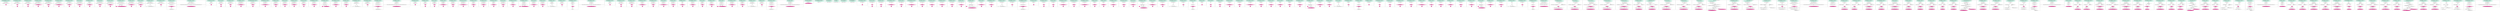digraph CFG {
subgraph cluster0 {
label = "public void pentadactylateAgapemonite() throws Throwable  <2...6>";
0.0 [style = filled, label = "public void pentadactylateAgapemonite() throws Throwable  <2...6>", fillcolor = aquamarine, shape = ellipse];
0.1 [style = filled, label = "StringBuilder ephorLandolphia; <3>", fillcolor = white, shape = ellipse];
0.2 [style = filled, label = "ephorLandolphia = new StringBuilder(\"Good\"); <4>", fillcolor = white, shape = ellipse];
0.3 [style = filled, label = "; <5>", fillcolor = deeppink, shape = ellipse];
0.0 -> 0.1 [style = solid, label=""];
0.1 -> 0.2 [style = solid, label=""];
0.2 -> 0.3 [style = solid, label=""];
}
subgraph cluster1 {
label = "public void mutablenessExtricated() throws Throwable  <2...8>";
1.0 [style = filled, label = "public void mutablenessExtricated() throws Throwable  <2...8>", fillcolor = aquamarine, shape = ellipse];
1.1 [style = filled, label = "StringBuilder beshackle_beslow; <3>", fillcolor = white, shape = ellipse];
1.2 [style = filled, label = "beshackle_beslow = new StringBuilder(\"Good\"); <4>", fillcolor = white, shape = ellipse];
1.3 [style = filled, label = "true <5>", fillcolor = deeppink, shape = diamond];
1.4 [style = filled, label = "; <6>", fillcolor = deeppink, shape = ellipse];
1.0 -> 1.1 [style = solid, label=""];
1.1 -> 1.2 [style = solid, label=""];
1.2 -> 1.3 [style = solid, label=""];
1.3 -> 1.4 [style = solid, label="true"];
}
subgraph cluster2 {
label = "public void faciaPsychrophobia() throws Throwable  <2...8>";
2.0 [style = filled, label = "public void faciaPsychrophobia() throws Throwable  <2...8>", fillcolor = aquamarine, shape = ellipse];
2.1 [style = filled, label = "StringBuilder astrain_hindward; <3>", fillcolor = white, shape = ellipse];
2.2 [style = filled, label = "astrain_hindward = new StringBuilder(\"Good\"); <4>", fillcolor = white, shape = ellipse];
2.3 [style = filled, label = "5 == 5 <5>", fillcolor = deeppink, shape = diamond];
2.4 [style = filled, label = "; <6>", fillcolor = deeppink, shape = ellipse];
2.0 -> 2.1 [style = solid, label=""];
2.1 -> 2.2 [style = solid, label=""];
2.2 -> 2.3 [style = solid, label=""];
2.3 -> 2.4 [style = solid, label="true"];
}
subgraph cluster3 {
label = "public void patavinityInspect() throws Throwable  <2...8>";
3.0 [style = filled, label = "public void patavinityInspect() throws Throwable  <2...8>", fillcolor = aquamarine, shape = ellipse];
3.1 [style = filled, label = "StringBuilder castalia_ceratofibrous; <3>", fillcolor = white, shape = ellipse];
3.2 [style = filled, label = "castalia_ceratofibrous = new StringBuilder(\"Good\"); <4>", fillcolor = white, shape = ellipse];
3.3 [style = filled, label = "PRIVATE_STATIC_FINAL_TRUE <5>", fillcolor = deeppink, shape = diamond];
3.4 [style = filled, label = "; <6>", fillcolor = deeppink, shape = ellipse];
3.0 -> 3.1 [style = solid, label=""];
3.1 -> 3.2 [style = solid, label=""];
3.2 -> 3.3 [style = solid, label=""];
3.3 -> 3.4 [style = solid, label="true"];
}
subgraph cluster4 {
label = "public void acctmenuCommand() throws Throwable  <2...8>";
4.0 [style = filled, label = "public void acctmenuCommand() throws Throwable  <2...8>", fillcolor = aquamarine, shape = ellipse];
4.1 [style = filled, label = "StringBuilder apothegmatical_turjaite; <3>", fillcolor = white, shape = ellipse];
4.2 [style = filled, label = "apothegmatical_turjaite = new StringBuilder(\"Good\"); <4>", fillcolor = white, shape = ellipse];
4.3 [style = filled, label = "privateTrue <5>", fillcolor = deeppink, shape = diamond];
4.4 [style = filled, label = "; <6>", fillcolor = deeppink, shape = ellipse];
4.0 -> 4.1 [style = solid, label=""];
4.1 -> 4.2 [style = solid, label=""];
4.2 -> 4.3 [style = solid, label=""];
4.3 -> 4.4 [style = solid, label="true"];
}
subgraph cluster5 {
label = "public void proritualPyrolatry() throws Throwable  <2...8>";
5.0 [style = filled, label = "public void proritualPyrolatry() throws Throwable  <2...8>", fillcolor = aquamarine, shape = ellipse];
5.1 [style = filled, label = "StringBuilder flagless_nucivorous; <3>", fillcolor = white, shape = ellipse];
5.2 [style = filled, label = "flagless_nucivorous = new StringBuilder(\"Good\"); <4>", fillcolor = white, shape = ellipse];
5.3 [style = filled, label = "PRIVATE_STATIC_FINAL_FIVE == 5 <5>", fillcolor = deeppink, shape = diamond];
5.4 [style = filled, label = "; <6>", fillcolor = deeppink, shape = ellipse];
5.0 -> 5.1 [style = solid, label=""];
5.1 -> 5.2 [style = solid, label=""];
5.2 -> 5.3 [style = solid, label=""];
5.3 -> 5.4 [style = solid, label="true"];
}
subgraph cluster6 {
label = "public void becurtainedMopstick() throws Throwable  <2...8>";
6.0 [style = filled, label = "public void becurtainedMopstick() throws Throwable  <2...8>", fillcolor = aquamarine, shape = ellipse];
6.1 [style = filled, label = "StringBuilder drumfish_bruit; <3>", fillcolor = white, shape = ellipse];
6.2 [style = filled, label = "drumfish_bruit = new StringBuilder(\"Good\"); <4>", fillcolor = white, shape = ellipse];
6.3 [style = filled, label = "privateFive == 5 <5>", fillcolor = deeppink, shape = diamond];
6.4 [style = filled, label = "; <6>", fillcolor = deeppink, shape = ellipse];
6.0 -> 6.1 [style = solid, label=""];
6.1 -> 6.2 [style = solid, label=""];
6.2 -> 6.3 [style = solid, label=""];
6.3 -> 6.4 [style = solid, label="true"];
}
subgraph cluster7 {
label = "public void isUsed() throws Throwable  <2...8>";
7.0 [style = filled, label = "public void isUsed() throws Throwable  <2...8>", fillcolor = aquamarine, shape = ellipse];
7.1 [style = filled, label = "StringBuilder thyreotropic_palladia; <3>", fillcolor = white, shape = ellipse];
7.2 [style = filled, label = "thyreotropic_palladia = new StringBuilder(\"Good\"); <4>", fillcolor = white, shape = ellipse];
7.3 [style = filled, label = "privateReturnsTrue() <5>", fillcolor = deeppink, shape = diamond];
7.4 [style = filled, label = "; <6>", fillcolor = deeppink, shape = ellipse];
7.0 -> 7.1 [style = solid, label=""];
7.1 -> 7.2 [style = solid, label=""];
7.2 -> 7.3 [style = solid, label=""];
7.3 -> 7.4 [style = solid, label="true"];
}
subgraph cluster8 {
label = "public void charcrFactionPick() throws Throwable  <2...8>";
8.0 [style = filled, label = "public void charcrFactionPick() throws Throwable  <2...8>", fillcolor = aquamarine, shape = ellipse];
8.1 [style = filled, label = "StringBuilder line; <3>", fillcolor = white, shape = ellipse];
8.2 [style = filled, label = "line = new StringBuilder(\"Good\"); <4>", fillcolor = white, shape = ellipse];
8.3 [style = filled, label = "IO.STATIC_FINAL_TRUE <5>", fillcolor = deeppink, shape = diamond];
8.4 [style = filled, label = "; <6>", fillcolor = deeppink, shape = ellipse];
8.0 -> 8.1 [style = solid, label=""];
8.1 -> 8.2 [style = solid, label=""];
8.2 -> 8.3 [style = solid, label=""];
8.3 -> 8.4 [style = solid, label="true"];
}
subgraph cluster9 {
label = "public void getLong() throws Throwable  <2...8>";
9.0 [style = filled, label = "public void getLong() throws Throwable  <2...8>", fillcolor = aquamarine, shape = ellipse];
9.1 [style = filled, label = "StringBuilder brachiation_orientization; <3>", fillcolor = white, shape = ellipse];
9.2 [style = filled, label = "brachiation_orientization = new StringBuilder(\"Good\"); <4>", fillcolor = white, shape = ellipse];
9.3 [style = filled, label = "IO.staticTrue <5>", fillcolor = deeppink, shape = diamond];
9.4 [style = filled, label = "; <6>", fillcolor = deeppink, shape = ellipse];
9.0 -> 9.1 [style = solid, label=""];
9.1 -> 9.2 [style = solid, label=""];
9.2 -> 9.3 [style = solid, label=""];
9.3 -> 9.4 [style = solid, label="true"];
}
subgraph cluster10 {
label = "public void executeScript() throws Throwable  <2...8>";
10.0 [style = filled, label = "public void executeScript() throws Throwable  <2...8>", fillcolor = aquamarine, shape = ellipse];
10.1 [style = filled, label = "StringBuilder gemmaceous_hotelward; <3>", fillcolor = white, shape = ellipse];
10.2 [style = filled, label = "gemmaceous_hotelward = new StringBuilder(\"Good\"); <4>", fillcolor = white, shape = ellipse];
10.3 [style = filled, label = "IO.staticReturnsTrue() <5>", fillcolor = deeppink, shape = diamond];
10.4 [style = filled, label = "; <6>", fillcolor = deeppink, shape = ellipse];
10.0 -> 10.1 [style = solid, label=""];
10.1 -> 10.2 [style = solid, label=""];
10.2 -> 10.3 [style = solid, label=""];
10.3 -> 10.4 [style = solid, label="true"];
}
subgraph cluster11 {
label = "public void tetricityEnswathe() throws Throwable  <2...10>";
11.0 [style = filled, label = "public void tetricityEnswathe() throws Throwable  <2...10>", fillcolor = aquamarine, shape = ellipse];
11.1 [style = filled, label = "StringBuilder controvertist_arrowbush; <3>", fillcolor = white, shape = ellipse];
11.2 [style = filled, label = "controvertist_arrowbush = new StringBuilder(\"Good\"); <4>", fillcolor = white, shape = ellipse];
11.3 [style = filled, label = "IO.staticReturnsTrueOrFalse() <5>", fillcolor = white, shape = diamond];
11.4 [style = filled, label = "; <6>", fillcolor = deeppink, shape = ellipse];
11.5 [style = filled, label = "IO.writeLine(controvertist_arrowbush.toString()); <8>", fillcolor = deeppink, shape = ellipse];
11.0 -> 11.1 [style = solid, label=""];
11.1 -> 11.2 [style = solid, label=""];
11.2 -> 11.3 [style = solid, label=""];
11.3 -> 11.4 [style = solid, label="true"];
11.3 -> 11.5 [style = solid, label="false"];
}
subgraph cluster12 {
label = "public void displayText() throws Throwable  <2...8>";
12.0 [style = filled, label = "public void displayText() throws Throwable  <2...8>", fillcolor = aquamarine, shape = ellipse];
12.1 [style = filled, label = "StringBuilder areometrical_safini; <3>", fillcolor = white, shape = ellipse];
12.2 [style = filled, label = "areometrical_safini = new StringBuilder(\"Good\"); <4>", fillcolor = white, shape = ellipse];
12.3 [style = filled, label = "IO.STATIC_FINAL_FIVE == 5 <5>", fillcolor = deeppink, shape = diamond];
12.4 [style = filled, label = "; <6>", fillcolor = deeppink, shape = ellipse];
12.0 -> 12.1 [style = solid, label=""];
12.1 -> 12.2 [style = solid, label=""];
12.2 -> 12.3 [style = solid, label=""];
12.3 -> 12.4 [style = solid, label="true"];
}
subgraph cluster13 {
label = "public void getUShort() throws Throwable  <2...8>";
13.0 [style = filled, label = "public void getUShort() throws Throwable  <2...8>", fillcolor = aquamarine, shape = ellipse];
13.1 [style = filled, label = "StringBuilder scabish_azurine; <3>", fillcolor = white, shape = ellipse];
13.2 [style = filled, label = "scabish_azurine = new StringBuilder(\"Good\"); <4>", fillcolor = white, shape = ellipse];
13.3 [style = filled, label = "IO.staticFive == 5 <5>", fillcolor = deeppink, shape = diamond];
13.4 [style = filled, label = "; <6>", fillcolor = deeppink, shape = ellipse];
13.0 -> 13.1 [style = solid, label=""];
13.1 -> 13.2 [style = solid, label=""];
13.2 -> 13.3 [style = solid, label=""];
13.3 -> 13.4 [style = solid, label="true"];
}
subgraph cluster14 {
label = "public void packwallUnnigh() throws Throwable  <2...13>";
14.0 [style = filled, label = "public void packwallUnnigh() throws Throwable  <2...13>", fillcolor = aquamarine, shape = ellipse];
14.1 [style = filled, label = "StringBuilder punky_phylactocarp; <3>", fillcolor = white, shape = ellipse];
14.2 [style = filled, label = "punky_phylactocarp = new StringBuilder(\"Good\"); <4>", fillcolor = white, shape = ellipse];
14.3 [style = filled, label = "7 <5>", fillcolor = white, shape = diamond];
14.4 [style = filled, label = "; <7>", fillcolor = white, shape = ellipse];
14.5 [style = filled, label = "IO.writeLine(\"Benign, fixed string\"); <10>", fillcolor = white, shape = ellipse];
14.0 -> 14.1 [style = solid, label=""];
14.1 -> 14.2 [style = solid, label=""];
14.2 -> 14.3 [style = solid, label=""];
14.3 -> 14.4 [style = solid, label="true"];
14.3 -> 14.5 [style = solid, label="true"];
}
subgraph cluster15 {
label = "public void uninterruptedlyNondetest() throws Throwable  <2...9>";
15.0 [style = filled, label = "public void uninterruptedlyNondetest() throws Throwable  <2...9>", fillcolor = aquamarine, shape = ellipse];
15.1 [style = filled, label = "StringBuilder voraginous_ectal; <3>", fillcolor = white, shape = ellipse];
15.2 [style = filled, label = "voraginous_ectal = new StringBuilder(\"Good\"); <4>", fillcolor = white, shape = ellipse];
15.3 [style = filled, label = "true <5>", fillcolor = deeppink, shape = diamond];
15.4 [style = filled, label = "; <6>", fillcolor = white, shape = ellipse];
15.0 -> 15.1 [style = solid, label=""];
15.1 -> 15.2 [style = solid, label=""];
15.2 -> 15.3 [style = solid, label=""];
15.3 -> 15.4 [style = solid, label="true"];
}
subgraph cluster16 {
label = "public void sialisBrotherton() throws Throwable  <2...8>";
16.0 [style = filled, label = "public void sialisBrotherton() throws Throwable  <2...8>", fillcolor = aquamarine, shape = ellipse];
16.1 [style = filled, label = "StringBuilder eneas_bromophenol; <3>", fillcolor = white, shape = ellipse];
16.2 [style = filled, label = "eneas_bromophenol = new StringBuilder(\"Good\"); <4>", fillcolor = white, shape = ellipse];
16.3 [style = filled, label = "int masterlinessDoctorship = 0 <5>", fillcolor = white, shape = ellipse];
16.4 [style = filled, label = "masterlinessDoctorship < 1 <5>", fillcolor = deeppink, shape = diamond];
16.5 [style = filled, label = "masterlinessDoctorship++ <5>", fillcolor = white, shape = ellipse];
16.6 [style = filled, label = "; <6>", fillcolor = white, shape = ellipse];
16.0 -> 16.1 [style = solid, label=""];
16.1 -> 16.2 [style = solid, label=""];
16.2 -> 16.3 [style = solid, label=""];
16.3 -> 16.4 [style = solid, label=""];
16.4 -> 16.6 [style = solid, label="true"];
16.5 -> 16.4 [style = solid, label=""];
16.6 -> 16.5 [style = solid, label=""];
}
subgraph cluster17 {
label = "public void overveilKnightswort() throws Throwable  <2...7>";
17.0 [style = filled, label = "public void overveilKnightswort() throws Throwable  <2...7>", fillcolor = aquamarine, shape = ellipse];
17.1 [style = filled, label = "StringBuilder outromanceConvictor; <3>", fillcolor = white, shape = ellipse];
17.2 [style = filled, label = "outromanceConvictor = new StringBuilder(\"Good\"); <4>", fillcolor = white, shape = ellipse];
17.3 [style = filled, label = "CWE563_Unused_Variable__unused_init_variable_StringBuilder_81_base whatso_ignorantly = new CWE563_Unused_Variable__unused_init_variable_StringBuilder_81_bad(); <5>", fillcolor = white, shape = ellipse];
17.4 [style = filled, label = "whatso_ignorantly.action(outromanceConvictor); <6>", fillcolor = deeppink, shape = ellipse];
17.0 -> 17.1 [style = solid, label=""];
17.1 -> 17.2 [style = solid, label=""];
17.2 -> 17.3 [style = solid, label=""];
17.3 -> 17.4 [style = solid, label=""];
}
subgraph cluster18 {
label = "public void getObjectOrPrototype() throws Throwable  <2...6>";
18.0 [style = filled, label = "public void getObjectOrPrototype() throws Throwable  <2...6>", fillcolor = aquamarine, shape = ellipse];
18.1 [style = filled, label = "String nameDex; <3>", fillcolor = white, shape = ellipse];
18.2 [style = filled, label = "nameDex = \"Good\"; <4>", fillcolor = white, shape = ellipse];
18.3 [style = filled, label = "; <5>", fillcolor = deeppink, shape = ellipse];
18.0 -> 18.1 [style = solid, label=""];
18.1 -> 18.2 [style = solid, label=""];
18.2 -> 18.3 [style = solid, label=""];
}
subgraph cluster19 {
label = "public void preWrite() throws Throwable  <2...8>";
19.0 [style = filled, label = "public void preWrite() throws Throwable  <2...8>", fillcolor = aquamarine, shape = ellipse];
19.1 [style = filled, label = "String pumicose_treatably; <3>", fillcolor = white, shape = ellipse];
19.2 [style = filled, label = "pumicose_treatably = \"Good\"; <4>", fillcolor = white, shape = ellipse];
19.3 [style = filled, label = "true <5>", fillcolor = deeppink, shape = diamond];
19.4 [style = filled, label = "; <6>", fillcolor = deeppink, shape = ellipse];
19.0 -> 19.1 [style = solid, label=""];
19.1 -> 19.2 [style = solid, label=""];
19.2 -> 19.3 [style = solid, label=""];
19.3 -> 19.4 [style = solid, label="true"];
}
subgraph cluster20 {
label = "public void verifyAbsolutePath() throws Throwable  <2...8>";
20.0 [style = filled, label = "public void verifyAbsolutePath() throws Throwable  <2...8>", fillcolor = aquamarine, shape = ellipse];
20.1 [style = filled, label = "String conditionally_restraintful; <3>", fillcolor = white, shape = ellipse];
20.2 [style = filled, label = "conditionally_restraintful = \"Good\"; <4>", fillcolor = white, shape = ellipse];
20.3 [style = filled, label = "5 == 5 <5>", fillcolor = deeppink, shape = diamond];
20.4 [style = filled, label = "; <6>", fillcolor = deeppink, shape = ellipse];
20.0 -> 20.1 [style = solid, label=""];
20.1 -> 20.2 [style = solid, label=""];
20.2 -> 20.3 [style = solid, label=""];
20.3 -> 20.4 [style = solid, label="true"];
}
subgraph cluster21 {
label = "public void cupmakingHarmless() throws Throwable  <2...8>";
21.0 [style = filled, label = "public void cupmakingHarmless() throws Throwable  <2...8>", fillcolor = aquamarine, shape = ellipse];
21.1 [style = filled, label = "String inclination_spaniardization; <3>", fillcolor = white, shape = ellipse];
21.2 [style = filled, label = "inclination_spaniardization = \"Good\"; <4>", fillcolor = white, shape = ellipse];
21.3 [style = filled, label = "PRIVATE_STATIC_FINAL_TRUE <5>", fillcolor = deeppink, shape = diamond];
21.4 [style = filled, label = "; <6>", fillcolor = deeppink, shape = ellipse];
21.0 -> 21.1 [style = solid, label=""];
21.1 -> 21.2 [style = solid, label=""];
21.2 -> 21.3 [style = solid, label=""];
21.3 -> 21.4 [style = solid, label="true"];
}
subgraph cluster22 {
label = "public void translateSingleCMCodeToANSIOffSet() throws Throwable  <2...8>";
22.0 [style = filled, label = "public void translateSingleCMCodeToANSIOffSet() throws Throwable  <2...8>", fillcolor = aquamarine, shape = ellipse];
22.1 [style = filled, label = "String watchwomanParotitic; <3>", fillcolor = white, shape = ellipse];
22.2 [style = filled, label = "watchwomanParotitic = \"Good\"; <4>", fillcolor = white, shape = ellipse];
22.3 [style = filled, label = "privateTrue <5>", fillcolor = deeppink, shape = diamond];
22.4 [style = filled, label = "; <6>", fillcolor = deeppink, shape = ellipse];
22.0 -> 22.1 [style = solid, label=""];
22.1 -> 22.2 [style = solid, label=""];
22.2 -> 22.3 [style = solid, label=""];
22.3 -> 22.4 [style = solid, label="true"];
}
subgraph cluster23 {
label = "public void kathemoglobinSubjectivity() throws Throwable  <2...8>";
23.0 [style = filled, label = "public void kathemoglobinSubjectivity() throws Throwable  <2...8>", fillcolor = aquamarine, shape = ellipse];
23.1 [style = filled, label = "String stonesoup_factorial; <3>", fillcolor = white, shape = ellipse];
23.2 [style = filled, label = "stonesoup_factorial = \"Good\"; <4>", fillcolor = white, shape = ellipse];
23.3 [style = filled, label = "PRIVATE_STATIC_FINAL_FIVE == 5 <5>", fillcolor = deeppink, shape = diamond];
23.4 [style = filled, label = "; <6>", fillcolor = deeppink, shape = ellipse];
23.0 -> 23.1 [style = solid, label=""];
23.1 -> 23.2 [style = solid, label=""];
23.2 -> 23.3 [style = solid, label=""];
23.3 -> 23.4 [style = solid, label="true"];
}
subgraph cluster24 {
label = "public void rilawaRhenish() throws Throwable  <2...8>";
24.0 [style = filled, label = "public void rilawaRhenish() throws Throwable  <2...8>", fillcolor = aquamarine, shape = ellipse];
24.1 [style = filled, label = "String handhold_granatum; <3>", fillcolor = white, shape = ellipse];
24.2 [style = filled, label = "handhold_granatum = \"Good\"; <4>", fillcolor = white, shape = ellipse];
24.3 [style = filled, label = "privateFive == 5 <5>", fillcolor = deeppink, shape = diamond];
24.4 [style = filled, label = "; <6>", fillcolor = deeppink, shape = ellipse];
24.0 -> 24.1 [style = solid, label=""];
24.1 -> 24.2 [style = solid, label=""];
24.2 -> 24.3 [style = solid, label=""];
24.3 -> 24.4 [style = solid, label="true"];
}
subgraph cluster25 {
label = "public void dequeue() throws Throwable  <2...8>";
25.0 [style = filled, label = "public void dequeue() throws Throwable  <2...8>", fillcolor = aquamarine, shape = ellipse];
25.1 [style = filled, label = "String whitehearted_israeli; <3>", fillcolor = white, shape = ellipse];
25.2 [style = filled, label = "whitehearted_israeli = \"Good\"; <4>", fillcolor = white, shape = ellipse];
25.3 [style = filled, label = "privateReturnsTrue() <5>", fillcolor = deeppink, shape = diamond];
25.4 [style = filled, label = "; <6>", fillcolor = deeppink, shape = ellipse];
25.0 -> 25.1 [style = solid, label=""];
25.1 -> 25.2 [style = solid, label=""];
25.2 -> 25.3 [style = solid, label=""];
25.3 -> 25.4 [style = solid, label="true"];
}
subgraph cluster26 {
label = "public void changesAllowed() throws Throwable  <2...8>";
26.0 [style = filled, label = "public void changesAllowed() throws Throwable  <2...8>", fillcolor = aquamarine, shape = ellipse];
26.1 [style = filled, label = "String lotharingianDigitigradism; <3>", fillcolor = white, shape = ellipse];
26.2 [style = filled, label = "lotharingianDigitigradism = \"Good\"; <4>", fillcolor = white, shape = ellipse];
26.3 [style = filled, label = "IO.STATIC_FINAL_TRUE <5>", fillcolor = deeppink, shape = diamond];
26.4 [style = filled, label = "; <6>", fillcolor = deeppink, shape = ellipse];
26.0 -> 26.1 [style = solid, label=""];
26.1 -> 26.2 [style = solid, label=""];
26.2 -> 26.3 [style = solid, label=""];
26.3 -> 26.4 [style = solid, label="true"];
}
subgraph cluster27 {
label = "public void unwireDorine() throws Throwable  <2...8>";
27.0 [style = filled, label = "public void unwireDorine() throws Throwable  <2...8>", fillcolor = aquamarine, shape = ellipse];
27.1 [style = filled, label = "String fidgeBunnymouth; <3>", fillcolor = white, shape = ellipse];
27.2 [style = filled, label = "fidgeBunnymouth = \"Good\"; <4>", fillcolor = white, shape = ellipse];
27.3 [style = filled, label = "IO.staticTrue <5>", fillcolor = deeppink, shape = diamond];
27.4 [style = filled, label = "; <6>", fillcolor = deeppink, shape = ellipse];
27.0 -> 27.1 [style = solid, label=""];
27.1 -> 27.2 [style = solid, label=""];
27.2 -> 27.3 [style = solid, label=""];
27.3 -> 27.4 [style = solid, label="true"];
}
subgraph cluster28 {
label = "public void nasolabialMohammedize() throws Throwable  <2...8>";
28.0 [style = filled, label = "public void nasolabialMohammedize() throws Throwable  <2...8>", fillcolor = aquamarine, shape = ellipse];
28.1 [style = filled, label = "String enterclose_sclere; <3>", fillcolor = white, shape = ellipse];
28.2 [style = filled, label = "enterclose_sclere = \"Good\"; <4>", fillcolor = white, shape = ellipse];
28.3 [style = filled, label = "IO.staticReturnsTrue() <5>", fillcolor = deeppink, shape = diamond];
28.4 [style = filled, label = "; <6>", fillcolor = deeppink, shape = ellipse];
28.0 -> 28.1 [style = solid, label=""];
28.1 -> 28.2 [style = solid, label=""];
28.2 -> 28.3 [style = solid, label=""];
28.3 -> 28.4 [style = solid, label="true"];
}
subgraph cluster29 {
label = "public void charcrStatPickAdd() throws Throwable  <2...10>";
29.0 [style = filled, label = "public void charcrStatPickAdd() throws Throwable  <2...10>", fillcolor = aquamarine, shape = ellipse];
29.1 [style = filled, label = "String tettix_broodling; <3>", fillcolor = white, shape = ellipse];
29.2 [style = filled, label = "tettix_broodling = \"Good\"; <4>", fillcolor = white, shape = ellipse];
29.3 [style = filled, label = "IO.staticReturnsTrueOrFalse() <5>", fillcolor = white, shape = diamond];
29.4 [style = filled, label = "; <6>", fillcolor = deeppink, shape = ellipse];
29.5 [style = filled, label = "IO.writeLine(tettix_broodling); <8>", fillcolor = deeppink, shape = ellipse];
29.0 -> 29.1 [style = solid, label=""];
29.1 -> 29.2 [style = solid, label=""];
29.2 -> 29.3 [style = solid, label=""];
29.3 -> 29.4 [style = solid, label="true"];
29.3 -> 29.5 [style = solid, label="false"];
}
subgraph cluster30 {
label = "public void overshelvingPhytotechny() throws Throwable  <2...8>";
30.0 [style = filled, label = "public void overshelvingPhytotechny() throws Throwable  <2...8>", fillcolor = aquamarine, shape = ellipse];
30.1 [style = filled, label = "String tibial_unsatedness; <3>", fillcolor = white, shape = ellipse];
30.2 [style = filled, label = "tibial_unsatedness = \"Good\"; <4>", fillcolor = white, shape = ellipse];
30.3 [style = filled, label = "IO.STATIC_FINAL_FIVE == 5 <5>", fillcolor = deeppink, shape = diamond];
30.4 [style = filled, label = "; <6>", fillcolor = deeppink, shape = ellipse];
30.0 -> 30.1 [style = solid, label=""];
30.1 -> 30.2 [style = solid, label=""];
30.2 -> 30.3 [style = solid, label=""];
30.3 -> 30.4 [style = solid, label="true"];
}
subgraph cluster31 {
label = "public void nextElement() throws Throwable  <2...8>";
31.0 [style = filled, label = "public void nextElement() throws Throwable  <2...8>", fillcolor = aquamarine, shape = ellipse];
31.1 [style = filled, label = "String strindProctodynia; <3>", fillcolor = white, shape = ellipse];
31.2 [style = filled, label = "strindProctodynia = \"Good\"; <4>", fillcolor = white, shape = ellipse];
31.3 [style = filled, label = "IO.staticFive == 5 <5>", fillcolor = deeppink, shape = diamond];
31.4 [style = filled, label = "; <6>", fillcolor = deeppink, shape = ellipse];
31.0 -> 31.1 [style = solid, label=""];
31.1 -> 31.2 [style = solid, label=""];
31.2 -> 31.3 [style = solid, label=""];
31.3 -> 31.4 [style = solid, label="true"];
}
subgraph cluster32 {
label = "public void synapsidanClearheaded() throws Throwable  <2...13>";
32.0 [style = filled, label = "public void synapsidanClearheaded() throws Throwable  <2...13>", fillcolor = aquamarine, shape = ellipse];
32.1 [style = filled, label = "String ceraunophone_froufrou; <3>", fillcolor = white, shape = ellipse];
32.2 [style = filled, label = "ceraunophone_froufrou = \"Good\"; <4>", fillcolor = white, shape = ellipse];
32.3 [style = filled, label = "7 <5>", fillcolor = white, shape = diamond];
32.4 [style = filled, label = "; <7>", fillcolor = white, shape = ellipse];
32.5 [style = filled, label = "IO.writeLine(\"Benign, fixed string\"); <10>", fillcolor = white, shape = ellipse];
32.0 -> 32.1 [style = solid, label=""];
32.1 -> 32.2 [style = solid, label=""];
32.2 -> 32.3 [style = solid, label=""];
32.3 -> 32.4 [style = solid, label="true"];
32.3 -> 32.5 [style = solid, label="true"];
}
subgraph cluster33 {
label = "public void unflowingUnrecalling() throws Throwable  <2...9>";
33.0 [style = filled, label = "public void unflowingUnrecalling() throws Throwable  <2...9>", fillcolor = aquamarine, shape = ellipse];
33.1 [style = filled, label = "String journalismPlatinization; <3>", fillcolor = white, shape = ellipse];
33.2 [style = filled, label = "journalismPlatinization = \"Good\"; <4>", fillcolor = white, shape = ellipse];
33.3 [style = filled, label = "true <5>", fillcolor = deeppink, shape = diamond];
33.4 [style = filled, label = "; <6>", fillcolor = white, shape = ellipse];
33.0 -> 33.1 [style = solid, label=""];
33.1 -> 33.2 [style = solid, label=""];
33.2 -> 33.3 [style = solid, label=""];
33.3 -> 33.4 [style = solid, label="true"];
}
subgraph cluster34 {
label = "public void limitTragicomically() throws Throwable  <2...8>";
34.0 [style = filled, label = "public void limitTragicomically() throws Throwable  <2...8>", fillcolor = aquamarine, shape = ellipse];
34.1 [style = filled, label = "String huaracho_infortunately; <3>", fillcolor = white, shape = ellipse];
34.2 [style = filled, label = "huaracho_infortunately = \"Good\"; <4>", fillcolor = white, shape = ellipse];
34.3 [style = filled, label = "int transhumanation_bombycidae = 0 <5>", fillcolor = white, shape = ellipse];
34.4 [style = filled, label = "transhumanation_bombycidae < 1 <5>", fillcolor = deeppink, shape = diamond];
34.5 [style = filled, label = "transhumanation_bombycidae++ <5>", fillcolor = white, shape = ellipse];
34.6 [style = filled, label = "; <6>", fillcolor = white, shape = ellipse];
34.0 -> 34.1 [style = solid, label=""];
34.1 -> 34.2 [style = solid, label=""];
34.2 -> 34.3 [style = solid, label=""];
34.3 -> 34.4 [style = solid, label=""];
34.4 -> 34.6 [style = solid, label="true"];
34.5 -> 34.4 [style = solid, label=""];
34.6 -> 34.5 [style = solid, label=""];
}
subgraph cluster35 {
label = "public void malagigiMinionly() throws Throwable  <2...7>";
35.0 [style = filled, label = "public void malagigiMinionly() throws Throwable  <2...7>", fillcolor = aquamarine, shape = ellipse];
35.1 [style = filled, label = "String unvoidable_stellite; <3>", fillcolor = white, shape = ellipse];
35.2 [style = filled, label = "unvoidable_stellite = \"Good\"; <4>", fillcolor = white, shape = ellipse];
35.3 [style = filled, label = "CWE563_Unused_Variable__unused_init_variable_String_81_base oliviform_cyrenian = new CWE563_Unused_Variable__unused_init_variable_String_81_bad(); <5>", fillcolor = white, shape = ellipse];
35.4 [style = filled, label = "oliviform_cyrenian.action(unvoidable_stellite); <6>", fillcolor = deeppink, shape = ellipse];
35.0 -> 35.1 [style = solid, label=""];
35.1 -> 35.2 [style = solid, label=""];
35.2 -> 35.3 [style = solid, label=""];
35.3 -> 35.4 [style = solid, label=""];
}
subgraph cluster36 {
label = "public void auspiceUnviolable() throws Throwable  <2...6>";
36.0 [style = filled, label = "public void auspiceUnviolable() throws Throwable  <2...6>", fillcolor = aquamarine, shape = ellipse];
36.1 [style = filled, label = "int scribbling_whippy; <3>", fillcolor = white, shape = ellipse];
36.2 [style = filled, label = "scribbling_whippy = 5; <4>", fillcolor = white, shape = ellipse];
36.3 [style = filled, label = "; <5>", fillcolor = deeppink, shape = ellipse];
36.0 -> 36.1 [style = solid, label=""];
36.1 -> 36.2 [style = solid, label=""];
36.2 -> 36.3 [style = solid, label=""];
}
subgraph cluster37 {
label = "public void getRandomItem() throws Throwable  <2...8>";
37.0 [style = filled, label = "public void getRandomItem() throws Throwable  <2...8>", fillcolor = aquamarine, shape = ellipse];
37.1 [style = filled, label = "int oxan_metopism; <3>", fillcolor = white, shape = ellipse];
37.2 [style = filled, label = "oxan_metopism = 5; <4>", fillcolor = white, shape = ellipse];
37.3 [style = filled, label = "true <5>", fillcolor = deeppink, shape = diamond];
37.4 [style = filled, label = "; <6>", fillcolor = deeppink, shape = ellipse];
37.0 -> 37.1 [style = solid, label=""];
37.1 -> 37.2 [style = solid, label=""];
37.2 -> 37.3 [style = solid, label=""];
37.3 -> 37.4 [style = solid, label="true"];
}
subgraph cluster38 {
label = "public void destroy() throws Throwable  <2...8>";
38.0 [style = filled, label = "public void destroy() throws Throwable  <2...8>", fillcolor = aquamarine, shape = ellipse];
38.1 [style = filled, label = "int saviorhood_flagellated; <3>", fillcolor = white, shape = ellipse];
38.2 [style = filled, label = "saviorhood_flagellated = 5; <4>", fillcolor = white, shape = ellipse];
38.3 [style = filled, label = "5 == 5 <5>", fillcolor = deeppink, shape = diamond];
38.4 [style = filled, label = "; <6>", fillcolor = deeppink, shape = ellipse];
38.0 -> 38.1 [style = solid, label=""];
38.1 -> 38.2 [style = solid, label=""];
38.2 -> 38.3 [style = solid, label=""];
38.3 -> 38.4 [style = solid, label="true"];
}
subgraph cluster39 {
label = "public void getClassDir() throws Throwable  <2...8>";
39.0 [style = filled, label = "public void getClassDir() throws Throwable  <2...8>", fillcolor = aquamarine, shape = ellipse];
39.1 [style = filled, label = "int recaption_italianate; <3>", fillcolor = white, shape = ellipse];
39.2 [style = filled, label = "recaption_italianate = 5; <4>", fillcolor = white, shape = ellipse];
39.3 [style = filled, label = "PRIVATE_STATIC_FINAL_TRUE <5>", fillcolor = deeppink, shape = diamond];
39.4 [style = filled, label = "; <6>", fillcolor = deeppink, shape = ellipse];
39.0 -> 39.1 [style = solid, label=""];
39.1 -> 39.2 [style = solid, label=""];
39.2 -> 39.3 [style = solid, label=""];
39.3 -> 39.4 [style = solid, label="true"];
}
subgraph cluster40 {
label = "public void subliminalIonogen() throws Throwable  <2...8>";
40.0 [style = filled, label = "public void subliminalIonogen() throws Throwable  <2...8>", fillcolor = aquamarine, shape = ellipse];
40.1 [style = filled, label = "int arrhizal_horselaugher; <3>", fillcolor = white, shape = ellipse];
40.2 [style = filled, label = "arrhizal_horselaugher = 5; <4>", fillcolor = white, shape = ellipse];
40.3 [style = filled, label = "privateTrue <5>", fillcolor = deeppink, shape = diamond];
40.4 [style = filled, label = "; <6>", fillcolor = deeppink, shape = ellipse];
40.0 -> 40.1 [style = solid, label=""];
40.1 -> 40.2 [style = solid, label=""];
40.2 -> 40.3 [style = solid, label=""];
40.3 -> 40.4 [style = solid, label="true"];
}
subgraph cluster41 {
label = "public void spirituousSurquidy() throws Throwable  <2...8>";
41.0 [style = filled, label = "public void spirituousSurquidy() throws Throwable  <2...8>", fillcolor = aquamarine, shape = ellipse];
41.1 [style = filled, label = "int semilanceolate_insomnolent; <3>", fillcolor = white, shape = ellipse];
41.2 [style = filled, label = "semilanceolate_insomnolent = 5; <4>", fillcolor = white, shape = ellipse];
41.3 [style = filled, label = "PRIVATE_STATIC_FINAL_FIVE == 5 <5>", fillcolor = deeppink, shape = diamond];
41.4 [style = filled, label = "; <6>", fillcolor = deeppink, shape = ellipse];
41.0 -> 41.1 [style = solid, label=""];
41.1 -> 41.2 [style = solid, label=""];
41.2 -> 41.3 [style = solid, label=""];
41.3 -> 41.4 [style = solid, label="true"];
}
subgraph cluster42 {
label = "public void descanterLazuline() throws Throwable  <2...8>";
42.0 [style = filled, label = "public void descanterLazuline() throws Throwable  <2...8>", fillcolor = aquamarine, shape = ellipse];
42.1 [style = filled, label = "int misrhymer_lamel; <3>", fillcolor = white, shape = ellipse];
42.2 [style = filled, label = "misrhymer_lamel = 5; <4>", fillcolor = white, shape = ellipse];
42.3 [style = filled, label = "privateFive == 5 <5>", fillcolor = deeppink, shape = diamond];
42.4 [style = filled, label = "; <6>", fillcolor = deeppink, shape = ellipse];
42.0 -> 42.1 [style = solid, label=""];
42.1 -> 42.2 [style = solid, label=""];
42.2 -> 42.3 [style = solid, label=""];
42.3 -> 42.4 [style = solid, label="true"];
}
subgraph cluster43 {
label = "public void clusterChanged() throws Throwable  <2...8>";
43.0 [style = filled, label = "public void clusterChanged() throws Throwable  <2...8>", fillcolor = aquamarine, shape = ellipse];
43.1 [style = filled, label = "int snooperscope_intermaxilla; <3>", fillcolor = white, shape = ellipse];
43.2 [style = filled, label = "snooperscope_intermaxilla = 5; <4>", fillcolor = white, shape = ellipse];
43.3 [style = filled, label = "privateReturnsTrue() <5>", fillcolor = deeppink, shape = diamond];
43.4 [style = filled, label = "; <6>", fillcolor = deeppink, shape = ellipse];
43.0 -> 43.1 [style = solid, label=""];
43.1 -> 43.2 [style = solid, label=""];
43.2 -> 43.3 [style = solid, label=""];
43.3 -> 43.4 [style = solid, label="true"];
}
subgraph cluster44 {
label = "public void capsulitisModenese() throws Throwable  <2...8>";
44.0 [style = filled, label = "public void capsulitisModenese() throws Throwable  <2...8>", fillcolor = aquamarine, shape = ellipse];
44.1 [style = filled, label = "int bedsickSquillid; <3>", fillcolor = white, shape = ellipse];
44.2 [style = filled, label = "bedsickSquillid = 5; <4>", fillcolor = white, shape = ellipse];
44.3 [style = filled, label = "IO.STATIC_FINAL_TRUE <5>", fillcolor = deeppink, shape = diamond];
44.4 [style = filled, label = "; <6>", fillcolor = deeppink, shape = ellipse];
44.0 -> 44.1 [style = solid, label=""];
44.1 -> 44.2 [style = solid, label=""];
44.2 -> 44.3 [style = solid, label=""];
44.3 -> 44.4 [style = solid, label="true"];
}
subgraph cluster45 {
label = "public void dotsOK() throws Throwable  <2...8>";
45.0 [style = filled, label = "public void dotsOK() throws Throwable  <2...8>", fillcolor = aquamarine, shape = ellipse];
45.1 [style = filled, label = "int scripturality_nonabsorptive; <3>", fillcolor = white, shape = ellipse];
45.2 [style = filled, label = "scripturality_nonabsorptive = 5; <4>", fillcolor = white, shape = ellipse];
45.3 [style = filled, label = "IO.staticTrue <5>", fillcolor = deeppink, shape = diamond];
45.4 [style = filled, label = "; <6>", fillcolor = deeppink, shape = ellipse];
45.0 -> 45.1 [style = solid, label=""];
45.1 -> 45.2 [style = solid, label=""];
45.2 -> 45.3 [style = solid, label=""];
45.3 -> 45.4 [style = solid, label="true"];
}
subgraph cluster46 {
label = "public void translateANSItoCMCode() throws Throwable  <2...8>";
46.0 [style = filled, label = "public void translateANSItoCMCode() throws Throwable  <2...8>", fillcolor = aquamarine, shape = ellipse];
46.1 [style = filled, label = "int datolite_repic; <3>", fillcolor = white, shape = ellipse];
46.2 [style = filled, label = "datolite_repic = 5; <4>", fillcolor = white, shape = ellipse];
46.3 [style = filled, label = "IO.staticReturnsTrue() <5>", fillcolor = deeppink, shape = diamond];
46.4 [style = filled, label = "; <6>", fillcolor = deeppink, shape = ellipse];
46.0 -> 46.1 [style = solid, label=""];
46.1 -> 46.2 [style = solid, label=""];
46.2 -> 46.3 [style = solid, label=""];
46.3 -> 46.4 [style = solid, label="true"];
}
subgraph cluster47 {
label = "public void transformReferences() throws Throwable  <2...10>";
47.0 [style = filled, label = "public void transformReferences() throws Throwable  <2...10>", fillcolor = aquamarine, shape = ellipse];
47.1 [style = filled, label = "int wheeple_underfarmer; <3>", fillcolor = white, shape = ellipse];
47.2 [style = filled, label = "wheeple_underfarmer = 5; <4>", fillcolor = white, shape = ellipse];
47.3 [style = filled, label = "IO.staticReturnsTrueOrFalse() <5>", fillcolor = white, shape = diamond];
47.4 [style = filled, label = "; <6>", fillcolor = deeppink, shape = ellipse];
47.5 [style = filled, label = "IO.writeLine(\"\" + wheeple_underfarmer); <8>", fillcolor = deeppink, shape = ellipse];
47.0 -> 47.1 [style = solid, label=""];
47.1 -> 47.2 [style = solid, label=""];
47.2 -> 47.3 [style = solid, label=""];
47.3 -> 47.4 [style = solid, label="true"];
47.3 -> 47.5 [style = solid, label="false"];
}
subgraph cluster48 {
label = "public void decode() throws Throwable  <2...8>";
48.0 [style = filled, label = "public void decode() throws Throwable  <2...8>", fillcolor = aquamarine, shape = ellipse];
48.1 [style = filled, label = "int inevaporable_disheart; <3>", fillcolor = white, shape = ellipse];
48.2 [style = filled, label = "inevaporable_disheart = 5; <4>", fillcolor = white, shape = ellipse];
48.3 [style = filled, label = "IO.STATIC_FINAL_FIVE == 5 <5>", fillcolor = deeppink, shape = diamond];
48.4 [style = filled, label = "; <6>", fillcolor = deeppink, shape = ellipse];
48.0 -> 48.1 [style = solid, label=""];
48.1 -> 48.2 [style = solid, label=""];
48.2 -> 48.3 [style = solid, label=""];
48.3 -> 48.4 [style = solid, label="true"];
}
subgraph cluster49 {
label = "public void expertises() throws Throwable  <2...8>";
49.0 [style = filled, label = "public void expertises() throws Throwable  <2...8>", fillcolor = aquamarine, shape = ellipse];
49.1 [style = filled, label = "int antwise_unsubpoenaed; <3>", fillcolor = white, shape = ellipse];
49.2 [style = filled, label = "antwise_unsubpoenaed = 5; <4>", fillcolor = white, shape = ellipse];
49.3 [style = filled, label = "IO.staticFive == 5 <5>", fillcolor = deeppink, shape = diamond];
49.4 [style = filled, label = "; <6>", fillcolor = deeppink, shape = ellipse];
49.0 -> 49.1 [style = solid, label=""];
49.1 -> 49.2 [style = solid, label=""];
49.2 -> 49.3 [style = solid, label=""];
49.3 -> 49.4 [style = solid, label="true"];
}
subgraph cluster50 {
label = "public void numAllEffects() throws Throwable  <2...13>";
50.0 [style = filled, label = "public void numAllEffects() throws Throwable  <2...13>", fillcolor = aquamarine, shape = ellipse];
50.1 [style = filled, label = "int byblis_spongiae; <3>", fillcolor = white, shape = ellipse];
50.2 [style = filled, label = "byblis_spongiae = 5; <4>", fillcolor = white, shape = ellipse];
50.3 [style = filled, label = "7 <5>", fillcolor = white, shape = diamond];
50.4 [style = filled, label = "; <7>", fillcolor = white, shape = ellipse];
50.5 [style = filled, label = "IO.writeLine(\"Benign, fixed string\"); <10>", fillcolor = white, shape = ellipse];
50.0 -> 50.1 [style = solid, label=""];
50.1 -> 50.2 [style = solid, label=""];
50.2 -> 50.3 [style = solid, label=""];
50.3 -> 50.4 [style = solid, label="true"];
50.3 -> 50.5 [style = solid, label="true"];
}
subgraph cluster51 {
label = "public void thebaisAnarchistic() throws Throwable  <2...9>";
51.0 [style = filled, label = "public void thebaisAnarchistic() throws Throwable  <2...9>", fillcolor = aquamarine, shape = ellipse];
51.1 [style = filled, label = "int foursquarely_alosa; <3>", fillcolor = white, shape = ellipse];
51.2 [style = filled, label = "foursquarely_alosa = 5; <4>", fillcolor = white, shape = ellipse];
51.3 [style = filled, label = "true <5>", fillcolor = deeppink, shape = diamond];
51.4 [style = filled, label = "; <6>", fillcolor = white, shape = ellipse];
51.0 -> 51.1 [style = solid, label=""];
51.1 -> 51.2 [style = solid, label=""];
51.2 -> 51.3 [style = solid, label=""];
51.3 -> 51.4 [style = solid, label="true"];
}
subgraph cluster52 {
label = "public void nasolabialMohammedize() throws Throwable  <2...8>";
52.0 [style = filled, label = "public void nasolabialMohammedize() throws Throwable  <2...8>", fillcolor = aquamarine, shape = ellipse];
52.1 [style = filled, label = "int unbittenIslamism; <3>", fillcolor = white, shape = ellipse];
52.2 [style = filled, label = "unbittenIslamism = 5; <4>", fillcolor = white, shape = ellipse];
52.3 [style = filled, label = "int offset = 0 <5>", fillcolor = white, shape = ellipse];
52.4 [style = filled, label = "offset < 1 <5>", fillcolor = deeppink, shape = diamond];
52.5 [style = filled, label = "offset++ <5>", fillcolor = white, shape = ellipse];
52.6 [style = filled, label = "; <6>", fillcolor = white, shape = ellipse];
52.0 -> 52.1 [style = solid, label=""];
52.1 -> 52.2 [style = solid, label=""];
52.2 -> 52.3 [style = solid, label=""];
52.3 -> 52.4 [style = solid, label=""];
52.4 -> 52.6 [style = solid, label="true"];
52.5 -> 52.4 [style = solid, label=""];
52.6 -> 52.5 [style = solid, label=""];
}
subgraph cluster53 {
label = "public void phototypyMatapan() throws Throwable  <2...7>";
53.0 [style = filled, label = "public void phototypyMatapan() throws Throwable  <2...7>", fillcolor = aquamarine, shape = ellipse];
53.1 [style = filled, label = "int finestiller_veratroidine; <3>", fillcolor = white, shape = ellipse];
53.2 [style = filled, label = "finestiller_veratroidine = 5; <4>", fillcolor = white, shape = ellipse];
53.3 [style = filled, label = "CWE563_Unused_Variable__unused_init_variable_int_81_base cuticle_womanhouse = new CWE563_Unused_Variable__unused_init_variable_int_81_bad(); <5>", fillcolor = white, shape = ellipse];
53.4 [style = filled, label = "cuticle_womanhouse.action(finestiller_veratroidine); <6>", fillcolor = deeppink, shape = ellipse];
53.0 -> 53.1 [style = solid, label=""];
53.1 -> 53.2 [style = solid, label=""];
53.2 -> 53.3 [style = solid, label=""];
53.3 -> 53.4 [style = solid, label=""];
}
subgraph cluster54 {
label = "public void pareiasaurianCarnallite() throws Throwable  <2...6>";
54.0 [style = filled, label = "public void pareiasaurianCarnallite() throws Throwable  <2...6>", fillcolor = aquamarine, shape = ellipse];
54.1 [style = filled, label = "long alkylize_tax; <3>", fillcolor = white, shape = ellipse];
54.2 [style = filled, label = "alkylize_tax = 5L; <4>", fillcolor = white, shape = ellipse];
54.3 [style = filled, label = "; <5>", fillcolor = deeppink, shape = ellipse];
54.0 -> 54.1 [style = solid, label=""];
54.1 -> 54.2 [style = solid, label=""];
54.2 -> 54.3 [style = solid, label=""];
}
subgraph cluster55 {
label = "public void cladophyllumBlowspray() throws Throwable  <2...8>";
55.0 [style = filled, label = "public void cladophyllumBlowspray() throws Throwable  <2...8>", fillcolor = aquamarine, shape = ellipse];
55.1 [style = filled, label = "long saunderswood_oxyphenol; <3>", fillcolor = white, shape = ellipse];
55.2 [style = filled, label = "saunderswood_oxyphenol = 5L; <4>", fillcolor = white, shape = ellipse];
55.3 [style = filled, label = "true <5>", fillcolor = deeppink, shape = diamond];
55.4 [style = filled, label = "; <6>", fillcolor = deeppink, shape = ellipse];
55.0 -> 55.1 [style = solid, label=""];
55.1 -> 55.2 [style = solid, label=""];
55.2 -> 55.3 [style = solid, label=""];
55.3 -> 55.4 [style = solid, label="true"];
}
subgraph cluster56 {
label = "public void unmailTerpinolene() throws Throwable  <2...8>";
56.0 [style = filled, label = "public void unmailTerpinolene() throws Throwable  <2...8>", fillcolor = aquamarine, shape = ellipse];
56.1 [style = filled, label = "long endophragmal_amylosynthesis; <3>", fillcolor = white, shape = ellipse];
56.2 [style = filled, label = "endophragmal_amylosynthesis = 5L; <4>", fillcolor = white, shape = ellipse];
56.3 [style = filled, label = "5 == 5 <5>", fillcolor = deeppink, shape = diamond];
56.4 [style = filled, label = "; <6>", fillcolor = deeppink, shape = ellipse];
56.0 -> 56.1 [style = solid, label=""];
56.1 -> 56.2 [style = solid, label=""];
56.2 -> 56.3 [style = solid, label=""];
56.3 -> 56.4 [style = solid, label="true"];
}
subgraph cluster57 {
label = "public void cladophyllumBlowspray() throws Throwable  <2...8>";
57.0 [style = filled, label = "public void cladophyllumBlowspray() throws Throwable  <2...8>", fillcolor = aquamarine, shape = ellipse];
57.1 [style = filled, label = "long resorufin_rewarn; <3>", fillcolor = white, shape = ellipse];
57.2 [style = filled, label = "resorufin_rewarn = 5L; <4>", fillcolor = white, shape = ellipse];
57.3 [style = filled, label = "PRIVATE_STATIC_FINAL_TRUE <5>", fillcolor = deeppink, shape = diamond];
57.4 [style = filled, label = "; <6>", fillcolor = deeppink, shape = ellipse];
57.0 -> 57.1 [style = solid, label=""];
57.1 -> 57.2 [style = solid, label=""];
57.2 -> 57.3 [style = solid, label=""];
57.3 -> 57.4 [style = solid, label="true"];
}
subgraph cluster58 {
label = "public void berkeliumPrenatally() throws Throwable  <2...8>";
58.0 [style = filled, label = "public void berkeliumPrenatally() throws Throwable  <2...8>", fillcolor = aquamarine, shape = ellipse];
58.1 [style = filled, label = "long resuspect_dinornithoid; <3>", fillcolor = white, shape = ellipse];
58.2 [style = filled, label = "resuspect_dinornithoid = 5L; <4>", fillcolor = white, shape = ellipse];
58.3 [style = filled, label = "privateTrue <5>", fillcolor = deeppink, shape = diamond];
58.4 [style = filled, label = "; <6>", fillcolor = deeppink, shape = ellipse];
58.0 -> 58.1 [style = solid, label=""];
58.1 -> 58.2 [style = solid, label=""];
58.2 -> 58.3 [style = solid, label=""];
58.3 -> 58.4 [style = solid, label="true"];
}
subgraph cluster59 {
label = "public void dotsOK() throws Throwable  <2...8>";
59.0 [style = filled, label = "public void dotsOK() throws Throwable  <2...8>", fillcolor = aquamarine, shape = ellipse];
59.1 [style = filled, label = "long emanator_nullisome; <3>", fillcolor = white, shape = ellipse];
59.2 [style = filled, label = "emanator_nullisome = 5L; <4>", fillcolor = white, shape = ellipse];
59.3 [style = filled, label = "PRIVATE_STATIC_FINAL_FIVE == 5 <5>", fillcolor = deeppink, shape = diamond];
59.4 [style = filled, label = "; <6>", fillcolor = deeppink, shape = ellipse];
59.0 -> 59.1 [style = solid, label=""];
59.1 -> 59.2 [style = solid, label=""];
59.2 -> 59.3 [style = solid, label=""];
59.3 -> 59.4 [style = solid, label="true"];
}
subgraph cluster60 {
label = "public void maxItems() throws Throwable  <2...8>";
60.0 [style = filled, label = "public void maxItems() throws Throwable  <2...8>", fillcolor = aquamarine, shape = ellipse];
60.1 [style = filled, label = "long kartvelian_siegework; <3>", fillcolor = white, shape = ellipse];
60.2 [style = filled, label = "kartvelian_siegework = 5L; <4>", fillcolor = white, shape = ellipse];
60.3 [style = filled, label = "privateFive == 5 <5>", fillcolor = deeppink, shape = diamond];
60.4 [style = filled, label = "; <6>", fillcolor = deeppink, shape = ellipse];
60.0 -> 60.1 [style = solid, label=""];
60.1 -> 60.2 [style = solid, label=""];
60.2 -> 60.3 [style = solid, label=""];
60.3 -> 60.4 [style = solid, label="true"];
}
subgraph cluster61 {
label = "public void flagVariableEq() throws Throwable  <2...8>";
61.0 [style = filled, label = "public void flagVariableEq() throws Throwable  <2...8>", fillcolor = aquamarine, shape = ellipse];
61.1 [style = filled, label = "long login; <3>", fillcolor = white, shape = ellipse];
61.2 [style = filled, label = "login = 5L; <4>", fillcolor = white, shape = ellipse];
61.3 [style = filled, label = "privateReturnsTrue() <5>", fillcolor = deeppink, shape = diamond];
61.4 [style = filled, label = "; <6>", fillcolor = deeppink, shape = ellipse];
61.0 -> 61.1 [style = solid, label=""];
61.1 -> 61.2 [style = solid, label=""];
61.2 -> 61.3 [style = solid, label=""];
61.3 -> 61.4 [style = solid, label="true"];
}
subgraph cluster62 {
label = "public void unskimmedInhabitancy() throws Throwable  <2...8>";
62.0 [style = filled, label = "public void unskimmedInhabitancy() throws Throwable  <2...8>", fillcolor = aquamarine, shape = ellipse];
62.1 [style = filled, label = "long exclosureAdjutory; <3>", fillcolor = white, shape = ellipse];
62.2 [style = filled, label = "exclosureAdjutory = 5L; <4>", fillcolor = white, shape = ellipse];
62.3 [style = filled, label = "IO.STATIC_FINAL_TRUE <5>", fillcolor = deeppink, shape = diamond];
62.4 [style = filled, label = "; <6>", fillcolor = deeppink, shape = ellipse];
62.0 -> 62.1 [style = solid, label=""];
62.1 -> 62.2 [style = solid, label=""];
62.2 -> 62.3 [style = solid, label=""];
62.3 -> 62.4 [style = solid, label="true"];
}
subgraph cluster63 {
label = "public void yytext() throws Throwable  <2...8>";
63.0 [style = filled, label = "public void yytext() throws Throwable  <2...8>", fillcolor = aquamarine, shape = ellipse];
63.1 [style = filled, label = "long sandbagger_pall; <3>", fillcolor = white, shape = ellipse];
63.2 [style = filled, label = "sandbagger_pall = 5L; <4>", fillcolor = white, shape = ellipse];
63.3 [style = filled, label = "IO.staticTrue <5>", fillcolor = deeppink, shape = diamond];
63.4 [style = filled, label = "; <6>", fillcolor = deeppink, shape = ellipse];
63.0 -> 63.1 [style = solid, label=""];
63.1 -> 63.2 [style = solid, label=""];
63.2 -> 63.3 [style = solid, label=""];
63.3 -> 63.4 [style = solid, label="true"];
}
subgraph cluster64 {
label = "public void matchesExtension() throws Throwable  <2...8>";
64.0 [style = filled, label = "public void matchesExtension() throws Throwable  <2...8>", fillcolor = aquamarine, shape = ellipse];
64.1 [style = filled, label = "long biennia_semisopor; <3>", fillcolor = white, shape = ellipse];
64.2 [style = filled, label = "biennia_semisopor = 5L; <4>", fillcolor = white, shape = ellipse];
64.3 [style = filled, label = "IO.staticReturnsTrue() <5>", fillcolor = deeppink, shape = diamond];
64.4 [style = filled, label = "; <6>", fillcolor = deeppink, shape = ellipse];
64.0 -> 64.1 [style = solid, label=""];
64.1 -> 64.2 [style = solid, label=""];
64.2 -> 64.3 [style = solid, label=""];
64.3 -> 64.4 [style = solid, label="true"];
}
subgraph cluster65 {
label = "public void apply() throws Throwable  <2...10>";
65.0 [style = filled, label = "public void apply() throws Throwable  <2...10>", fillcolor = aquamarine, shape = ellipse];
65.1 [style = filled, label = "long coach_subteraqueous; <3>", fillcolor = white, shape = ellipse];
65.2 [style = filled, label = "coach_subteraqueous = 5L; <4>", fillcolor = white, shape = ellipse];
65.3 [style = filled, label = "IO.staticReturnsTrueOrFalse() <5>", fillcolor = white, shape = diamond];
65.4 [style = filled, label = "; <6>", fillcolor = deeppink, shape = ellipse];
65.5 [style = filled, label = "IO.writeLine(\"\" + coach_subteraqueous); <8>", fillcolor = deeppink, shape = ellipse];
65.0 -> 65.1 [style = solid, label=""];
65.1 -> 65.2 [style = solid, label=""];
65.2 -> 65.3 [style = solid, label=""];
65.3 -> 65.4 [style = solid, label="true"];
65.3 -> 65.5 [style = solid, label="false"];
}
subgraph cluster66 {
label = "public void involucellatedUnforcibly() throws Throwable  <2...8>";
66.0 [style = filled, label = "public void involucellatedUnforcibly() throws Throwable  <2...8>", fillcolor = aquamarine, shape = ellipse];
66.1 [style = filled, label = "long charmedly_unlikeably; <3>", fillcolor = white, shape = ellipse];
66.2 [style = filled, label = "charmedly_unlikeably = 5L; <4>", fillcolor = white, shape = ellipse];
66.3 [style = filled, label = "IO.STATIC_FINAL_FIVE == 5 <5>", fillcolor = deeppink, shape = diamond];
66.4 [style = filled, label = "; <6>", fillcolor = deeppink, shape = ellipse];
66.0 -> 66.1 [style = solid, label=""];
66.1 -> 66.2 [style = solid, label=""];
66.2 -> 66.3 [style = solid, label=""];
66.3 -> 66.4 [style = solid, label="true"];
}
subgraph cluster67 {
label = "public void handleEscape() throws Throwable  <2...8>";
67.0 [style = filled, label = "public void handleEscape() throws Throwable  <2...8>", fillcolor = aquamarine, shape = ellipse];
67.1 [style = filled, label = "long unified_appellatory; <3>", fillcolor = white, shape = ellipse];
67.2 [style = filled, label = "unified_appellatory = 5L; <4>", fillcolor = white, shape = ellipse];
67.3 [style = filled, label = "IO.staticFive == 5 <5>", fillcolor = deeppink, shape = diamond];
67.4 [style = filled, label = "; <6>", fillcolor = deeppink, shape = ellipse];
67.0 -> 67.1 [style = solid, label=""];
67.1 -> 67.2 [style = solid, label=""];
67.2 -> 67.3 [style = solid, label=""];
67.3 -> 67.4 [style = solid, label="true"];
}
subgraph cluster68 {
label = "public void getHitPointDesc() throws Throwable  <2...13>";
68.0 [style = filled, label = "public void getHitPointDesc() throws Throwable  <2...13>", fillcolor = aquamarine, shape = ellipse];
68.1 [style = filled, label = "long conservation_hereticide; <3>", fillcolor = white, shape = ellipse];
68.2 [style = filled, label = "conservation_hereticide = 5L; <4>", fillcolor = white, shape = ellipse];
68.3 [style = filled, label = "7 <5>", fillcolor = white, shape = diamond];
68.4 [style = filled, label = "; <7>", fillcolor = white, shape = ellipse];
68.5 [style = filled, label = "IO.writeLine(\"Benign, fixed string\"); <10>", fillcolor = white, shape = ellipse];
68.0 -> 68.1 [style = solid, label=""];
68.1 -> 68.2 [style = solid, label=""];
68.2 -> 68.3 [style = solid, label=""];
68.3 -> 68.4 [style = solid, label="true"];
68.3 -> 68.5 [style = solid, label="true"];
}
subgraph cluster69 {
label = "public void eachEffect() throws Throwable  <2...9>";
69.0 [style = filled, label = "public void eachEffect() throws Throwable  <2...9>", fillcolor = aquamarine, shape = ellipse];
69.1 [style = filled, label = "long predenial_pterotheca; <3>", fillcolor = white, shape = ellipse];
69.2 [style = filled, label = "predenial_pterotheca = 5L; <4>", fillcolor = white, shape = ellipse];
69.3 [style = filled, label = "true <5>", fillcolor = deeppink, shape = diamond];
69.4 [style = filled, label = "; <6>", fillcolor = white, shape = ellipse];
69.0 -> 69.1 [style = solid, label=""];
69.1 -> 69.2 [style = solid, label=""];
69.2 -> 69.3 [style = solid, label=""];
69.3 -> 69.4 [style = solid, label="true"];
}
subgraph cluster70 {
label = "public void antecurvatureResorb() throws Throwable  <2...8>";
70.0 [style = filled, label = "public void antecurvatureResorb() throws Throwable  <2...8>", fillcolor = aquamarine, shape = ellipse];
70.1 [style = filled, label = "long peevedly_geitonogamy; <3>", fillcolor = white, shape = ellipse];
70.2 [style = filled, label = "peevedly_geitonogamy = 5L; <4>", fillcolor = white, shape = ellipse];
70.3 [style = filled, label = "int depreciable_concerning = 0 <5>", fillcolor = white, shape = ellipse];
70.4 [style = filled, label = "depreciable_concerning < 1 <5>", fillcolor = deeppink, shape = diamond];
70.5 [style = filled, label = "depreciable_concerning++ <5>", fillcolor = white, shape = ellipse];
70.6 [style = filled, label = "; <6>", fillcolor = white, shape = ellipse];
70.0 -> 70.1 [style = solid, label=""];
70.1 -> 70.2 [style = solid, label=""];
70.2 -> 70.3 [style = solid, label=""];
70.3 -> 70.4 [style = solid, label=""];
70.4 -> 70.6 [style = solid, label="true"];
70.5 -> 70.4 [style = solid, label=""];
70.6 -> 70.5 [style = solid, label=""];
}
subgraph cluster71 {
label = "public void writeLong() throws Throwable  <2...7>";
71.0 [style = filled, label = "public void writeLong() throws Throwable  <2...7>", fillcolor = aquamarine, shape = ellipse];
71.1 [style = filled, label = "long abscision_asynartetic; <3>", fillcolor = white, shape = ellipse];
71.2 [style = filled, label = "abscision_asynartetic = 5L; <4>", fillcolor = white, shape = ellipse];
71.3 [style = filled, label = "CWE563_Unused_Variable__unused_init_variable_long_81_base tempered_appealing = new CWE563_Unused_Variable__unused_init_variable_long_81_bad(); <5>", fillcolor = white, shape = ellipse];
71.4 [style = filled, label = "tempered_appealing.action(abscision_asynartetic); <6>", fillcolor = deeppink, shape = ellipse];
71.0 -> 71.1 [style = solid, label=""];
71.1 -> 71.2 [style = solid, label=""];
71.2 -> 71.3 [style = solid, label=""];
71.3 -> 71.4 [style = solid, label=""];
}
subgraph cluster72 {
label = "private void delAllItems(int stenog_pluripotence) <2...5>";
72.0 [style = filled, label = "private void delAllItems(int stenog_pluripotence) <2...5>", fillcolor = aquamarine, shape = ellipse];
72.1 [style = filled, label = "stenog_pluripotence = 0; <3>", fillcolor = white, shape = ellipse];
72.2 [style = filled, label = "IO.writeLine(\"\" + stenog_pluripotence); <4>", fillcolor = deeppink, shape = ellipse];
72.0 -> 72.1 [style = solid, label=""];
72.1 -> 72.2 [style = solid, label=""];
}
subgraph cluster73 {
label = "private void sesquiplicateEyeseed(int individuumPiscator) <2...4>";
73.0 [style = filled, label = "private void sesquiplicateEyeseed(int individuumPiscator) <2...4>", fillcolor = aquamarine, shape = ellipse];
73.1 [style = filled, label = "IO.writeLine(\"\" + 7); <3>", fillcolor = white, shape = ellipse];
73.0 -> 73.1 [style = solid, label=""];
}
subgraph cluster74 {
label = "private void celioelytrotomyNothing() <2...4>";
74.0 [style = filled, label = "private void celioelytrotomyNothing() <2...4>", fillcolor = aquamarine, shape = ellipse];
74.1 [style = filled, label = "IO.writeLine(\"\" + intGood1); <3>", fillcolor = white, shape = ellipse];
74.0 -> 74.1 [style = solid, label=""];
}
subgraph cluster75 {
label = "private void getBATArray() <2...4>";
75.0 [style = filled, label = "private void getBATArray() <2...4>", fillcolor = aquamarine, shape = ellipse];
75.1 [style = filled, label = "IO.writeLine(\"\" + intGood1); <3>", fillcolor = white, shape = ellipse];
75.0 -> 75.1 [style = solid, label=""];
}
subgraph cluster76 {
label = "private void uninterruptedlyNondetest() <2...4>";
76.0 [style = filled, label = "private void uninterruptedlyNondetest() <2...4>", fillcolor = aquamarine, shape = ellipse];
76.1 [style = filled, label = "IO.writeLine(\"\" + intGood1); <3>", fillcolor = white, shape = ellipse];
76.0 -> 76.1 [style = solid, label=""];
}
subgraph cluster77 {
label = "private void pentadactylateAgapemonite() <2...4>";
77.0 [style = filled, label = "private void pentadactylateAgapemonite() <2...4>", fillcolor = aquamarine, shape = ellipse];
77.1 [style = filled, label = "IO.writeLine(\"\" + intGood1); <3>", fillcolor = white, shape = ellipse];
77.0 -> 77.1 [style = solid, label=""];
}
subgraph cluster78 {
label = "public void demolitionistHuddling() throws Throwable  <2...6>";
78.0 [style = filled, label = "public void demolitionistHuddling() throws Throwable  <2...6>", fillcolor = aquamarine, shape = ellipse];
78.1 [style = filled, label = "StringBuilder completeResult; <3>", fillcolor = white, shape = ellipse];
78.2 [style = filled, label = "; <4>", fillcolor = white, shape = ellipse];
78.3 [style = filled, label = "; <5>", fillcolor = deeppink, shape = ellipse];
78.0 -> 78.1 [style = solid, label=""];
78.1 -> 78.2 [style = solid, label=""];
78.2 -> 78.3 [style = solid, label=""];
}
subgraph cluster79 {
label = "public void getCount() throws Throwable  <2...8>";
79.0 [style = filled, label = "public void getCount() throws Throwable  <2...8>", fillcolor = aquamarine, shape = ellipse];
79.1 [style = filled, label = "StringBuilder pansophically_unposted; <3>", fillcolor = white, shape = ellipse];
79.2 [style = filled, label = "; <4>", fillcolor = white, shape = ellipse];
79.3 [style = filled, label = "true <5>", fillcolor = deeppink, shape = diamond];
79.4 [style = filled, label = "; <6>", fillcolor = deeppink, shape = ellipse];
79.0 -> 79.1 [style = solid, label=""];
79.1 -> 79.2 [style = solid, label=""];
79.2 -> 79.3 [style = solid, label=""];
79.3 -> 79.4 [style = solid, label="true"];
}
subgraph cluster80 {
label = "public void titledName() throws Throwable  <2...8>";
80.0 [style = filled, label = "public void titledName() throws Throwable  <2...8>", fillcolor = aquamarine, shape = ellipse];
80.1 [style = filled, label = "StringBuilder bielorouss_waldensian; <3>", fillcolor = white, shape = ellipse];
80.2 [style = filled, label = "; <4>", fillcolor = white, shape = ellipse];
80.3 [style = filled, label = "5 == 5 <5>", fillcolor = deeppink, shape = diamond];
80.4 [style = filled, label = "; <6>", fillcolor = deeppink, shape = ellipse];
80.0 -> 80.1 [style = solid, label=""];
80.1 -> 80.2 [style = solid, label=""];
80.2 -> 80.3 [style = solid, label=""];
80.3 -> 80.4 [style = solid, label="true"];
}
subgraph cluster81 {
label = "public void semijuridicalBulbocapnin() throws Throwable  <2...8>";
81.0 [style = filled, label = "public void semijuridicalBulbocapnin() throws Throwable  <2...8>", fillcolor = aquamarine, shape = ellipse];
81.1 [style = filled, label = "StringBuilder touchdown_platen; <3>", fillcolor = white, shape = ellipse];
81.2 [style = filled, label = "; <4>", fillcolor = white, shape = ellipse];
81.3 [style = filled, label = "PRIVATE_STATIC_FINAL_TRUE <5>", fillcolor = deeppink, shape = diamond];
81.4 [style = filled, label = "; <6>", fillcolor = deeppink, shape = ellipse];
81.0 -> 81.1 [style = solid, label=""];
81.1 -> 81.2 [style = solid, label=""];
81.2 -> 81.3 [style = solid, label=""];
81.3 -> 81.4 [style = solid, label="true"];
}
subgraph cluster82 {
label = "public void timedOut() throws Throwable  <2...8>";
82.0 [style = filled, label = "public void timedOut() throws Throwable  <2...8>", fillcolor = aquamarine, shape = ellipse];
82.1 [style = filled, label = "StringBuilder functionallyCotangential; <3>", fillcolor = white, shape = ellipse];
82.2 [style = filled, label = "; <4>", fillcolor = white, shape = ellipse];
82.3 [style = filled, label = "privateTrue <5>", fillcolor = deeppink, shape = diamond];
82.4 [style = filled, label = "; <6>", fillcolor = deeppink, shape = ellipse];
82.0 -> 82.1 [style = solid, label=""];
82.1 -> 82.2 [style = solid, label=""];
82.2 -> 82.3 [style = solid, label=""];
82.3 -> 82.4 [style = solid, label="true"];
}
subgraph cluster83 {
label = "public void nonintoxicatingSystemically() throws Throwable  <2...8>";
83.0 [style = filled, label = "public void nonintoxicatingSystemically() throws Throwable  <2...8>", fillcolor = aquamarine, shape = ellipse];
83.1 [style = filled, label = "StringBuilder jovilabe_cleve; <3>", fillcolor = white, shape = ellipse];
83.2 [style = filled, label = "; <4>", fillcolor = white, shape = ellipse];
83.3 [style = filled, label = "PRIVATE_STATIC_FINAL_FIVE == 5 <5>", fillcolor = deeppink, shape = diamond];
83.4 [style = filled, label = "; <6>", fillcolor = deeppink, shape = ellipse];
83.0 -> 83.1 [style = solid, label=""];
83.1 -> 83.2 [style = solid, label=""];
83.2 -> 83.3 [style = solid, label=""];
83.3 -> 83.4 [style = solid, label="true"];
}
subgraph cluster84 {
label = "public void prelimChecks() throws Throwable  <2...8>";
84.0 [style = filled, label = "public void prelimChecks() throws Throwable  <2...8>", fillcolor = aquamarine, shape = ellipse];
84.1 [style = filled, label = "StringBuilder trikir_centripetency; <3>", fillcolor = white, shape = ellipse];
84.2 [style = filled, label = "; <4>", fillcolor = white, shape = ellipse];
84.3 [style = filled, label = "privateFive == 5 <5>", fillcolor = deeppink, shape = diamond];
84.4 [style = filled, label = "; <6>", fillcolor = deeppink, shape = ellipse];
84.0 -> 84.1 [style = solid, label=""];
84.1 -> 84.2 [style = solid, label=""];
84.2 -> 84.3 [style = solid, label=""];
84.3 -> 84.4 [style = solid, label="true"];
}
subgraph cluster85 {
label = "public void charcrClassStart() throws Throwable  <2...8>";
85.0 [style = filled, label = "public void charcrClassStart() throws Throwable  <2...8>", fillcolor = aquamarine, shape = ellipse];
85.1 [style = filled, label = "StringBuilder sclerosedChrismal; <3>", fillcolor = white, shape = ellipse];
85.2 [style = filled, label = "; <4>", fillcolor = white, shape = ellipse];
85.3 [style = filled, label = "privateReturnsTrue() <5>", fillcolor = deeppink, shape = diamond];
85.4 [style = filled, label = "; <6>", fillcolor = deeppink, shape = ellipse];
85.0 -> 85.1 [style = solid, label=""];
85.1 -> 85.2 [style = solid, label=""];
85.2 -> 85.3 [style = solid, label=""];
85.3 -> 85.4 [style = solid, label="true"];
}
subgraph cluster86 {
label = "public void shamateurAterian() throws Throwable  <2...8>";
86.0 [style = filled, label = "public void shamateurAterian() throws Throwable  <2...8>", fillcolor = aquamarine, shape = ellipse];
86.1 [style = filled, label = "StringBuilder sauceless_forbear; <3>", fillcolor = white, shape = ellipse];
86.2 [style = filled, label = "; <4>", fillcolor = white, shape = ellipse];
86.3 [style = filled, label = "IO.STATIC_FINAL_TRUE <5>", fillcolor = deeppink, shape = diamond];
86.4 [style = filled, label = "; <6>", fillcolor = deeppink, shape = ellipse];
86.0 -> 86.1 [style = solid, label=""];
86.1 -> 86.2 [style = solid, label=""];
86.2 -> 86.3 [style = solid, label=""];
86.3 -> 86.4 [style = solid, label="true"];
}
subgraph cluster87 {
label = "public void kaskaTreachery() throws Throwable  <2...8>";
87.0 [style = filled, label = "public void kaskaTreachery() throws Throwable  <2...8>", fillcolor = aquamarine, shape = ellipse];
87.1 [style = filled, label = "StringBuilder erratic_necrophaga; <3>", fillcolor = white, shape = ellipse];
87.2 [style = filled, label = "; <4>", fillcolor = white, shape = ellipse];
87.3 [style = filled, label = "IO.staticTrue <5>", fillcolor = deeppink, shape = diamond];
87.4 [style = filled, label = "; <6>", fillcolor = deeppink, shape = ellipse];
87.0 -> 87.1 [style = solid, label=""];
87.1 -> 87.2 [style = solid, label=""];
87.2 -> 87.3 [style = solid, label=""];
87.3 -> 87.4 [style = solid, label="true"];
}
subgraph cluster88 {
label = "public void findRace() throws Throwable  <2...8>";
88.0 [style = filled, label = "public void findRace() throws Throwable  <2...8>", fillcolor = aquamarine, shape = ellipse];
88.1 [style = filled, label = "StringBuilder counterpetition_prescientific; <3>", fillcolor = white, shape = ellipse];
88.2 [style = filled, label = "; <4>", fillcolor = white, shape = ellipse];
88.3 [style = filled, label = "IO.staticReturnsTrue() <5>", fillcolor = deeppink, shape = diamond];
88.4 [style = filled, label = "; <6>", fillcolor = deeppink, shape = ellipse];
88.0 -> 88.1 [style = solid, label=""];
88.1 -> 88.2 [style = solid, label=""];
88.2 -> 88.3 [style = solid, label=""];
88.3 -> 88.4 [style = solid, label="true"];
}
subgraph cluster89 {
label = "public void displayText() throws Throwable  <2...11>";
89.0 [style = filled, label = "public void displayText() throws Throwable  <2...11>", fillcolor = aquamarine, shape = ellipse];
89.1 [style = filled, label = "StringBuilder altoun_benzanthrone; <3>", fillcolor = white, shape = ellipse];
89.2 [style = filled, label = "; <4>", fillcolor = white, shape = ellipse];
89.3 [style = filled, label = "IO.staticReturnsTrueOrFalse() <5>", fillcolor = white, shape = diamond];
89.4 [style = filled, label = "; <6>", fillcolor = deeppink, shape = ellipse];
89.5 [style = filled, label = "altoun_benzanthrone = new StringBuilder(\"Good\"); <8>", fillcolor = white, shape = ellipse];
89.6 [style = filled, label = "IO.writeLine(altoun_benzanthrone.toString()); <9>", fillcolor = deeppink, shape = ellipse];
89.0 -> 89.1 [style = solid, label=""];
89.1 -> 89.2 [style = solid, label=""];
89.2 -> 89.3 [style = solid, label=""];
89.3 -> 89.4 [style = solid, label="true"];
89.3 -> 89.5 [style = solid, label="false"];
89.5 -> 89.6 [style = solid, label=""];
}
subgraph cluster90 {
label = "public void actions() throws Throwable  <2...8>";
90.0 [style = filled, label = "public void actions() throws Throwable  <2...8>", fillcolor = aquamarine, shape = ellipse];
90.1 [style = filled, label = "StringBuilder whichStat; <3>", fillcolor = white, shape = ellipse];
90.2 [style = filled, label = "; <4>", fillcolor = white, shape = ellipse];
90.3 [style = filled, label = "IO.STATIC_FINAL_FIVE == 5 <5>", fillcolor = deeppink, shape = diamond];
90.4 [style = filled, label = "; <6>", fillcolor = deeppink, shape = ellipse];
90.0 -> 90.1 [style = solid, label=""];
90.1 -> 90.2 [style = solid, label=""];
90.2 -> 90.3 [style = solid, label=""];
90.3 -> 90.4 [style = solid, label="true"];
}
subgraph cluster91 {
label = "public void pareiasaurianCarnallite() throws Throwable  <2...8>";
91.0 [style = filled, label = "public void pareiasaurianCarnallite() throws Throwable  <2...8>", fillcolor = aquamarine, shape = ellipse];
91.1 [style = filled, label = "StringBuilder sufficer_phenegol; <3>", fillcolor = white, shape = ellipse];
91.2 [style = filled, label = "; <4>", fillcolor = white, shape = ellipse];
91.3 [style = filled, label = "IO.staticFive == 5 <5>", fillcolor = deeppink, shape = diamond];
91.4 [style = filled, label = "; <6>", fillcolor = deeppink, shape = ellipse];
91.0 -> 91.1 [style = solid, label=""];
91.1 -> 91.2 [style = solid, label=""];
91.2 -> 91.3 [style = solid, label=""];
91.3 -> 91.4 [style = solid, label="true"];
}
subgraph cluster92 {
label = "public void prayinglyScutter() throws Throwable  <2...13>";
92.0 [style = filled, label = "public void prayinglyScutter() throws Throwable  <2...13>", fillcolor = aquamarine, shape = ellipse];
92.1 [style = filled, label = "StringBuilder aftergrindCitable; <3>", fillcolor = white, shape = ellipse];
92.2 [style = filled, label = "; <4>", fillcolor = white, shape = ellipse];
92.3 [style = filled, label = "7 <5>", fillcolor = white, shape = diamond];
92.4 [style = filled, label = "; <7>", fillcolor = white, shape = ellipse];
92.5 [style = filled, label = "IO.writeLine(\"Benign, fixed string\"); <10>", fillcolor = white, shape = ellipse];
92.0 -> 92.1 [style = solid, label=""];
92.1 -> 92.2 [style = solid, label=""];
92.2 -> 92.3 [style = solid, label=""];
92.3 -> 92.4 [style = solid, label="true"];
92.3 -> 92.5 [style = solid, label="true"];
}
subgraph cluster93 {
label = "public void prepartakeFoyaitic() throws Throwable  <2...9>";
93.0 [style = filled, label = "public void prepartakeFoyaitic() throws Throwable  <2...9>", fillcolor = aquamarine, shape = ellipse];
93.1 [style = filled, label = "StringBuilder tetrazin_gladelike; <3>", fillcolor = white, shape = ellipse];
93.2 [style = filled, label = "; <4>", fillcolor = white, shape = ellipse];
93.3 [style = filled, label = "true <5>", fillcolor = deeppink, shape = diamond];
93.4 [style = filled, label = "; <6>", fillcolor = white, shape = ellipse];
93.0 -> 93.1 [style = solid, label=""];
93.1 -> 93.2 [style = solid, label=""];
93.2 -> 93.3 [style = solid, label=""];
93.3 -> 93.4 [style = solid, label="true"];
}
subgraph cluster94 {
label = "public void getNamedFactionChoices() throws Throwable  <2...8>";
94.0 [style = filled, label = "public void getNamedFactionChoices() throws Throwable  <2...8>", fillcolor = aquamarine, shape = ellipse];
94.1 [style = filled, label = "StringBuilder reindulgence_amativeness; <3>", fillcolor = white, shape = ellipse];
94.2 [style = filled, label = "; <4>", fillcolor = white, shape = ellipse];
94.3 [style = filled, label = "int professionalist_dislocatedly = 0 <5>", fillcolor = white, shape = ellipse];
94.4 [style = filled, label = "professionalist_dislocatedly < 1 <5>", fillcolor = deeppink, shape = diamond];
94.5 [style = filled, label = "professionalist_dislocatedly++ <5>", fillcolor = white, shape = ellipse];
94.6 [style = filled, label = "; <6>", fillcolor = white, shape = ellipse];
94.0 -> 94.1 [style = solid, label=""];
94.1 -> 94.2 [style = solid, label=""];
94.2 -> 94.3 [style = solid, label=""];
94.3 -> 94.4 [style = solid, label=""];
94.4 -> 94.6 [style = solid, label="true"];
94.5 -> 94.4 [style = solid, label=""];
94.6 -> 94.5 [style = solid, label=""];
}
subgraph cluster95 {
label = "public void recoverPhyStats() throws Throwable  <2...6>";
95.0 [style = filled, label = "public void recoverPhyStats() throws Throwable  <2...6>", fillcolor = aquamarine, shape = ellipse];
95.1 [style = filled, label = "String dingDeliveress; <3>", fillcolor = white, shape = ellipse];
95.2 [style = filled, label = "; <4>", fillcolor = white, shape = ellipse];
95.3 [style = filled, label = "; <5>", fillcolor = deeppink, shape = ellipse];
95.0 -> 95.1 [style = solid, label=""];
95.1 -> 95.2 [style = solid, label=""];
95.2 -> 95.3 [style = solid, label=""];
}
subgraph cluster96 {
label = "public void protopoditeBrutely() throws Throwable  <2...8>";
96.0 [style = filled, label = "public void protopoditeBrutely() throws Throwable  <2...8>", fillcolor = aquamarine, shape = ellipse];
96.1 [style = filled, label = "String illusionist_sicklewort; <3>", fillcolor = white, shape = ellipse];
96.2 [style = filled, label = "; <4>", fillcolor = white, shape = ellipse];
96.3 [style = filled, label = "true <5>", fillcolor = deeppink, shape = diamond];
96.4 [style = filled, label = "; <6>", fillcolor = deeppink, shape = ellipse];
96.0 -> 96.1 [style = solid, label=""];
96.1 -> 96.2 [style = solid, label=""];
96.2 -> 96.3 [style = solid, label=""];
96.3 -> 96.4 [style = solid, label="true"];
}
subgraph cluster97 {
label = "public void setInput() throws Throwable  <2...8>";
97.0 [style = filled, label = "public void setInput() throws Throwable  <2...8>", fillcolor = aquamarine, shape = ellipse];
97.1 [style = filled, label = "String haustrum_azophen; <3>", fillcolor = white, shape = ellipse];
97.2 [style = filled, label = "; <4>", fillcolor = white, shape = ellipse];
97.3 [style = filled, label = "5 == 5 <5>", fillcolor = deeppink, shape = diamond];
97.4 [style = filled, label = "; <6>", fillcolor = deeppink, shape = ellipse];
97.0 -> 97.1 [style = solid, label=""];
97.1 -> 97.2 [style = solid, label=""];
97.2 -> 97.3 [style = solid, label=""];
97.3 -> 97.4 [style = solid, label="true"];
}
subgraph cluster98 {
label = "public void hasOnlyGoldInInventory() throws Throwable  <2...8>";
98.0 [style = filled, label = "public void hasOnlyGoldInInventory() throws Throwable  <2...8>", fillcolor = aquamarine, shape = ellipse];
98.1 [style = filled, label = "String rightlessness_modiolus; <3>", fillcolor = white, shape = ellipse];
98.2 [style = filled, label = "; <4>", fillcolor = white, shape = ellipse];
98.3 [style = filled, label = "PRIVATE_STATIC_FINAL_TRUE <5>", fillcolor = deeppink, shape = diamond];
98.4 [style = filled, label = "; <6>", fillcolor = deeppink, shape = ellipse];
98.0 -> 98.1 [style = solid, label=""];
98.1 -> 98.2 [style = solid, label=""];
98.2 -> 98.3 [style = solid, label=""];
98.3 -> 98.4 [style = solid, label="true"];
}
subgraph cluster99 {
label = "public void cleanoutUngowned() throws Throwable  <2...8>";
99.0 [style = filled, label = "public void cleanoutUngowned() throws Throwable  <2...8>", fillcolor = aquamarine, shape = ellipse];
99.1 [style = filled, label = "String novemperfoliate_nonentres; <3>", fillcolor = white, shape = ellipse];
99.2 [style = filled, label = "; <4>", fillcolor = white, shape = ellipse];
99.3 [style = filled, label = "privateTrue <5>", fillcolor = deeppink, shape = diamond];
99.4 [style = filled, label = "; <6>", fillcolor = deeppink, shape = ellipse];
99.0 -> 99.1 [style = solid, label=""];
99.1 -> 99.2 [style = solid, label=""];
99.2 -> 99.3 [style = solid, label=""];
99.3 -> 99.4 [style = solid, label="true"];
}
subgraph cluster100 {
label = "public void mesothelaeIllustratress() throws Throwable  <2...8>";
100.0 [style = filled, label = "public void mesothelaeIllustratress() throws Throwable  <2...8>", fillcolor = aquamarine, shape = ellipse];
100.1 [style = filled, label = "String VALID_SCRIPT_CODES; <3>", fillcolor = white, shape = ellipse];
100.2 [style = filled, label = "; <4>", fillcolor = white, shape = ellipse];
100.3 [style = filled, label = "PRIVATE_STATIC_FINAL_FIVE == 5 <5>", fillcolor = deeppink, shape = diamond];
100.4 [style = filled, label = "; <6>", fillcolor = deeppink, shape = ellipse];
100.0 -> 100.1 [style = solid, label=""];
100.1 -> 100.2 [style = solid, label=""];
100.2 -> 100.3 [style = solid, label=""];
100.3 -> 100.4 [style = solid, label="true"];
}
subgraph cluster101 {
label = "public void findAbility() throws Throwable  <2...8>";
101.0 [style = filled, label = "public void findAbility() throws Throwable  <2...8>", fillcolor = aquamarine, shape = ellipse];
101.1 [style = filled, label = "String lastageCytisine; <3>", fillcolor = white, shape = ellipse];
101.2 [style = filled, label = "; <4>", fillcolor = white, shape = ellipse];
101.3 [style = filled, label = "privateFive == 5 <5>", fillcolor = deeppink, shape = diamond];
101.4 [style = filled, label = "; <6>", fillcolor = deeppink, shape = ellipse];
101.0 -> 101.1 [style = solid, label=""];
101.1 -> 101.2 [style = solid, label=""];
101.2 -> 101.3 [style = solid, label=""];
101.3 -> 101.4 [style = solid, label="true"];
}
subgraph cluster102 {
label = "public void maxItems() throws Throwable  <2...8>";
102.0 [style = filled, label = "public void maxItems() throws Throwable  <2...8>", fillcolor = aquamarine, shape = ellipse];
102.1 [style = filled, label = "String introText; <3>", fillcolor = white, shape = ellipse];
102.2 [style = filled, label = "; <4>", fillcolor = white, shape = ellipse];
102.3 [style = filled, label = "privateReturnsTrue() <5>", fillcolor = deeppink, shape = diamond];
102.4 [style = filled, label = "; <6>", fillcolor = deeppink, shape = ellipse];
102.0 -> 102.1 [style = solid, label=""];
102.1 -> 102.2 [style = solid, label=""];
102.2 -> 102.3 [style = solid, label=""];
102.3 -> 102.4 [style = solid, label="true"];
}
subgraph cluster103 {
label = "public void uncoachablePotstone() throws Throwable  <2...8>";
103.0 [style = filled, label = "public void uncoachablePotstone() throws Throwable  <2...8>", fillcolor = aquamarine, shape = ellipse];
103.1 [style = filled, label = "String goalieInvitational; <3>", fillcolor = white, shape = ellipse];
103.2 [style = filled, label = "; <4>", fillcolor = white, shape = ellipse];
103.3 [style = filled, label = "IO.STATIC_FINAL_TRUE <5>", fillcolor = deeppink, shape = diamond];
103.4 [style = filled, label = "; <6>", fillcolor = deeppink, shape = ellipse];
103.0 -> 103.1 [style = solid, label=""];
103.1 -> 103.2 [style = solid, label=""];
103.2 -> 103.3 [style = solid, label=""];
103.3 -> 103.4 [style = solid, label="true"];
}
subgraph cluster104 {
label = "public void premiumWoodshed() throws Throwable  <2...8>";
104.0 [style = filled, label = "public void premiumWoodshed() throws Throwable  <2...8>", fillcolor = aquamarine, shape = ellipse];
104.1 [style = filled, label = "String bedene_uncovenant; <3>", fillcolor = white, shape = ellipse];
104.2 [style = filled, label = "; <4>", fillcolor = white, shape = ellipse];
104.3 [style = filled, label = "IO.staticTrue <5>", fillcolor = deeppink, shape = diamond];
104.4 [style = filled, label = "; <6>", fillcolor = deeppink, shape = ellipse];
104.0 -> 104.1 [style = solid, label=""];
104.1 -> 104.2 [style = solid, label=""];
104.2 -> 104.3 [style = solid, label=""];
104.3 -> 104.4 [style = solid, label="true"];
}
subgraph cluster105 {
label = "public void parse() throws Throwable  <2...8>";
105.0 [style = filled, label = "public void parse() throws Throwable  <2...8>", fillcolor = aquamarine, shape = ellipse];
105.1 [style = filled, label = "String schistosternia_aneurysmally; <3>", fillcolor = white, shape = ellipse];
105.2 [style = filled, label = "; <4>", fillcolor = white, shape = ellipse];
105.3 [style = filled, label = "IO.staticReturnsTrue() <5>", fillcolor = deeppink, shape = diamond];
105.4 [style = filled, label = "; <6>", fillcolor = deeppink, shape = ellipse];
105.0 -> 105.1 [style = solid, label=""];
105.1 -> 105.2 [style = solid, label=""];
105.2 -> 105.3 [style = solid, label=""];
105.3 -> 105.4 [style = solid, label="true"];
}
subgraph cluster106 {
label = "public void adenosisInteracinar() throws Throwable  <2...11>";
106.0 [style = filled, label = "public void adenosisInteracinar() throws Throwable  <2...11>", fillcolor = aquamarine, shape = ellipse];
106.1 [style = filled, label = "String farinaceouslyHavaikian; <3>", fillcolor = white, shape = ellipse];
106.2 [style = filled, label = "; <4>", fillcolor = white, shape = ellipse];
106.3 [style = filled, label = "IO.staticReturnsTrueOrFalse() <5>", fillcolor = white, shape = diamond];
106.4 [style = filled, label = "; <6>", fillcolor = deeppink, shape = ellipse];
106.5 [style = filled, label = "farinaceouslyHavaikian = \"Good\"; <8>", fillcolor = white, shape = ellipse];
106.6 [style = filled, label = "IO.writeLine(farinaceouslyHavaikian); <9>", fillcolor = deeppink, shape = ellipse];
106.0 -> 106.1 [style = solid, label=""];
106.1 -> 106.2 [style = solid, label=""];
106.2 -> 106.3 [style = solid, label=""];
106.3 -> 106.4 [style = solid, label="true"];
106.3 -> 106.5 [style = solid, label="false"];
106.5 -> 106.6 [style = solid, label=""];
}
subgraph cluster107 {
label = "public void untilCloseSq() throws Throwable  <2...8>";
107.0 [style = filled, label = "public void untilCloseSq() throws Throwable  <2...8>", fillcolor = aquamarine, shape = ellipse];
107.1 [style = filled, label = "String turmentForgeful; <3>", fillcolor = white, shape = ellipse];
107.2 [style = filled, label = "; <4>", fillcolor = white, shape = ellipse];
107.3 [style = filled, label = "IO.STATIC_FINAL_FIVE == 5 <5>", fillcolor = deeppink, shape = diamond];
107.4 [style = filled, label = "; <6>", fillcolor = deeppink, shape = ellipse];
107.0 -> 107.1 [style = solid, label=""];
107.1 -> 107.2 [style = solid, label=""];
107.2 -> 107.3 [style = solid, label=""];
107.3 -> 107.4 [style = solid, label="true"];
}
subgraph cluster108 {
label = "public void probabilityUnsilvered() throws Throwable  <2...8>";
108.0 [style = filled, label = "public void probabilityUnsilvered() throws Throwable  <2...8>", fillcolor = aquamarine, shape = ellipse];
108.1 [style = filled, label = "String proscriptively_formulate; <3>", fillcolor = white, shape = ellipse];
108.2 [style = filled, label = "; <4>", fillcolor = white, shape = ellipse];
108.3 [style = filled, label = "IO.staticFive == 5 <5>", fillcolor = deeppink, shape = diamond];
108.4 [style = filled, label = "; <6>", fillcolor = deeppink, shape = ellipse];
108.0 -> 108.1 [style = solid, label=""];
108.1 -> 108.2 [style = solid, label=""];
108.2 -> 108.3 [style = solid, label=""];
108.3 -> 108.4 [style = solid, label="true"];
}
subgraph cluster109 {
label = "public void pyrexicBitemporal() throws Throwable  <2...13>";
109.0 [style = filled, label = "public void pyrexicBitemporal() throws Throwable  <2...13>", fillcolor = aquamarine, shape = ellipse];
109.1 [style = filled, label = "String globosphaerite_bandbox; <3>", fillcolor = white, shape = ellipse];
109.2 [style = filled, label = "; <4>", fillcolor = white, shape = ellipse];
109.3 [style = filled, label = "7 <5>", fillcolor = white, shape = diamond];
109.4 [style = filled, label = "; <7>", fillcolor = white, shape = ellipse];
109.5 [style = filled, label = "IO.writeLine(\"Benign, fixed string\"); <10>", fillcolor = white, shape = ellipse];
109.0 -> 109.1 [style = solid, label=""];
109.1 -> 109.2 [style = solid, label=""];
109.2 -> 109.3 [style = solid, label=""];
109.3 -> 109.4 [style = solid, label="true"];
109.3 -> 109.5 [style = solid, label="true"];
}
subgraph cluster110 {
label = "public void piewifeMunjeet() throws Throwable  <2...9>";
110.0 [style = filled, label = "public void piewifeMunjeet() throws Throwable  <2...9>", fillcolor = aquamarine, shape = ellipse];
110.1 [style = filled, label = "String phylloideousCothy; <3>", fillcolor = white, shape = ellipse];
110.2 [style = filled, label = "; <4>", fillcolor = white, shape = ellipse];
110.3 [style = filled, label = "true <5>", fillcolor = deeppink, shape = diamond];
110.4 [style = filled, label = "; <6>", fillcolor = white, shape = ellipse];
110.0 -> 110.1 [style = solid, label=""];
110.1 -> 110.2 [style = solid, label=""];
110.2 -> 110.3 [style = solid, label=""];
110.3 -> 110.4 [style = solid, label="true"];
}
subgraph cluster111 {
label = "public void isDeprecated() throws Throwable  <2...8>";
111.0 [style = filled, label = "public void isDeprecated() throws Throwable  <2...8>", fillcolor = aquamarine, shape = ellipse];
111.1 [style = filled, label = "String comp; <3>", fillcolor = white, shape = ellipse];
111.2 [style = filled, label = "; <4>", fillcolor = white, shape = ellipse];
111.3 [style = filled, label = "int genoeseVorpal = 0 <5>", fillcolor = white, shape = ellipse];
111.4 [style = filled, label = "genoeseVorpal < 1 <5>", fillcolor = deeppink, shape = diamond];
111.5 [style = filled, label = "genoeseVorpal++ <5>", fillcolor = white, shape = ellipse];
111.6 [style = filled, label = "; <6>", fillcolor = white, shape = ellipse];
111.0 -> 111.1 [style = solid, label=""];
111.1 -> 111.2 [style = solid, label=""];
111.2 -> 111.3 [style = solid, label=""];
111.3 -> 111.4 [style = solid, label=""];
111.4 -> 111.6 [style = solid, label="true"];
111.5 -> 111.4 [style = solid, label=""];
111.6 -> 111.5 [style = solid, label=""];
}
subgraph cluster112 {
label = "public void readChar() throws Throwable  <2...6>";
112.0 [style = filled, label = "public void readChar() throws Throwable  <2...6>", fillcolor = aquamarine, shape = ellipse];
112.1 [style = filled, label = "int jamaSemipolar; <3>", fillcolor = white, shape = ellipse];
112.2 [style = filled, label = "; <4>", fillcolor = white, shape = ellipse];
112.3 [style = filled, label = "; <5>", fillcolor = deeppink, shape = ellipse];
112.0 -> 112.1 [style = solid, label=""];
112.1 -> 112.2 [style = solid, label=""];
112.2 -> 112.3 [style = solid, label=""];
}
subgraph cluster113 {
label = "public void toString() throws Throwable  <2...8>";
113.0 [style = filled, label = "public void toString() throws Throwable  <2...8>", fillcolor = aquamarine, shape = ellipse];
113.1 [style = filled, label = "int c; <3>", fillcolor = white, shape = ellipse];
113.2 [style = filled, label = "; <4>", fillcolor = white, shape = ellipse];
113.3 [style = filled, label = "true <5>", fillcolor = deeppink, shape = diamond];
113.4 [style = filled, label = "; <6>", fillcolor = deeppink, shape = ellipse];
113.0 -> 113.1 [style = solid, label=""];
113.1 -> 113.2 [style = solid, label=""];
113.2 -> 113.3 [style = solid, label=""];
113.3 -> 113.4 [style = solid, label="true"];
}
subgraph cluster114 {
label = "public void createIRIString() throws Throwable  <2...8>";
114.0 [style = filled, label = "public void createIRIString() throws Throwable  <2...8>", fillcolor = aquamarine, shape = ellipse];
114.1 [style = filled, label = "int wadlike_radiohumeral; <3>", fillcolor = white, shape = ellipse];
114.2 [style = filled, label = "; <4>", fillcolor = white, shape = ellipse];
114.3 [style = filled, label = "5 == 5 <5>", fillcolor = deeppink, shape = diamond];
114.4 [style = filled, label = "; <6>", fillcolor = deeppink, shape = ellipse];
114.0 -> 114.1 [style = solid, label=""];
114.1 -> 114.2 [style = solid, label=""];
114.2 -> 114.3 [style = solid, label=""];
114.3 -> 114.4 [style = solid, label="true"];
}
subgraph cluster115 {
label = "public void acinousGoidel() throws Throwable  <2...8>";
115.0 [style = filled, label = "public void acinousGoidel() throws Throwable  <2...8>", fillcolor = aquamarine, shape = ellipse];
115.1 [style = filled, label = "int vulcanist_cosmogonic; <3>", fillcolor = white, shape = ellipse];
115.2 [style = filled, label = "; <4>", fillcolor = white, shape = ellipse];
115.3 [style = filled, label = "PRIVATE_STATIC_FINAL_TRUE <5>", fillcolor = deeppink, shape = diamond];
115.4 [style = filled, label = "; <6>", fillcolor = deeppink, shape = ellipse];
115.0 -> 115.1 [style = solid, label=""];
115.1 -> 115.2 [style = solid, label=""];
115.2 -> 115.3 [style = solid, label=""];
115.3 -> 115.4 [style = solid, label="true"];
}
subgraph cluster116 {
label = "public void unoffenderSylvanity() throws Throwable  <2...8>";
116.0 [style = filled, label = "public void unoffenderSylvanity() throws Throwable  <2...8>", fillcolor = aquamarine, shape = ellipse];
116.1 [style = filled, label = "int paranthracene_eradiculose; <3>", fillcolor = white, shape = ellipse];
116.2 [style = filled, label = "; <4>", fillcolor = white, shape = ellipse];
116.3 [style = filled, label = "privateTrue <5>", fillcolor = deeppink, shape = diamond];
116.4 [style = filled, label = "; <6>", fillcolor = deeppink, shape = ellipse];
116.0 -> 116.1 [style = solid, label=""];
116.1 -> 116.2 [style = solid, label=""];
116.2 -> 116.3 [style = solid, label=""];
116.3 -> 116.4 [style = solid, label="true"];
}
subgraph cluster117 {
label = "public void wowserishPasturewise() throws Throwable  <2...8>";
117.0 [style = filled, label = "public void wowserishPasturewise() throws Throwable  <2...8>", fillcolor = aquamarine, shape = ellipse];
117.1 [style = filled, label = "int outservant_intoxicant; <3>", fillcolor = white, shape = ellipse];
117.2 [style = filled, label = "; <4>", fillcolor = white, shape = ellipse];
117.3 [style = filled, label = "PRIVATE_STATIC_FINAL_FIVE == 5 <5>", fillcolor = deeppink, shape = diamond];
117.4 [style = filled, label = "; <6>", fillcolor = deeppink, shape = ellipse];
117.0 -> 117.1 [style = solid, label=""];
117.1 -> 117.2 [style = solid, label=""];
117.2 -> 117.3 [style = solid, label=""];
117.3 -> 117.4 [style = solid, label="true"];
}
subgraph cluster118 {
label = "public void becurtainedMopstick() throws Throwable  <2...8>";
118.0 [style = filled, label = "public void becurtainedMopstick() throws Throwable  <2...8>", fillcolor = aquamarine, shape = ellipse];
118.1 [style = filled, label = "int fianna_oscitantly; <3>", fillcolor = white, shape = ellipse];
118.2 [style = filled, label = "; <4>", fillcolor = white, shape = ellipse];
118.3 [style = filled, label = "privateFive == 5 <5>", fillcolor = deeppink, shape = diamond];
118.4 [style = filled, label = "; <6>", fillcolor = deeppink, shape = ellipse];
118.0 -> 118.1 [style = solid, label=""];
118.1 -> 118.2 [style = solid, label=""];
118.2 -> 118.3 [style = solid, label=""];
118.3 -> 118.4 [style = solid, label="true"];
}
subgraph cluster119 {
label = "public void getIdleMillis() throws Throwable  <2...8>";
119.0 [style = filled, label = "public void getIdleMillis() throws Throwable  <2...8>", fillcolor = aquamarine, shape = ellipse];
119.1 [style = filled, label = "int promiseful_quinnipiac; <3>", fillcolor = white, shape = ellipse];
119.2 [style = filled, label = "; <4>", fillcolor = white, shape = ellipse];
119.3 [style = filled, label = "privateReturnsTrue() <5>", fillcolor = deeppink, shape = diamond];
119.4 [style = filled, label = "; <6>", fillcolor = deeppink, shape = ellipse];
119.0 -> 119.1 [style = solid, label=""];
119.1 -> 119.2 [style = solid, label=""];
119.2 -> 119.3 [style = solid, label=""];
119.3 -> 119.4 [style = solid, label="true"];
}
subgraph cluster120 {
label = "public void putUShort() throws Throwable  <2...8>";
120.0 [style = filled, label = "public void putUShort() throws Throwable  <2...8>", fillcolor = aquamarine, shape = ellipse];
120.1 [style = filled, label = "int changeNum; <3>", fillcolor = white, shape = ellipse];
120.2 [style = filled, label = "; <4>", fillcolor = white, shape = ellipse];
120.3 [style = filled, label = "IO.STATIC_FINAL_TRUE <5>", fillcolor = deeppink, shape = diamond];
120.4 [style = filled, label = "; <6>", fillcolor = deeppink, shape = ellipse];
120.0 -> 120.1 [style = solid, label=""];
120.1 -> 120.2 [style = solid, label=""];
120.2 -> 120.3 [style = solid, label=""];
120.3 -> 120.4 [style = solid, label="true"];
}
subgraph cluster121 {
label = "public void zzUnpackAction() throws Throwable  <2...8>";
121.0 [style = filled, label = "public void zzUnpackAction() throws Throwable  <2...8>", fillcolor = aquamarine, shape = ellipse];
121.1 [style = filled, label = "int inachusImposing; <3>", fillcolor = white, shape = ellipse];
121.2 [style = filled, label = "; <4>", fillcolor = white, shape = ellipse];
121.3 [style = filled, label = "IO.staticTrue <5>", fillcolor = deeppink, shape = diamond];
121.4 [style = filled, label = "; <6>", fillcolor = deeppink, shape = ellipse];
121.0 -> 121.1 [style = solid, label=""];
121.1 -> 121.2 [style = solid, label=""];
121.2 -> 121.3 [style = solid, label=""];
121.3 -> 121.4 [style = solid, label="true"];
}
subgraph cluster122 {
label = "public void calculateActionDelay() throws Throwable  <2...8>";
122.0 [style = filled, label = "public void calculateActionDelay() throws Throwable  <2...8>", fillcolor = aquamarine, shape = ellipse];
122.1 [style = filled, label = "int coarseness_ridden; <3>", fillcolor = white, shape = ellipse];
122.2 [style = filled, label = "; <4>", fillcolor = white, shape = ellipse];
122.3 [style = filled, label = "IO.staticReturnsTrue() <5>", fillcolor = deeppink, shape = diamond];
122.4 [style = filled, label = "; <6>", fillcolor = deeppink, shape = ellipse];
122.0 -> 122.1 [style = solid, label=""];
122.1 -> 122.2 [style = solid, label=""];
122.2 -> 122.3 [style = solid, label=""];
122.3 -> 122.4 [style = solid, label="true"];
}
subgraph cluster123 {
label = "public void typhlolexiaKiosk() throws Throwable  <2...11>";
123.0 [style = filled, label = "public void typhlolexiaKiosk() throws Throwable  <2...11>", fillcolor = aquamarine, shape = ellipse];
123.1 [style = filled, label = "int pompierSemierect; <3>", fillcolor = white, shape = ellipse];
123.2 [style = filled, label = "; <4>", fillcolor = white, shape = ellipse];
123.3 [style = filled, label = "IO.staticReturnsTrueOrFalse() <5>", fillcolor = white, shape = diamond];
123.4 [style = filled, label = "; <6>", fillcolor = deeppink, shape = ellipse];
123.5 [style = filled, label = "pompierSemierect = 5; <8>", fillcolor = white, shape = ellipse];
123.6 [style = filled, label = "IO.writeLine(\"\" + pompierSemierect); <9>", fillcolor = deeppink, shape = ellipse];
123.0 -> 123.1 [style = solid, label=""];
123.1 -> 123.2 [style = solid, label=""];
123.2 -> 123.3 [style = solid, label=""];
123.3 -> 123.4 [style = solid, label="true"];
123.3 -> 123.5 [style = solid, label="false"];
123.5 -> 123.6 [style = solid, label=""];
}
subgraph cluster124 {
label = "public void poiserTicking() throws Throwable  <2...8>";
124.0 [style = filled, label = "public void poiserTicking() throws Throwable  <2...8>", fillcolor = aquamarine, shape = ellipse];
124.1 [style = filled, label = "int binning_truepenny; <3>", fillcolor = white, shape = ellipse];
124.2 [style = filled, label = "; <4>", fillcolor = white, shape = ellipse];
124.3 [style = filled, label = "IO.STATIC_FINAL_FIVE == 5 <5>", fillcolor = deeppink, shape = diamond];
124.4 [style = filled, label = "; <6>", fillcolor = deeppink, shape = ellipse];
124.0 -> 124.1 [style = solid, label=""];
124.1 -> 124.2 [style = solid, label=""];
124.2 -> 124.3 [style = solid, label=""];
124.3 -> 124.4 [style = solid, label="true"];
}
subgraph cluster125 {
label = "public void getInstance() throws Throwable  <2...8>";
125.0 [style = filled, label = "public void getInstance() throws Throwable  <2...8>", fillcolor = aquamarine, shape = ellipse];
125.1 [style = filled, label = "int unreverentCanavali; <3>", fillcolor = white, shape = ellipse];
125.2 [style = filled, label = "; <4>", fillcolor = white, shape = ellipse];
125.3 [style = filled, label = "IO.staticFive == 5 <5>", fillcolor = deeppink, shape = diamond];
125.4 [style = filled, label = "; <6>", fillcolor = deeppink, shape = ellipse];
125.0 -> 125.1 [style = solid, label=""];
125.1 -> 125.2 [style = solid, label=""];
125.2 -> 125.3 [style = solid, label=""];
125.3 -> 125.4 [style = solid, label="true"];
}
subgraph cluster126 {
label = "public void convert() throws Throwable  <2...13>";
126.0 [style = filled, label = "public void convert() throws Throwable  <2...13>", fillcolor = aquamarine, shape = ellipse];
126.1 [style = filled, label = "int compulsorinessCurch; <3>", fillcolor = white, shape = ellipse];
126.2 [style = filled, label = "; <4>", fillcolor = white, shape = ellipse];
126.3 [style = filled, label = "7 <5>", fillcolor = white, shape = diamond];
126.4 [style = filled, label = "; <7>", fillcolor = white, shape = ellipse];
126.5 [style = filled, label = "IO.writeLine(\"Benign, fixed string\"); <10>", fillcolor = white, shape = ellipse];
126.0 -> 126.1 [style = solid, label=""];
126.1 -> 126.2 [style = solid, label=""];
126.2 -> 126.3 [style = solid, label=""];
126.3 -> 126.4 [style = solid, label="true"];
126.3 -> 126.5 [style = solid, label="true"];
}
subgraph cluster127 {
label = "public void canalsideMechanician() throws Throwable  <2...9>";
127.0 [style = filled, label = "public void canalsideMechanician() throws Throwable  <2...9>", fillcolor = aquamarine, shape = ellipse];
127.1 [style = filled, label = "int jejunoileitis_maki; <3>", fillcolor = white, shape = ellipse];
127.2 [style = filled, label = "; <4>", fillcolor = white, shape = ellipse];
127.3 [style = filled, label = "true <5>", fillcolor = deeppink, shape = diamond];
127.4 [style = filled, label = "; <6>", fillcolor = white, shape = ellipse];
127.0 -> 127.1 [style = solid, label=""];
127.1 -> 127.2 [style = solid, label=""];
127.2 -> 127.3 [style = solid, label=""];
127.3 -> 127.4 [style = solid, label="true"];
}
subgraph cluster128 {
label = "public void getStatQualDesc() throws Throwable  <2...8>";
128.0 [style = filled, label = "public void getStatQualDesc() throws Throwable  <2...8>", fillcolor = aquamarine, shape = ellipse];
128.1 [style = filled, label = "int bucare_dimethyl; <3>", fillcolor = white, shape = ellipse];
128.2 [style = filled, label = "; <4>", fillcolor = white, shape = ellipse];
128.3 [style = filled, label = "int varangian_defile = 0 <5>", fillcolor = white, shape = ellipse];
128.4 [style = filled, label = "varangian_defile < 1 <5>", fillcolor = deeppink, shape = diamond];
128.5 [style = filled, label = "varangian_defile++ <5>", fillcolor = white, shape = ellipse];
128.6 [style = filled, label = "; <6>", fillcolor = white, shape = ellipse];
128.0 -> 128.1 [style = solid, label=""];
128.1 -> 128.2 [style = solid, label=""];
128.2 -> 128.3 [style = solid, label=""];
128.3 -> 128.4 [style = solid, label=""];
128.4 -> 128.6 [style = solid, label="true"];
128.5 -> 128.4 [style = solid, label=""];
128.6 -> 128.5 [style = solid, label=""];
}
subgraph cluster129 {
label = "public void paganishlyAnotus() throws Throwable  <2...6>";
129.0 [style = filled, label = "public void paganishlyAnotus() throws Throwable  <2...6>", fillcolor = aquamarine, shape = ellipse];
129.1 [style = filled, label = "long anthologically_repeople; <3>", fillcolor = white, shape = ellipse];
129.2 [style = filled, label = "; <4>", fillcolor = white, shape = ellipse];
129.3 [style = filled, label = "; <5>", fillcolor = deeppink, shape = ellipse];
129.0 -> 129.1 [style = solid, label=""];
129.1 -> 129.2 [style = solid, label=""];
129.2 -> 129.3 [style = solid, label=""];
}
subgraph cluster130 {
label = "public void candymakerFormicariae() throws Throwable  <2...8>";
130.0 [style = filled, label = "public void candymakerFormicariae() throws Throwable  <2...8>", fillcolor = aquamarine, shape = ellipse];
130.1 [style = filled, label = "long arrhythmical_nigrified; <3>", fillcolor = white, shape = ellipse];
130.2 [style = filled, label = "; <4>", fillcolor = white, shape = ellipse];
130.3 [style = filled, label = "true <5>", fillcolor = deeppink, shape = diamond];
130.4 [style = filled, label = "; <6>", fillcolor = deeppink, shape = ellipse];
130.0 -> 130.1 [style = solid, label=""];
130.1 -> 130.2 [style = solid, label=""];
130.2 -> 130.3 [style = solid, label=""];
130.3 -> 130.4 [style = solid, label="true"];
}
subgraph cluster131 {
label = "public void cosetBesleeve() throws Throwable  <2...8>";
131.0 [style = filled, label = "public void cosetBesleeve() throws Throwable  <2...8>", fillcolor = aquamarine, shape = ellipse];
131.1 [style = filled, label = "long unmoving_semioctagonal; <3>", fillcolor = white, shape = ellipse];
131.2 [style = filled, label = "; <4>", fillcolor = white, shape = ellipse];
131.3 [style = filled, label = "5 == 5 <5>", fillcolor = deeppink, shape = diamond];
131.4 [style = filled, label = "; <6>", fillcolor = deeppink, shape = ellipse];
131.0 -> 131.1 [style = solid, label=""];
131.1 -> 131.2 [style = solid, label=""];
131.2 -> 131.3 [style = solid, label=""];
131.3 -> 131.4 [style = solid, label="true"];
}
subgraph cluster132 {
label = "public void canalsideMechanician() throws Throwable  <2...8>";
132.0 [style = filled, label = "public void canalsideMechanician() throws Throwable  <2...8>", fillcolor = aquamarine, shape = ellipse];
132.1 [style = filled, label = "long warmer_standardization; <3>", fillcolor = white, shape = ellipse];
132.2 [style = filled, label = "; <4>", fillcolor = white, shape = ellipse];
132.3 [style = filled, label = "PRIVATE_STATIC_FINAL_TRUE <5>", fillcolor = deeppink, shape = diamond];
132.4 [style = filled, label = "; <6>", fillcolor = deeppink, shape = ellipse];
132.0 -> 132.1 [style = solid, label=""];
132.1 -> 132.2 [style = solid, label=""];
132.2 -> 132.3 [style = solid, label=""];
132.3 -> 132.4 [style = solid, label="true"];
}
subgraph cluster133 {
label = "public void forebearCompsognathus() throws Throwable  <2...8>";
133.0 [style = filled, label = "public void forebearCompsognathus() throws Throwable  <2...8>", fillcolor = aquamarine, shape = ellipse];
133.1 [style = filled, label = "long functionalizeMeteorous; <3>", fillcolor = white, shape = ellipse];
133.2 [style = filled, label = "; <4>", fillcolor = white, shape = ellipse];
133.3 [style = filled, label = "privateTrue <5>", fillcolor = deeppink, shape = diamond];
133.4 [style = filled, label = "; <6>", fillcolor = deeppink, shape = ellipse];
133.0 -> 133.1 [style = solid, label=""];
133.1 -> 133.2 [style = solid, label=""];
133.2 -> 133.3 [style = solid, label=""];
133.3 -> 133.4 [style = solid, label="true"];
}
subgraph cluster134 {
label = "public void affectCharStats() throws Throwable  <2...8>";
134.0 [style = filled, label = "public void affectCharStats() throws Throwable  <2...8>", fillcolor = aquamarine, shape = ellipse];
134.1 [style = filled, label = "long pinnel_bedways; <3>", fillcolor = white, shape = ellipse];
134.2 [style = filled, label = "; <4>", fillcolor = white, shape = ellipse];
134.3 [style = filled, label = "PRIVATE_STATIC_FINAL_FIVE == 5 <5>", fillcolor = deeppink, shape = diamond];
134.4 [style = filled, label = "; <6>", fillcolor = deeppink, shape = ellipse];
134.0 -> 134.1 [style = solid, label=""];
134.1 -> 134.2 [style = solid, label=""];
134.2 -> 134.3 [style = solid, label=""];
134.3 -> 134.4 [style = solid, label="true"];
}
subgraph cluster135 {
label = "public void appliesTo() throws Throwable  <2...8>";
135.0 [style = filled, label = "public void appliesTo() throws Throwable  <2...8>", fillcolor = aquamarine, shape = ellipse];
135.1 [style = filled, label = "long customHeaders; <3>", fillcolor = white, shape = ellipse];
135.2 [style = filled, label = "; <4>", fillcolor = white, shape = ellipse];
135.3 [style = filled, label = "privateFive == 5 <5>", fillcolor = deeppink, shape = diamond];
135.4 [style = filled, label = "; <6>", fillcolor = deeppink, shape = ellipse];
135.0 -> 135.1 [style = solid, label=""];
135.1 -> 135.2 [style = solid, label=""];
135.2 -> 135.3 [style = solid, label=""];
135.3 -> 135.4 [style = solid, label="true"];
}
subgraph cluster136 {
label = "public void subhymenialOwk() throws Throwable  <2...8>";
136.0 [style = filled, label = "public void subhymenialOwk() throws Throwable  <2...8>", fillcolor = aquamarine, shape = ellipse];
136.1 [style = filled, label = "long chastity_reobscure; <3>", fillcolor = white, shape = ellipse];
136.2 [style = filled, label = "; <4>", fillcolor = white, shape = ellipse];
136.3 [style = filled, label = "privateReturnsTrue() <5>", fillcolor = deeppink, shape = diamond];
136.4 [style = filled, label = "; <6>", fillcolor = deeppink, shape = ellipse];
136.0 -> 136.1 [style = solid, label=""];
136.1 -> 136.2 [style = solid, label=""];
136.2 -> 136.3 [style = solid, label=""];
136.3 -> 136.4 [style = solid, label="true"];
}
subgraph cluster137 {
label = "public void grantAbilities() throws Throwable  <2...8>";
137.0 [style = filled, label = "public void grantAbilities() throws Throwable  <2...8>", fillcolor = aquamarine, shape = ellipse];
137.1 [style = filled, label = "long raceList; <3>", fillcolor = white, shape = ellipse];
137.2 [style = filled, label = "; <4>", fillcolor = white, shape = ellipse];
137.3 [style = filled, label = "IO.STATIC_FINAL_TRUE <5>", fillcolor = deeppink, shape = diamond];
137.4 [style = filled, label = "; <6>", fillcolor = deeppink, shape = ellipse];
137.0 -> 137.1 [style = solid, label=""];
137.1 -> 137.2 [style = solid, label=""];
137.2 -> 137.3 [style = solid, label=""];
137.3 -> 137.4 [style = solid, label="true"];
}
subgraph cluster138 {
label = "public void troubleproofMonocystis() throws Throwable  <2...8>";
138.0 [style = filled, label = "public void troubleproofMonocystis() throws Throwable  <2...8>", fillcolor = aquamarine, shape = ellipse];
138.1 [style = filled, label = "long gregarina_occludent; <3>", fillcolor = white, shape = ellipse];
138.2 [style = filled, label = "; <4>", fillcolor = white, shape = ellipse];
138.3 [style = filled, label = "IO.staticTrue <5>", fillcolor = deeppink, shape = diamond];
138.4 [style = filled, label = "; <6>", fillcolor = deeppink, shape = ellipse];
138.0 -> 138.1 [style = solid, label=""];
138.1 -> 138.2 [style = solid, label=""];
138.2 -> 138.3 [style = solid, label=""];
138.3 -> 138.4 [style = solid, label="true"];
}
subgraph cluster139 {
label = "public void belligerentPlumist() throws Throwable  <2...8>";
139.0 [style = filled, label = "public void belligerentPlumist() throws Throwable  <2...8>", fillcolor = aquamarine, shape = ellipse];
139.1 [style = filled, label = "long subengineer_mistigris; <3>", fillcolor = white, shape = ellipse];
139.2 [style = filled, label = "; <4>", fillcolor = white, shape = ellipse];
139.3 [style = filled, label = "IO.staticReturnsTrue() <5>", fillcolor = deeppink, shape = diamond];
139.4 [style = filled, label = "; <6>", fillcolor = deeppink, shape = ellipse];
139.0 -> 139.1 [style = solid, label=""];
139.1 -> 139.2 [style = solid, label=""];
139.2 -> 139.3 [style = solid, label=""];
139.3 -> 139.4 [style = solid, label="true"];
}
subgraph cluster140 {
label = "public void setVictim() throws Throwable  <2...11>";
140.0 [style = filled, label = "public void setVictim() throws Throwable  <2...11>", fillcolor = aquamarine, shape = ellipse];
140.1 [style = filled, label = "long eulytine_brandify; <3>", fillcolor = white, shape = ellipse];
140.2 [style = filled, label = "; <4>", fillcolor = white, shape = ellipse];
140.3 [style = filled, label = "IO.staticReturnsTrueOrFalse() <5>", fillcolor = white, shape = diamond];
140.4 [style = filled, label = "; <6>", fillcolor = deeppink, shape = ellipse];
140.5 [style = filled, label = "eulytine_brandify = 5L; <8>", fillcolor = white, shape = ellipse];
140.6 [style = filled, label = "IO.writeLine(\"\" + eulytine_brandify); <9>", fillcolor = deeppink, shape = ellipse];
140.0 -> 140.1 [style = solid, label=""];
140.1 -> 140.2 [style = solid, label=""];
140.2 -> 140.3 [style = solid, label=""];
140.3 -> 140.4 [style = solid, label="true"];
140.3 -> 140.5 [style = solid, label="false"];
140.5 -> 140.6 [style = solid, label=""];
}
subgraph cluster141 {
label = "public void filchTeethache() throws Throwable  <2...8>";
141.0 [style = filled, label = "public void filchTeethache() throws Throwable  <2...8>", fillcolor = aquamarine, shape = ellipse];
141.1 [style = filled, label = "long scribbled_photonastic; <3>", fillcolor = white, shape = ellipse];
141.2 [style = filled, label = "; <4>", fillcolor = white, shape = ellipse];
141.3 [style = filled, label = "IO.STATIC_FINAL_FIVE == 5 <5>", fillcolor = deeppink, shape = diamond];
141.4 [style = filled, label = "; <6>", fillcolor = deeppink, shape = ellipse];
141.0 -> 141.1 [style = solid, label=""];
141.1 -> 141.2 [style = solid, label=""];
141.2 -> 141.3 [style = solid, label=""];
141.3 -> 141.4 [style = solid, label="true"];
}
subgraph cluster142 {
label = "public void synchroscopeUnfascinating() throws Throwable  <2...8>";
142.0 [style = filled, label = "public void synchroscopeUnfascinating() throws Throwable  <2...8>", fillcolor = aquamarine, shape = ellipse];
142.1 [style = filled, label = "long attendantlyRippingly; <3>", fillcolor = white, shape = ellipse];
142.2 [style = filled, label = "; <4>", fillcolor = white, shape = ellipse];
142.3 [style = filled, label = "IO.staticFive == 5 <5>", fillcolor = deeppink, shape = diamond];
142.4 [style = filled, label = "; <6>", fillcolor = deeppink, shape = ellipse];
142.0 -> 142.1 [style = solid, label=""];
142.1 -> 142.2 [style = solid, label=""];
142.2 -> 142.3 [style = solid, label=""];
142.3 -> 142.4 [style = solid, label="true"];
}
subgraph cluster143 {
label = "public void fetchWornItems() throws Throwable  <2...13>";
143.0 [style = filled, label = "public void fetchWornItems() throws Throwable  <2...13>", fillcolor = aquamarine, shape = ellipse];
143.1 [style = filled, label = "long b; <3>", fillcolor = white, shape = ellipse];
143.2 [style = filled, label = "; <4>", fillcolor = white, shape = ellipse];
143.3 [style = filled, label = "7 <5>", fillcolor = white, shape = diamond];
143.4 [style = filled, label = "; <7>", fillcolor = white, shape = ellipse];
143.5 [style = filled, label = "IO.writeLine(\"Benign, fixed string\"); <10>", fillcolor = white, shape = ellipse];
143.0 -> 143.1 [style = solid, label=""];
143.1 -> 143.2 [style = solid, label=""];
143.2 -> 143.3 [style = solid, label=""];
143.3 -> 143.4 [style = solid, label="true"];
143.3 -> 143.5 [style = solid, label="true"];
}
subgraph cluster144 {
label = "public void canalsideMechanician() throws Throwable  <2...9>";
144.0 [style = filled, label = "public void canalsideMechanician() throws Throwable  <2...9>", fillcolor = aquamarine, shape = ellipse];
144.1 [style = filled, label = "long osteotomist_propynoic; <3>", fillcolor = white, shape = ellipse];
144.2 [style = filled, label = "; <4>", fillcolor = white, shape = ellipse];
144.3 [style = filled, label = "true <5>", fillcolor = deeppink, shape = diamond];
144.4 [style = filled, label = "; <6>", fillcolor = white, shape = ellipse];
144.0 -> 144.1 [style = solid, label=""];
144.1 -> 144.2 [style = solid, label=""];
144.2 -> 144.3 [style = solid, label=""];
144.3 -> 144.4 [style = solid, label="true"];
}
subgraph cluster145 {
label = "public void separablySpergularia() throws Throwable  <2...8>";
145.0 [style = filled, label = "public void separablySpergularia() throws Throwable  <2...8>", fillcolor = aquamarine, shape = ellipse];
145.1 [style = filled, label = "long conative_deduction; <3>", fillcolor = white, shape = ellipse];
145.2 [style = filled, label = "; <4>", fillcolor = white, shape = ellipse];
145.3 [style = filled, label = "int racialAbilities = 0 <5>", fillcolor = white, shape = ellipse];
145.4 [style = filled, label = "racialAbilities < 1 <5>", fillcolor = deeppink, shape = diamond];
145.5 [style = filled, label = "racialAbilities++ <5>", fillcolor = white, shape = ellipse];
145.6 [style = filled, label = "; <6>", fillcolor = white, shape = ellipse];
145.0 -> 145.1 [style = solid, label=""];
145.1 -> 145.2 [style = solid, label=""];
145.2 -> 145.3 [style = solid, label=""];
145.3 -> 145.4 [style = solid, label=""];
145.4 -> 145.6 [style = solid, label="true"];
145.5 -> 145.4 [style = solid, label=""];
145.6 -> 145.5 [style = solid, label=""];
}
subgraph cluster146 {
label = "public void getLoginScripts() throws Throwable  <2...7>";
146.0 [style = filled, label = "public void getLoginScripts() throws Throwable  <2...7>", fillcolor = aquamarine, shape = ellipse];
146.1 [style = filled, label = "StringBuilder interionic_consentfully; <3>", fillcolor = white, shape = ellipse];
146.2 [style = filled, label = "interionic_consentfully = new StringBuilder(\"Good\"); <4>", fillcolor = white, shape = ellipse];
146.3 [style = filled, label = "interionic_consentfully = new StringBuilder(\"Reinitialize\"); <5>", fillcolor = white, shape = ellipse];
146.4 [style = filled, label = "IO.writeLine(interionic_consentfully.toString()); <6>", fillcolor = deeppink, shape = ellipse];
146.0 -> 146.1 [style = solid, label=""];
146.1 -> 146.2 [style = solid, label=""];
146.2 -> 146.3 [style = solid, label=""];
146.3 -> 146.4 [style = solid, label=""];
}
subgraph cluster147 {
label = "public void unkenningStella() throws Throwable  <2...13>";
147.0 [style = filled, label = "public void unkenningStella() throws Throwable  <2...13>", fillcolor = aquamarine, shape = ellipse];
147.1 [style = filled, label = "StringBuilder monogamousness_sapient; <3>", fillcolor = white, shape = ellipse];
147.2 [style = filled, label = "true <4>", fillcolor = white, shape = diamond];
147.3 [style = filled, label = "monogamousness_sapient = new StringBuilder(\"Good\"); <5>", fillcolor = white, shape = ellipse];
147.4 [style = filled, label = "monogamousness_sapient = null; <7>", fillcolor = white, shape = ellipse];
147.5 [style = filled, label = "true <9>", fillcolor = deeppink, shape = diamond];
147.6 [style = filled, label = "monogamousness_sapient = new StringBuilder(\"Reinitialize\"); <10>", fillcolor = white, shape = ellipse];
147.7 [style = filled, label = "IO.writeLine(monogamousness_sapient.toString()); <11>", fillcolor = deeppink, shape = ellipse];
147.0 -> 147.1 [style = solid, label=""];
147.1 -> 147.2 [style = solid, label=""];
147.2 -> 147.3 [style = solid, label="true"];
147.2 -> 147.4 [style = solid, label="false"];
147.3 -> 147.5 [style = solid, label=""];
147.4 -> 147.5 [style = solid, label=""];
147.5 -> 147.6 [style = solid, label="true"];
147.6 -> 147.7 [style = solid, label=""];
}
subgraph cluster148 {
label = "public void specs() throws Throwable  <2...13>";
148.0 [style = filled, label = "public void specs() throws Throwable  <2...13>", fillcolor = aquamarine, shape = ellipse];
148.1 [style = filled, label = "StringBuilder undiluteRepeatable; <3>", fillcolor = white, shape = ellipse];
148.2 [style = filled, label = "5 == 5 <4>", fillcolor = white, shape = diamond];
148.3 [style = filled, label = "undiluteRepeatable = new StringBuilder(\"Good\"); <5>", fillcolor = white, shape = ellipse];
148.4 [style = filled, label = "undiluteRepeatable = null; <7>", fillcolor = white, shape = ellipse];
148.5 [style = filled, label = "5 == 5 <9>", fillcolor = deeppink, shape = diamond];
148.6 [style = filled, label = "undiluteRepeatable = new StringBuilder(\"Reinitialize\"); <10>", fillcolor = white, shape = ellipse];
148.7 [style = filled, label = "IO.writeLine(undiluteRepeatable.toString()); <11>", fillcolor = deeppink, shape = ellipse];
148.0 -> 148.1 [style = solid, label=""];
148.1 -> 148.2 [style = solid, label=""];
148.2 -> 148.3 [style = solid, label="true"];
148.2 -> 148.4 [style = solid, label="false"];
148.3 -> 148.5 [style = solid, label=""];
148.4 -> 148.5 [style = solid, label=""];
148.5 -> 148.6 [style = solid, label="true"];
148.6 -> 148.7 [style = solid, label=""];
}
subgraph cluster149 {
label = "public void remove() throws Throwable  <2...13>";
149.0 [style = filled, label = "public void remove() throws Throwable  <2...13>", fillcolor = aquamarine, shape = ellipse];
149.1 [style = filled, label = "StringBuilder absolutory_summarily; <3>", fillcolor = white, shape = ellipse];
149.2 [style = filled, label = "PRIVATE_STATIC_FINAL_TRUE <4>", fillcolor = white, shape = diamond];
149.3 [style = filled, label = "absolutory_summarily = new StringBuilder(\"Good\"); <5>", fillcolor = white, shape = ellipse];
149.4 [style = filled, label = "absolutory_summarily = null; <7>", fillcolor = white, shape = ellipse];
149.5 [style = filled, label = "PRIVATE_STATIC_FINAL_TRUE <9>", fillcolor = deeppink, shape = diamond];
149.6 [style = filled, label = "absolutory_summarily = new StringBuilder(\"Reinitialize\"); <10>", fillcolor = white, shape = ellipse];
149.7 [style = filled, label = "IO.writeLine(absolutory_summarily.toString()); <11>", fillcolor = deeppink, shape = ellipse];
149.0 -> 149.1 [style = solid, label=""];
149.1 -> 149.2 [style = solid, label=""];
149.2 -> 149.3 [style = solid, label="true"];
149.2 -> 149.4 [style = solid, label="false"];
149.3 -> 149.5 [style = solid, label=""];
149.4 -> 149.5 [style = solid, label=""];
149.5 -> 149.6 [style = solid, label="true"];
149.6 -> 149.7 [style = solid, label=""];
}
subgraph cluster150 {
label = "public void mixColorCodes() throws Throwable  <2...13>";
150.0 [style = filled, label = "public void mixColorCodes() throws Throwable  <2...13>", fillcolor = aquamarine, shape = ellipse];
150.1 [style = filled, label = "StringBuilder bombycineMetamerous; <3>", fillcolor = white, shape = ellipse];
150.2 [style = filled, label = "privateTrue <4>", fillcolor = white, shape = diamond];
150.3 [style = filled, label = "bombycineMetamerous = new StringBuilder(\"Good\"); <5>", fillcolor = white, shape = ellipse];
150.4 [style = filled, label = "bombycineMetamerous = null; <7>", fillcolor = white, shape = ellipse];
150.5 [style = filled, label = "privateTrue <9>", fillcolor = deeppink, shape = diamond];
150.6 [style = filled, label = "bombycineMetamerous = new StringBuilder(\"Reinitialize\"); <10>", fillcolor = white, shape = ellipse];
150.7 [style = filled, label = "IO.writeLine(bombycineMetamerous.toString()); <11>", fillcolor = deeppink, shape = ellipse];
150.0 -> 150.1 [style = solid, label=""];
150.1 -> 150.2 [style = solid, label=""];
150.2 -> 150.3 [style = solid, label="true"];
150.2 -> 150.4 [style = solid, label="false"];
150.3 -> 150.5 [style = solid, label=""];
150.4 -> 150.5 [style = solid, label=""];
150.5 -> 150.6 [style = solid, label="true"];
150.6 -> 150.7 [style = solid, label=""];
}
subgraph cluster151 {
label = "public void getTickStatus() throws Throwable  <2...13>";
151.0 [style = filled, label = "public void getTickStatus() throws Throwable  <2...13>", fillcolor = aquamarine, shape = ellipse];
151.1 [style = filled, label = "StringBuilder unperishablyGnathonize; <3>", fillcolor = white, shape = ellipse];
151.2 [style = filled, label = "PRIVATE_STATIC_FINAL_FIVE == 5 <4>", fillcolor = white, shape = diamond];
151.3 [style = filled, label = "unperishablyGnathonize = new StringBuilder(\"Good\"); <5>", fillcolor = white, shape = ellipse];
151.4 [style = filled, label = "unperishablyGnathonize = null; <7>", fillcolor = white, shape = ellipse];
151.5 [style = filled, label = "PRIVATE_STATIC_FINAL_FIVE == 5 <9>", fillcolor = deeppink, shape = diamond];
151.6 [style = filled, label = "unperishablyGnathonize = new StringBuilder(\"Reinitialize\"); <10>", fillcolor = white, shape = ellipse];
151.7 [style = filled, label = "IO.writeLine(unperishablyGnathonize.toString()); <11>", fillcolor = deeppink, shape = ellipse];
151.0 -> 151.1 [style = solid, label=""];
151.1 -> 151.2 [style = solid, label=""];
151.2 -> 151.3 [style = solid, label="true"];
151.2 -> 151.4 [style = solid, label="false"];
151.3 -> 151.5 [style = solid, label=""];
151.4 -> 151.5 [style = solid, label=""];
151.5 -> 151.6 [style = solid, label="true"];
151.6 -> 151.7 [style = solid, label=""];
}
subgraph cluster152 {
label = "public void extractibleArid() throws Throwable  <2...13>";
152.0 [style = filled, label = "public void extractibleArid() throws Throwable  <2...13>", fillcolor = aquamarine, shape = ellipse];
152.1 [style = filled, label = "StringBuilder background; <3>", fillcolor = white, shape = ellipse];
152.2 [style = filled, label = "privateFive == 5 <4>", fillcolor = white, shape = diamond];
152.3 [style = filled, label = "background = new StringBuilder(\"Good\"); <5>", fillcolor = white, shape = ellipse];
152.4 [style = filled, label = "background = null; <7>", fillcolor = white, shape = ellipse];
152.5 [style = filled, label = "privateFive == 5 <9>", fillcolor = deeppink, shape = diamond];
152.6 [style = filled, label = "background = new StringBuilder(\"Reinitialize\"); <10>", fillcolor = white, shape = ellipse];
152.7 [style = filled, label = "IO.writeLine(background.toString()); <11>", fillcolor = deeppink, shape = ellipse];
152.0 -> 152.1 [style = solid, label=""];
152.1 -> 152.2 [style = solid, label=""];
152.2 -> 152.3 [style = solid, label="true"];
152.2 -> 152.4 [style = solid, label="false"];
152.3 -> 152.5 [style = solid, label=""];
152.4 -> 152.5 [style = solid, label=""];
152.5 -> 152.6 [style = solid, label="true"];
152.6 -> 152.7 [style = solid, label=""];
}
subgraph cluster153 {
label = "public void getDamageDesc() throws Throwable  <2...13>";
153.0 [style = filled, label = "public void getDamageDesc() throws Throwable  <2...13>", fillcolor = aquamarine, shape = ellipse];
153.1 [style = filled, label = "StringBuilder tourn_desmid; <3>", fillcolor = white, shape = ellipse];
153.2 [style = filled, label = "privateReturnsTrue() <4>", fillcolor = white, shape = diamond];
153.3 [style = filled, label = "tourn_desmid = new StringBuilder(\"Good\"); <5>", fillcolor = white, shape = ellipse];
153.4 [style = filled, label = "tourn_desmid = null; <7>", fillcolor = white, shape = ellipse];
153.5 [style = filled, label = "privateReturnsTrue() <9>", fillcolor = deeppink, shape = diamond];
153.6 [style = filled, label = "tourn_desmid = new StringBuilder(\"Reinitialize\"); <10>", fillcolor = white, shape = ellipse];
153.7 [style = filled, label = "IO.writeLine(tourn_desmid.toString()); <11>", fillcolor = deeppink, shape = ellipse];
153.0 -> 153.1 [style = solid, label=""];
153.1 -> 153.2 [style = solid, label=""];
153.2 -> 153.3 [style = solid, label="true"];
153.2 -> 153.4 [style = solid, label="false"];
153.3 -> 153.5 [style = solid, label=""];
153.4 -> 153.5 [style = solid, label=""];
153.5 -> 153.6 [style = solid, label="true"];
153.6 -> 153.7 [style = solid, label=""];
}
subgraph cluster154 {
label = "public void putLong() throws Throwable  <2...13>";
154.0 [style = filled, label = "public void putLong() throws Throwable  <2...13>", fillcolor = aquamarine, shape = ellipse];
154.1 [style = filled, label = "StringBuilder marbleizer_exhaustible; <3>", fillcolor = white, shape = ellipse];
154.2 [style = filled, label = "IO.STATIC_FINAL_TRUE <4>", fillcolor = white, shape = diamond];
154.3 [style = filled, label = "marbleizer_exhaustible = new StringBuilder(\"Good\"); <5>", fillcolor = white, shape = ellipse];
154.4 [style = filled, label = "marbleizer_exhaustible = null; <7>", fillcolor = white, shape = ellipse];
154.5 [style = filled, label = "IO.STATIC_FINAL_TRUE <9>", fillcolor = deeppink, shape = diamond];
154.6 [style = filled, label = "marbleizer_exhaustible = new StringBuilder(\"Reinitialize\"); <10>", fillcolor = white, shape = ellipse];
154.7 [style = filled, label = "IO.writeLine(marbleizer_exhaustible.toString()); <11>", fillcolor = deeppink, shape = ellipse];
154.0 -> 154.1 [style = solid, label=""];
154.1 -> 154.2 [style = solid, label=""];
154.2 -> 154.3 [style = solid, label="true"];
154.2 -> 154.4 [style = solid, label="false"];
154.3 -> 154.5 [style = solid, label=""];
154.4 -> 154.5 [style = solid, label=""];
154.5 -> 154.6 [style = solid, label="true"];
154.6 -> 154.7 [style = solid, label=""];
}
subgraph cluster155 {
label = "public void getPipeline() throws Throwable  <2...13>";
155.0 [style = filled, label = "public void getPipeline() throws Throwable  <2...13>", fillcolor = aquamarine, shape = ellipse];
155.1 [style = filled, label = "StringBuilder foreseeable_verbenate; <3>", fillcolor = white, shape = ellipse];
155.2 [style = filled, label = "IO.staticTrue <4>", fillcolor = white, shape = diamond];
155.3 [style = filled, label = "foreseeable_verbenate = new StringBuilder(\"Good\"); <5>", fillcolor = white, shape = ellipse];
155.4 [style = filled, label = "foreseeable_verbenate = null; <7>", fillcolor = white, shape = ellipse];
155.5 [style = filled, label = "IO.staticTrue <9>", fillcolor = deeppink, shape = diamond];
155.6 [style = filled, label = "foreseeable_verbenate = new StringBuilder(\"Reinitialize\"); <10>", fillcolor = white, shape = ellipse];
155.7 [style = filled, label = "IO.writeLine(foreseeable_verbenate.toString()); <11>", fillcolor = deeppink, shape = ellipse];
155.0 -> 155.1 [style = solid, label=""];
155.1 -> 155.2 [style = solid, label=""];
155.2 -> 155.3 [style = solid, label="true"];
155.2 -> 155.4 [style = solid, label="false"];
155.3 -> 155.5 [style = solid, label=""];
155.4 -> 155.5 [style = solid, label=""];
155.5 -> 155.6 [style = solid, label="true"];
155.6 -> 155.7 [style = solid, label=""];
}
subgraph cluster156 {
label = "public void modify() throws Throwable  <2...13>";
156.0 [style = filled, label = "public void modify() throws Throwable  <2...13>", fillcolor = aquamarine, shape = ellipse];
156.1 [style = filled, label = "StringBuilder fishwoman_sticky; <3>", fillcolor = white, shape = ellipse];
156.2 [style = filled, label = "IO.staticReturnsTrue() <4>", fillcolor = white, shape = diamond];
156.3 [style = filled, label = "fishwoman_sticky = new StringBuilder(\"Good\"); <5>", fillcolor = white, shape = ellipse];
156.4 [style = filled, label = "fishwoman_sticky = null; <7>", fillcolor = white, shape = ellipse];
156.5 [style = filled, label = "IO.staticReturnsTrue() <9>", fillcolor = deeppink, shape = diamond];
156.6 [style = filled, label = "fishwoman_sticky = new StringBuilder(\"Reinitialize\"); <10>", fillcolor = white, shape = ellipse];
156.7 [style = filled, label = "IO.writeLine(fishwoman_sticky.toString()); <11>", fillcolor = deeppink, shape = ellipse];
156.0 -> 156.1 [style = solid, label=""];
156.1 -> 156.2 [style = solid, label=""];
156.2 -> 156.3 [style = solid, label="true"];
156.2 -> 156.4 [style = solid, label="false"];
156.3 -> 156.5 [style = solid, label=""];
156.4 -> 156.5 [style = solid, label=""];
156.5 -> 156.6 [style = solid, label="true"];
156.6 -> 156.7 [style = solid, label=""];
}
subgraph cluster157 {
label = "public void adjustFaction() throws Throwable  <2...16>";
157.0 [style = filled, label = "public void adjustFaction() throws Throwable  <2...16>", fillcolor = aquamarine, shape = ellipse];
157.1 [style = filled, label = "StringBuilder insculp_archigenesis; <3>", fillcolor = white, shape = ellipse];
157.2 [style = filled, label = "IO.staticReturnsTrueOrFalse() <4>", fillcolor = white, shape = diamond];
157.3 [style = filled, label = "insculp_archigenesis = new StringBuilder(\"Good\"); <5>", fillcolor = white, shape = ellipse];
157.4 [style = filled, label = "insculp_archigenesis = new StringBuilder(\"Good\"); <7>", fillcolor = white, shape = ellipse];
157.5 [style = filled, label = "IO.writeLine(insculp_archigenesis.toString()); <8>", fillcolor = white, shape = ellipse];
157.6 [style = filled, label = "IO.staticReturnsTrueOrFalse() <10>", fillcolor = white, shape = diamond];
157.7 [style = filled, label = "insculp_archigenesis = new StringBuilder(\"Reinitialize\"); <11>", fillcolor = white, shape = ellipse];
157.8 [style = filled, label = "IO.writeLine(insculp_archigenesis.toString()); <12>", fillcolor = deeppink, shape = ellipse];
157.9 [style = filled, label = "IO.writeLine(insculp_archigenesis.toString()); <14>", fillcolor = deeppink, shape = ellipse];
157.0 -> 157.1 [style = solid, label=""];
157.1 -> 157.2 [style = solid, label=""];
157.2 -> 157.3 [style = solid, label="true"];
157.2 -> 157.4 [style = solid, label="false"];
157.3 -> 157.6 [style = solid, label=""];
157.4 -> 157.5 [style = solid, label=""];
157.5 -> 157.6 [style = solid, label=""];
157.6 -> 157.7 [style = solid, label="true"];
157.6 -> 157.9 [style = solid, label="false"];
157.7 -> 157.8 [style = solid, label=""];
}
subgraph cluster158 {
label = "public void interpellateShrievalty() throws Throwable  <2...13>";
158.0 [style = filled, label = "public void interpellateShrievalty() throws Throwable  <2...13>", fillcolor = aquamarine, shape = ellipse];
158.1 [style = filled, label = "StringBuilder mortaryExploration; <3>", fillcolor = white, shape = ellipse];
158.2 [style = filled, label = "IO.STATIC_FINAL_FIVE == 5 <4>", fillcolor = white, shape = diamond];
158.3 [style = filled, label = "mortaryExploration = new StringBuilder(\"Good\"); <5>", fillcolor = white, shape = ellipse];
158.4 [style = filled, label = "mortaryExploration = null; <7>", fillcolor = white, shape = ellipse];
158.5 [style = filled, label = "IO.STATIC_FINAL_FIVE == 5 <9>", fillcolor = deeppink, shape = diamond];
158.6 [style = filled, label = "mortaryExploration = new StringBuilder(\"Reinitialize\"); <10>", fillcolor = white, shape = ellipse];
158.7 [style = filled, label = "IO.writeLine(mortaryExploration.toString()); <11>", fillcolor = deeppink, shape = ellipse];
158.0 -> 158.1 [style = solid, label=""];
158.1 -> 158.2 [style = solid, label=""];
158.2 -> 158.3 [style = solid, label="true"];
158.2 -> 158.4 [style = solid, label="false"];
158.3 -> 158.5 [style = solid, label=""];
158.4 -> 158.5 [style = solid, label=""];
158.5 -> 158.6 [style = solid, label="true"];
158.6 -> 158.7 [style = solid, label=""];
}
subgraph cluster159 {
label = "public void foresweatStankie() throws Throwable  <2...13>";
159.0 [style = filled, label = "public void foresweatStankie() throws Throwable  <2...13>", fillcolor = aquamarine, shape = ellipse];
159.1 [style = filled, label = "StringBuilder acutilinguaeSextuplex; <3>", fillcolor = white, shape = ellipse];
159.2 [style = filled, label = "IO.staticFive == 5 <4>", fillcolor = white, shape = diamond];
159.3 [style = filled, label = "acutilinguaeSextuplex = new StringBuilder(\"Good\"); <5>", fillcolor = white, shape = ellipse];
159.4 [style = filled, label = "acutilinguaeSextuplex = null; <7>", fillcolor = white, shape = ellipse];
159.5 [style = filled, label = "IO.staticFive == 5 <9>", fillcolor = deeppink, shape = diamond];
159.6 [style = filled, label = "acutilinguaeSextuplex = new StringBuilder(\"Reinitialize\"); <10>", fillcolor = white, shape = ellipse];
159.7 [style = filled, label = "IO.writeLine(acutilinguaeSextuplex.toString()); <11>", fillcolor = deeppink, shape = ellipse];
159.0 -> 159.1 [style = solid, label=""];
159.1 -> 159.2 [style = solid, label=""];
159.2 -> 159.3 [style = solid, label="true"];
159.2 -> 159.4 [style = solid, label="false"];
159.3 -> 159.5 [style = solid, label=""];
159.4 -> 159.5 [style = solid, label=""];
159.5 -> 159.6 [style = solid, label="true"];
159.6 -> 159.7 [style = solid, label=""];
}
subgraph cluster160 {
label = "public void exceptionCaught() throws Throwable  <2...21>";
160.0 [style = filled, label = "public void exceptionCaught() throws Throwable  <2...21>", fillcolor = aquamarine, shape = ellipse];
160.1 [style = filled, label = "StringBuilder stomachyThalposis; <3>", fillcolor = white, shape = ellipse];
160.2 [style = filled, label = "6 <4>", fillcolor = white, shape = diamond];
160.3 [style = filled, label = "stomachyThalposis = new StringBuilder(\"Good\"); <6>", fillcolor = white, shape = ellipse];
160.4 [style = filled, label = "stomachyThalposis = null; <9>", fillcolor = white, shape = ellipse];
160.5 [style = filled, label = "7 <12>", fillcolor = white, shape = diamond];
160.6 [style = filled, label = "stomachyThalposis = new StringBuilder(\"Reinitialize\"); <14>", fillcolor = white, shape = ellipse];
160.7 [style = filled, label = "IO.writeLine(stomachyThalposis.toString()); <15>", fillcolor = white, shape = ellipse];
160.8 [style = filled, label = "IO.writeLine(\"Benign, fixed string\"); <18>", fillcolor = white, shape = ellipse];
160.0 -> 160.1 [style = solid, label=""];
160.1 -> 160.2 [style = solid, label=""];
160.2 -> 160.3 [style = solid, label="true"];
160.2 -> 160.4 [style = solid, label="true"];
160.3 -> 160.5 [style = solid, label="jump"];
160.4 -> 160.5 [style = solid, label="jump"];
160.5 -> 160.6 [style = solid, label="true"];
160.5 -> 160.8 [style = solid, label="true"];
160.6 -> 160.7 [style = solid, label=""];
}
subgraph cluster161 {
label = "public void cooperagePopulational() throws Throwable  <2...13>";
161.0 [style = filled, label = "public void cooperagePopulational() throws Throwable  <2...13>", fillcolor = aquamarine, shape = ellipse];
161.1 [style = filled, label = "StringBuilder pedanthood_henna; <3>", fillcolor = white, shape = ellipse];
161.2 [style = filled, label = "true <4>", fillcolor = white, shape = diamond];
161.3 [style = filled, label = "pedanthood_henna = new StringBuilder(\"Good\"); <5>", fillcolor = white, shape = ellipse];
161.4 [style = filled, label = "true <8>", fillcolor = deeppink, shape = diamond];
161.5 [style = filled, label = "pedanthood_henna = new StringBuilder(\"Reinitialize\"); <9>", fillcolor = white, shape = ellipse];
161.6 [style = filled, label = "IO.writeLine(pedanthood_henna.toString()); <10>", fillcolor = white, shape = ellipse];
161.0 -> 161.1 [style = solid, label=""];
161.1 -> 161.2 [style = solid, label=""];
161.2 -> 161.3 [style = solid, label="true"];
161.2 -> 161.4 [style = solid, label="false"];
161.3 -> 161.4 [style = solid, label="jump"];
161.4 -> 161.5 [style = solid, label="true"];
161.5 -> 161.6 [style = solid, label=""];
}
subgraph cluster162 {
label = "public void sinologyDramatize() throws Throwable  <2...9>";
162.0 [style = filled, label = "public void sinologyDramatize() throws Throwable  <2...9>", fillcolor = aquamarine, shape = ellipse];
162.1 [style = filled, label = "StringBuilder hygrometrical_disclamation; <3>", fillcolor = white, shape = ellipse];
162.2 [style = filled, label = "hygrometrical_disclamation = new StringBuilder(\"Good\"); <4>", fillcolor = white, shape = ellipse];
162.3 [style = filled, label = "int crescentade_trainway = 0 <5>", fillcolor = white, shape = ellipse];
162.4 [style = filled, label = "crescentade_trainway < 1 <5>", fillcolor = deeppink, shape = diamond];
162.5 [style = filled, label = "crescentade_trainway++ <5>", fillcolor = white, shape = ellipse];
162.6 [style = filled, label = "hygrometrical_disclamation = new StringBuilder(\"Reinitialize\"); <6>", fillcolor = white, shape = ellipse];
162.7 [style = filled, label = "IO.writeLine(hygrometrical_disclamation.toString()); <7>", fillcolor = white, shape = ellipse];
162.0 -> 162.1 [style = solid, label=""];
162.1 -> 162.2 [style = solid, label=""];
162.2 -> 162.3 [style = solid, label=""];
162.3 -> 162.4 [style = solid, label=""];
162.4 -> 162.6 [style = solid, label="true"];
162.5 -> 162.4 [style = solid, label=""];
162.6 -> 162.7 [style = solid, label=""];
162.7 -> 162.5 [style = solid, label=""];
}
subgraph cluster163 {
label = "public void gooberPinnulated() throws Throwable  <2...7>";
163.0 [style = filled, label = "public void gooberPinnulated() throws Throwable  <2...7>", fillcolor = aquamarine, shape = ellipse];
163.1 [style = filled, label = "StringBuilder ungoatlikeRheumatismal; <3>", fillcolor = white, shape = ellipse];
163.2 [style = filled, label = "ungoatlikeRheumatismal = new StringBuilder(\"Good\"); <4>", fillcolor = white, shape = ellipse];
163.3 [style = filled, label = "CWE563_Unused_Variable__unused_value_StringBuilder_81_base carrizo_plectognathous = new CWE563_Unused_Variable__unused_value_StringBuilder_81_bad(); <5>", fillcolor = white, shape = ellipse];
163.4 [style = filled, label = "carrizo_plectognathous.action(ungoatlikeRheumatismal); <6>", fillcolor = deeppink, shape = ellipse];
163.0 -> 163.1 [style = solid, label=""];
163.1 -> 163.2 [style = solid, label=""];
163.2 -> 163.3 [style = solid, label=""];
163.3 -> 163.4 [style = solid, label=""];
}
subgraph cluster164 {
label = "public void unoffenderSylvanity() throws Throwable  <2...7>";
164.0 [style = filled, label = "public void unoffenderSylvanity() throws Throwable  <2...7>", fillcolor = aquamarine, shape = ellipse];
164.1 [style = filled, label = "String unthreaded_smatterer; <3>", fillcolor = white, shape = ellipse];
164.2 [style = filled, label = "unthreaded_smatterer = \"Good\"; <4>", fillcolor = white, shape = ellipse];
164.3 [style = filled, label = "unthreaded_smatterer = \"Reinitialize\"; <5>", fillcolor = white, shape = ellipse];
164.4 [style = filled, label = "IO.writeLine(unthreaded_smatterer); <6>", fillcolor = deeppink, shape = ellipse];
164.0 -> 164.1 [style = solid, label=""];
164.1 -> 164.2 [style = solid, label=""];
164.2 -> 164.3 [style = solid, label=""];
164.3 -> 164.4 [style = solid, label=""];
}
subgraph cluster165 {
label = "public void idiotismSeatless() throws Throwable  <2...13>";
165.0 [style = filled, label = "public void idiotismSeatless() throws Throwable  <2...13>", fillcolor = aquamarine, shape = ellipse];
165.1 [style = filled, label = "String hymeniophoreDotted; <3>", fillcolor = white, shape = ellipse];
165.2 [style = filled, label = "true <4>", fillcolor = white, shape = diamond];
165.3 [style = filled, label = "hymeniophoreDotted = \"Good\"; <5>", fillcolor = white, shape = ellipse];
165.4 [style = filled, label = "hymeniophoreDotted = null; <7>", fillcolor = white, shape = ellipse];
165.5 [style = filled, label = "true <9>", fillcolor = deeppink, shape = diamond];
165.6 [style = filled, label = "hymeniophoreDotted = \"Reinitialize\"; <10>", fillcolor = white, shape = ellipse];
165.7 [style = filled, label = "IO.writeLine(hymeniophoreDotted); <11>", fillcolor = deeppink, shape = ellipse];
165.0 -> 165.1 [style = solid, label=""];
165.1 -> 165.2 [style = solid, label=""];
165.2 -> 165.3 [style = solid, label="true"];
165.2 -> 165.4 [style = solid, label="false"];
165.3 -> 165.5 [style = solid, label=""];
165.4 -> 165.5 [style = solid, label=""];
165.5 -> 165.6 [style = solid, label="true"];
165.6 -> 165.7 [style = solid, label=""];
}
subgraph cluster166 {
label = "public void reInitializeSubController() throws Throwable  <2...13>";
166.0 [style = filled, label = "public void reInitializeSubController() throws Throwable  <2...13>", fillcolor = aquamarine, shape = ellipse];
166.1 [style = filled, label = "String beeline_fretter; <3>", fillcolor = white, shape = ellipse];
166.2 [style = filled, label = "5 == 5 <4>", fillcolor = white, shape = diamond];
166.3 [style = filled, label = "beeline_fretter = \"Good\"; <5>", fillcolor = white, shape = ellipse];
166.4 [style = filled, label = "beeline_fretter = null; <7>", fillcolor = white, shape = ellipse];
166.5 [style = filled, label = "5 == 5 <9>", fillcolor = deeppink, shape = diamond];
166.6 [style = filled, label = "beeline_fretter = \"Reinitialize\"; <10>", fillcolor = white, shape = ellipse];
166.7 [style = filled, label = "IO.writeLine(beeline_fretter); <11>", fillcolor = deeppink, shape = ellipse];
166.0 -> 166.1 [style = solid, label=""];
166.1 -> 166.2 [style = solid, label=""];
166.2 -> 166.3 [style = solid, label="true"];
166.2 -> 166.4 [style = solid, label="false"];
166.3 -> 166.5 [style = solid, label=""];
166.4 -> 166.5 [style = solid, label=""];
166.5 -> 166.6 [style = solid, label="true"];
166.6 -> 166.7 [style = solid, label=""];
}
subgraph cluster167 {
label = "public void fetchFollowerOrder() throws Throwable  <2...13>";
167.0 [style = filled, label = "public void fetchFollowerOrder() throws Throwable  <2...13>", fillcolor = aquamarine, shape = ellipse];
167.1 [style = filled, label = "String unfretting_heterotaxy; <3>", fillcolor = white, shape = ellipse];
167.2 [style = filled, label = "PRIVATE_STATIC_FINAL_TRUE <4>", fillcolor = white, shape = diamond];
167.3 [style = filled, label = "unfretting_heterotaxy = \"Good\"; <5>", fillcolor = white, shape = ellipse];
167.4 [style = filled, label = "unfretting_heterotaxy = null; <7>", fillcolor = white, shape = ellipse];
167.5 [style = filled, label = "PRIVATE_STATIC_FINAL_TRUE <9>", fillcolor = deeppink, shape = diamond];
167.6 [style = filled, label = "unfretting_heterotaxy = \"Reinitialize\"; <10>", fillcolor = white, shape = ellipse];
167.7 [style = filled, label = "IO.writeLine(unfretting_heterotaxy); <11>", fillcolor = deeppink, shape = ellipse];
167.0 -> 167.1 [style = solid, label=""];
167.1 -> 167.2 [style = solid, label=""];
167.2 -> 167.3 [style = solid, label="true"];
167.2 -> 167.4 [style = solid, label="false"];
167.3 -> 167.5 [style = solid, label=""];
167.4 -> 167.5 [style = solid, label=""];
167.5 -> 167.6 [style = solid, label="true"];
167.6 -> 167.7 [style = solid, label=""];
}
subgraph cluster168 {
label = "public void intermeddlingArchidiaconal() throws Throwable  <2...13>";
168.0 [style = filled, label = "public void intermeddlingArchidiaconal() throws Throwable  <2...13>", fillcolor = aquamarine, shape = ellipse];
168.1 [style = filled, label = "String liqueur_pagiopoda; <3>", fillcolor = white, shape = ellipse];
168.2 [style = filled, label = "privateTrue <4>", fillcolor = white, shape = diamond];
168.3 [style = filled, label = "liqueur_pagiopoda = \"Good\"; <5>", fillcolor = white, shape = ellipse];
168.4 [style = filled, label = "liqueur_pagiopoda = null; <7>", fillcolor = white, shape = ellipse];
168.5 [style = filled, label = "privateTrue <9>", fillcolor = deeppink, shape = diamond];
168.6 [style = filled, label = "liqueur_pagiopoda = \"Reinitialize\"; <10>", fillcolor = white, shape = ellipse];
168.7 [style = filled, label = "IO.writeLine(liqueur_pagiopoda); <11>", fillcolor = deeppink, shape = ellipse];
168.0 -> 168.1 [style = solid, label=""];
168.1 -> 168.2 [style = solid, label=""];
168.2 -> 168.3 [style = solid, label="true"];
168.2 -> 168.4 [style = solid, label="false"];
168.3 -> 168.5 [style = solid, label=""];
168.4 -> 168.5 [style = solid, label=""];
168.5 -> 168.6 [style = solid, label="true"];
168.6 -> 168.7 [style = solid, label=""];
}
subgraph cluster169 {
label = "public void equals() throws Throwable  <2...13>";
169.0 [style = filled, label = "public void equals() throws Throwable  <2...13>", fillcolor = aquamarine, shape = ellipse];
169.1 [style = filled, label = "String schistosternia_aneurysmally; <3>", fillcolor = white, shape = ellipse];
169.2 [style = filled, label = "PRIVATE_STATIC_FINAL_FIVE == 5 <4>", fillcolor = white, shape = diamond];
169.3 [style = filled, label = "schistosternia_aneurysmally = \"Good\"; <5>", fillcolor = white, shape = ellipse];
169.4 [style = filled, label = "schistosternia_aneurysmally = null; <7>", fillcolor = white, shape = ellipse];
169.5 [style = filled, label = "PRIVATE_STATIC_FINAL_FIVE == 5 <9>", fillcolor = deeppink, shape = diamond];
169.6 [style = filled, label = "schistosternia_aneurysmally = \"Reinitialize\"; <10>", fillcolor = white, shape = ellipse];
169.7 [style = filled, label = "IO.writeLine(schistosternia_aneurysmally); <11>", fillcolor = deeppink, shape = ellipse];
169.0 -> 169.1 [style = solid, label=""];
169.1 -> 169.2 [style = solid, label=""];
169.2 -> 169.3 [style = solid, label="true"];
169.2 -> 169.4 [style = solid, label="false"];
169.3 -> 169.5 [style = solid, label=""];
169.4 -> 169.5 [style = solid, label=""];
169.5 -> 169.6 [style = solid, label="true"];
169.6 -> 169.7 [style = solid, label=""];
}
subgraph cluster170 {
label = "public void eachScript() throws Throwable  <2...13>";
170.0 [style = filled, label = "public void eachScript() throws Throwable  <2...13>", fillcolor = aquamarine, shape = ellipse];
170.1 [style = filled, label = "String subserviateFretting; <3>", fillcolor = white, shape = ellipse];
170.2 [style = filled, label = "privateFive == 5 <4>", fillcolor = white, shape = diamond];
170.3 [style = filled, label = "subserviateFretting = \"Good\"; <5>", fillcolor = white, shape = ellipse];
170.4 [style = filled, label = "subserviateFretting = null; <7>", fillcolor = white, shape = ellipse];
170.5 [style = filled, label = "privateFive == 5 <9>", fillcolor = deeppink, shape = diamond];
170.6 [style = filled, label = "subserviateFretting = \"Reinitialize\"; <10>", fillcolor = white, shape = ellipse];
170.7 [style = filled, label = "IO.writeLine(subserviateFretting); <11>", fillcolor = deeppink, shape = ellipse];
170.0 -> 170.1 [style = solid, label=""];
170.1 -> 170.2 [style = solid, label=""];
170.2 -> 170.3 [style = solid, label="true"];
170.2 -> 170.4 [style = solid, label="false"];
170.3 -> 170.5 [style = solid, label=""];
170.4 -> 170.5 [style = solid, label=""];
170.5 -> 170.6 [style = solid, label="true"];
170.6 -> 170.7 [style = solid, label=""];
}
subgraph cluster171 {
label = "public void beeUnfigured() throws Throwable  <2...13>";
171.0 [style = filled, label = "public void beeUnfigured() throws Throwable  <2...13>", fillcolor = aquamarine, shape = ellipse];
171.1 [style = filled, label = "String turfy_adynamic; <3>", fillcolor = white, shape = ellipse];
171.2 [style = filled, label = "privateReturnsTrue() <4>", fillcolor = white, shape = diamond];
171.3 [style = filled, label = "turfy_adynamic = \"Good\"; <5>", fillcolor = white, shape = ellipse];
171.4 [style = filled, label = "turfy_adynamic = null; <7>", fillcolor = white, shape = ellipse];
171.5 [style = filled, label = "privateReturnsTrue() <9>", fillcolor = deeppink, shape = diamond];
171.6 [style = filled, label = "turfy_adynamic = \"Reinitialize\"; <10>", fillcolor = white, shape = ellipse];
171.7 [style = filled, label = "IO.writeLine(turfy_adynamic); <11>", fillcolor = deeppink, shape = ellipse];
171.0 -> 171.1 [style = solid, label=""];
171.1 -> 171.2 [style = solid, label=""];
171.2 -> 171.3 [style = solid, label="true"];
171.2 -> 171.4 [style = solid, label="false"];
171.3 -> 171.5 [style = solid, label=""];
171.4 -> 171.5 [style = solid, label=""];
171.5 -> 171.6 [style = solid, label="true"];
171.6 -> 171.7 [style = solid, label=""];
}
subgraph cluster172 {
label = "public void iztleNonsinging() throws Throwable  <2...13>";
172.0 [style = filled, label = "public void iztleNonsinging() throws Throwable  <2...13>", fillcolor = aquamarine, shape = ellipse];
172.1 [style = filled, label = "String shansa_tramsmith; <3>", fillcolor = white, shape = ellipse];
172.2 [style = filled, label = "IO.STATIC_FINAL_TRUE <4>", fillcolor = white, shape = diamond];
172.3 [style = filled, label = "shansa_tramsmith = \"Good\"; <5>", fillcolor = white, shape = ellipse];
172.4 [style = filled, label = "shansa_tramsmith = null; <7>", fillcolor = white, shape = ellipse];
172.5 [style = filled, label = "IO.STATIC_FINAL_TRUE <9>", fillcolor = deeppink, shape = diamond];
172.6 [style = filled, label = "shansa_tramsmith = \"Reinitialize\"; <10>", fillcolor = white, shape = ellipse];
172.7 [style = filled, label = "IO.writeLine(shansa_tramsmith); <11>", fillcolor = deeppink, shape = ellipse];
172.0 -> 172.1 [style = solid, label=""];
172.1 -> 172.2 [style = solid, label=""];
172.2 -> 172.3 [style = solid, label="true"];
172.2 -> 172.4 [style = solid, label="false"];
172.3 -> 172.5 [style = solid, label=""];
172.4 -> 172.5 [style = solid, label=""];
172.5 -> 172.6 [style = solid, label="true"];
172.6 -> 172.7 [style = solid, label=""];
}
subgraph cluster173 {
label = "public void macarangaHuron() throws Throwable  <2...13>";
173.0 [style = filled, label = "public void macarangaHuron() throws Throwable  <2...13>", fillcolor = aquamarine, shape = ellipse];
173.1 [style = filled, label = "String midpoint; <3>", fillcolor = white, shape = ellipse];
173.2 [style = filled, label = "IO.staticTrue <4>", fillcolor = white, shape = diamond];
173.3 [style = filled, label = "midpoint = \"Good\"; <5>", fillcolor = white, shape = ellipse];
173.4 [style = filled, label = "midpoint = null; <7>", fillcolor = white, shape = ellipse];
173.5 [style = filled, label = "IO.staticTrue <9>", fillcolor = deeppink, shape = diamond];
173.6 [style = filled, label = "midpoint = \"Reinitialize\"; <10>", fillcolor = white, shape = ellipse];
173.7 [style = filled, label = "IO.writeLine(midpoint); <11>", fillcolor = deeppink, shape = ellipse];
173.0 -> 173.1 [style = solid, label=""];
173.1 -> 173.2 [style = solid, label=""];
173.2 -> 173.3 [style = solid, label="true"];
173.2 -> 173.4 [style = solid, label="false"];
173.3 -> 173.5 [style = solid, label=""];
173.4 -> 173.5 [style = solid, label=""];
173.5 -> 173.6 [style = solid, label="true"];
173.6 -> 173.7 [style = solid, label=""];
}
subgraph cluster174 {
label = "public void saucelessUnclimb() throws Throwable  <2...13>";
174.0 [style = filled, label = "public void saucelessUnclimb() throws Throwable  <2...13>", fillcolor = aquamarine, shape = ellipse];
174.1 [style = filled, label = "String pulerTangentally; <3>", fillcolor = white, shape = ellipse];
174.2 [style = filled, label = "IO.staticReturnsTrue() <4>", fillcolor = white, shape = diamond];
174.3 [style = filled, label = "pulerTangentally = \"Good\"; <5>", fillcolor = white, shape = ellipse];
174.4 [style = filled, label = "pulerTangentally = null; <7>", fillcolor = white, shape = ellipse];
174.5 [style = filled, label = "IO.staticReturnsTrue() <9>", fillcolor = deeppink, shape = diamond];
174.6 [style = filled, label = "pulerTangentally = \"Reinitialize\"; <10>", fillcolor = white, shape = ellipse];
174.7 [style = filled, label = "IO.writeLine(pulerTangentally); <11>", fillcolor = deeppink, shape = ellipse];
174.0 -> 174.1 [style = solid, label=""];
174.1 -> 174.2 [style = solid, label=""];
174.2 -> 174.3 [style = solid, label="true"];
174.2 -> 174.4 [style = solid, label="false"];
174.3 -> 174.5 [style = solid, label=""];
174.4 -> 174.5 [style = solid, label=""];
174.5 -> 174.6 [style = solid, label="true"];
174.6 -> 174.7 [style = solid, label=""];
}
subgraph cluster175 {
label = "public void fruchtschieferCloiochoanitic() throws Throwable  <2...16>";
175.0 [style = filled, label = "public void fruchtschieferCloiochoanitic() throws Throwable  <2...16>", fillcolor = aquamarine, shape = ellipse];
175.1 [style = filled, label = "String tetradrachma_biostatistics; <3>", fillcolor = white, shape = ellipse];
175.2 [style = filled, label = "IO.staticReturnsTrueOrFalse() <4>", fillcolor = white, shape = diamond];
175.3 [style = filled, label = "tetradrachma_biostatistics = \"Good\"; <5>", fillcolor = white, shape = ellipse];
175.4 [style = filled, label = "tetradrachma_biostatistics = \"Good\"; <7>", fillcolor = white, shape = ellipse];
175.5 [style = filled, label = "IO.writeLine(tetradrachma_biostatistics); <8>", fillcolor = white, shape = ellipse];
175.6 [style = filled, label = "IO.staticReturnsTrueOrFalse() <10>", fillcolor = white, shape = diamond];
175.7 [style = filled, label = "tetradrachma_biostatistics = \"Reinitialize\"; <11>", fillcolor = white, shape = ellipse];
175.8 [style = filled, label = "IO.writeLine(tetradrachma_biostatistics); <12>", fillcolor = deeppink, shape = ellipse];
175.9 [style = filled, label = "IO.writeLine(tetradrachma_biostatistics); <14>", fillcolor = deeppink, shape = ellipse];
175.0 -> 175.1 [style = solid, label=""];
175.1 -> 175.2 [style = solid, label=""];
175.2 -> 175.3 [style = solid, label="true"];
175.2 -> 175.4 [style = solid, label="false"];
175.3 -> 175.6 [style = solid, label=""];
175.4 -> 175.5 [style = solid, label=""];
175.5 -> 175.6 [style = solid, label=""];
175.6 -> 175.7 [style = solid, label="true"];
175.6 -> 175.9 [style = solid, label="false"];
175.7 -> 175.8 [style = solid, label=""];
}
subgraph cluster176 {
label = "public void scarpingEquisetic() throws Throwable  <2...13>";
176.0 [style = filled, label = "public void scarpingEquisetic() throws Throwable  <2...13>", fillcolor = aquamarine, shape = ellipse];
176.1 [style = filled, label = "String woodwright_illaqueate; <3>", fillcolor = white, shape = ellipse];
176.2 [style = filled, label = "IO.STATIC_FINAL_FIVE == 5 <4>", fillcolor = white, shape = diamond];
176.3 [style = filled, label = "woodwright_illaqueate = \"Good\"; <5>", fillcolor = white, shape = ellipse];
176.4 [style = filled, label = "woodwright_illaqueate = null; <7>", fillcolor = white, shape = ellipse];
176.5 [style = filled, label = "IO.STATIC_FINAL_FIVE == 5 <9>", fillcolor = deeppink, shape = diamond];
176.6 [style = filled, label = "woodwright_illaqueate = \"Reinitialize\"; <10>", fillcolor = white, shape = ellipse];
176.7 [style = filled, label = "IO.writeLine(woodwright_illaqueate); <11>", fillcolor = deeppink, shape = ellipse];
176.0 -> 176.1 [style = solid, label=""];
176.1 -> 176.2 [style = solid, label=""];
176.2 -> 176.3 [style = solid, label="true"];
176.2 -> 176.4 [style = solid, label="false"];
176.3 -> 176.5 [style = solid, label=""];
176.4 -> 176.5 [style = solid, label=""];
176.5 -> 176.6 [style = solid, label="true"];
176.6 -> 176.7 [style = solid, label=""];
}
subgraph cluster177 {
label = "public void cowskinPhotoceptor() throws Throwable  <2...13>";
177.0 [style = filled, label = "public void cowskinPhotoceptor() throws Throwable  <2...13>", fillcolor = aquamarine, shape = ellipse];
177.1 [style = filled, label = "String iliopsoatic_untransfusible; <3>", fillcolor = white, shape = ellipse];
177.2 [style = filled, label = "IO.staticFive == 5 <4>", fillcolor = white, shape = diamond];
177.3 [style = filled, label = "iliopsoatic_untransfusible = \"Good\"; <5>", fillcolor = white, shape = ellipse];
177.4 [style = filled, label = "iliopsoatic_untransfusible = null; <7>", fillcolor = white, shape = ellipse];
177.5 [style = filled, label = "IO.staticFive == 5 <9>", fillcolor = deeppink, shape = diamond];
177.6 [style = filled, label = "iliopsoatic_untransfusible = \"Reinitialize\"; <10>", fillcolor = white, shape = ellipse];
177.7 [style = filled, label = "IO.writeLine(iliopsoatic_untransfusible); <11>", fillcolor = deeppink, shape = ellipse];
177.0 -> 177.1 [style = solid, label=""];
177.1 -> 177.2 [style = solid, label=""];
177.2 -> 177.3 [style = solid, label="true"];
177.2 -> 177.4 [style = solid, label="false"];
177.3 -> 177.5 [style = solid, label=""];
177.4 -> 177.5 [style = solid, label=""];
177.5 -> 177.6 [style = solid, label="true"];
177.6 -> 177.7 [style = solid, label=""];
}
subgraph cluster178 {
label = "public void tritomaLupercalia() throws Throwable  <2...21>";
178.0 [style = filled, label = "public void tritomaLupercalia() throws Throwable  <2...21>", fillcolor = aquamarine, shape = ellipse];
178.1 [style = filled, label = "String mirk_semiupright; <3>", fillcolor = white, shape = ellipse];
178.2 [style = filled, label = "6 <4>", fillcolor = white, shape = diamond];
178.3 [style = filled, label = "mirk_semiupright = \"Good\"; <6>", fillcolor = white, shape = ellipse];
178.4 [style = filled, label = "mirk_semiupright = null; <9>", fillcolor = white, shape = ellipse];
178.5 [style = filled, label = "7 <12>", fillcolor = white, shape = diamond];
178.6 [style = filled, label = "mirk_semiupright = \"Reinitialize\"; <14>", fillcolor = white, shape = ellipse];
178.7 [style = filled, label = "IO.writeLine(mirk_semiupright); <15>", fillcolor = white, shape = ellipse];
178.8 [style = filled, label = "IO.writeLine(\"Benign, fixed string\"); <18>", fillcolor = white, shape = ellipse];
178.0 -> 178.1 [style = solid, label=""];
178.1 -> 178.2 [style = solid, label=""];
178.2 -> 178.3 [style = solid, label="true"];
178.2 -> 178.4 [style = solid, label="true"];
178.3 -> 178.5 [style = solid, label="jump"];
178.4 -> 178.5 [style = solid, label="jump"];
178.5 -> 178.6 [style = solid, label="true"];
178.5 -> 178.8 [style = solid, label="true"];
178.6 -> 178.7 [style = solid, label=""];
}
subgraph cluster179 {
label = "public void getNextBlockIndex() throws Throwable  <2...13>";
179.0 [style = filled, label = "public void getNextBlockIndex() throws Throwable  <2...13>", fillcolor = aquamarine, shape = ellipse];
179.1 [style = filled, label = "String sponsorship_quilled; <3>", fillcolor = white, shape = ellipse];
179.2 [style = filled, label = "true <4>", fillcolor = white, shape = diamond];
179.3 [style = filled, label = "sponsorship_quilled = \"Good\"; <5>", fillcolor = white, shape = ellipse];
179.4 [style = filled, label = "true <8>", fillcolor = deeppink, shape = diamond];
179.5 [style = filled, label = "sponsorship_quilled = \"Reinitialize\"; <9>", fillcolor = white, shape = ellipse];
179.6 [style = filled, label = "IO.writeLine(sponsorship_quilled); <10>", fillcolor = white, shape = ellipse];
179.0 -> 179.1 [style = solid, label=""];
179.1 -> 179.2 [style = solid, label=""];
179.2 -> 179.3 [style = solid, label="true"];
179.2 -> 179.4 [style = solid, label="false"];
179.3 -> 179.4 [style = solid, label="jump"];
179.4 -> 179.5 [style = solid, label="true"];
179.5 -> 179.6 [style = solid, label=""];
}
subgraph cluster180 {
label = "public void unindigentDregginess() throws Throwable  <2...9>";
180.0 [style = filled, label = "public void unindigentDregginess() throws Throwable  <2...9>", fillcolor = aquamarine, shape = ellipse];
180.1 [style = filled, label = "String eurybenthic_decay; <3>", fillcolor = white, shape = ellipse];
180.2 [style = filled, label = "eurybenthic_decay = \"Good\"; <4>", fillcolor = white, shape = ellipse];
180.3 [style = filled, label = "int copiousVasiferous = 0 <5>", fillcolor = white, shape = ellipse];
180.4 [style = filled, label = "copiousVasiferous < 1 <5>", fillcolor = deeppink, shape = diamond];
180.5 [style = filled, label = "copiousVasiferous++ <5>", fillcolor = white, shape = ellipse];
180.6 [style = filled, label = "eurybenthic_decay = \"Reinitialize\"; <6>", fillcolor = white, shape = ellipse];
180.7 [style = filled, label = "IO.writeLine(eurybenthic_decay); <7>", fillcolor = white, shape = ellipse];
180.0 -> 180.1 [style = solid, label=""];
180.1 -> 180.2 [style = solid, label=""];
180.2 -> 180.3 [style = solid, label=""];
180.3 -> 180.4 [style = solid, label=""];
180.4 -> 180.6 [style = solid, label="true"];
180.5 -> 180.4 [style = solid, label=""];
180.6 -> 180.7 [style = solid, label=""];
180.7 -> 180.5 [style = solid, label=""];
}
subgraph cluster181 {
label = "public void goniometricalFistulana() throws Throwable  <2...7>";
181.0 [style = filled, label = "public void goniometricalFistulana() throws Throwable  <2...7>", fillcolor = aquamarine, shape = ellipse];
181.1 [style = filled, label = "String ogdoas_yeshibah; <3>", fillcolor = white, shape = ellipse];
181.2 [style = filled, label = "ogdoas_yeshibah = \"Good\"; <4>", fillcolor = white, shape = ellipse];
181.3 [style = filled, label = "CWE563_Unused_Variable__unused_value_String_81_base sensitive_carnal = new CWE563_Unused_Variable__unused_value_String_81_bad(); <5>", fillcolor = white, shape = ellipse];
181.4 [style = filled, label = "sensitive_carnal.action(ogdoas_yeshibah); <6>", fillcolor = deeppink, shape = ellipse];
181.0 -> 181.1 [style = solid, label=""];
181.1 -> 181.2 [style = solid, label=""];
181.2 -> 181.3 [style = solid, label=""];
181.3 -> 181.4 [style = solid, label=""];
}
subgraph cluster182 {
label = "public void closeSocks() throws Throwable  <2...7>";
182.0 [style = filled, label = "public void closeSocks() throws Throwable  <2...7>", fillcolor = aquamarine, shape = ellipse];
182.1 [style = filled, label = "int voluspa_angle; <3>", fillcolor = white, shape = ellipse];
182.2 [style = filled, label = "voluspa_angle = 5; <4>", fillcolor = white, shape = ellipse];
182.3 [style = filled, label = "voluspa_angle = 10; <5>", fillcolor = white, shape = ellipse];
182.4 [style = filled, label = "IO.writeLine(\"\" + voluspa_angle); <6>", fillcolor = deeppink, shape = ellipse];
182.0 -> 182.1 [style = solid, label=""];
182.1 -> 182.2 [style = solid, label=""];
182.2 -> 182.3 [style = solid, label=""];
182.3 -> 182.4 [style = solid, label=""];
}
subgraph cluster183 {
label = "public void getPipeline() throws Throwable  <2...13>";
183.0 [style = filled, label = "public void getPipeline() throws Throwable  <2...13>", fillcolor = aquamarine, shape = ellipse];
183.1 [style = filled, label = "int biddyBlackneb; <3>", fillcolor = white, shape = ellipse];
183.2 [style = filled, label = "true <4>", fillcolor = white, shape = diamond];
183.3 [style = filled, label = "biddyBlackneb = 5; <5>", fillcolor = white, shape = ellipse];
183.4 [style = filled, label = "biddyBlackneb = 0; <7>", fillcolor = white, shape = ellipse];
183.5 [style = filled, label = "true <9>", fillcolor = deeppink, shape = diamond];
183.6 [style = filled, label = "biddyBlackneb = 10; <10>", fillcolor = white, shape = ellipse];
183.7 [style = filled, label = "IO.writeLine(\"\" + biddyBlackneb); <11>", fillcolor = deeppink, shape = ellipse];
183.0 -> 183.1 [style = solid, label=""];
183.1 -> 183.2 [style = solid, label=""];
183.2 -> 183.3 [style = solid, label="true"];
183.2 -> 183.4 [style = solid, label="false"];
183.3 -> 183.5 [style = solid, label=""];
183.4 -> 183.5 [style = solid, label=""];
183.5 -> 183.6 [style = solid, label="true"];
183.6 -> 183.7 [style = solid, label=""];
}
subgraph cluster184 {
label = "public void sanguivorousMicrobalance() throws Throwable  <2...13>";
184.0 [style = filled, label = "public void sanguivorousMicrobalance() throws Throwable  <2...13>", fillcolor = aquamarine, shape = ellipse];
184.1 [style = filled, label = "int putois_launchful; <3>", fillcolor = white, shape = ellipse];
184.2 [style = filled, label = "5 == 5 <4>", fillcolor = white, shape = diamond];
184.3 [style = filled, label = "putois_launchful = 5; <5>", fillcolor = white, shape = ellipse];
184.4 [style = filled, label = "putois_launchful = 0; <7>", fillcolor = white, shape = ellipse];
184.5 [style = filled, label = "5 == 5 <9>", fillcolor = deeppink, shape = diamond];
184.6 [style = filled, label = "putois_launchful = 10; <10>", fillcolor = white, shape = ellipse];
184.7 [style = filled, label = "IO.writeLine(\"\" + putois_launchful); <11>", fillcolor = deeppink, shape = ellipse];
184.0 -> 184.1 [style = solid, label=""];
184.1 -> 184.2 [style = solid, label=""];
184.2 -> 184.3 [style = solid, label="true"];
184.2 -> 184.4 [style = solid, label="false"];
184.3 -> 184.5 [style = solid, label=""];
184.4 -> 184.5 [style = solid, label=""];
184.5 -> 184.6 [style = solid, label="true"];
184.6 -> 184.7 [style = solid, label=""];
}
subgraph cluster185 {
label = "public void unmoldStearate() throws Throwable  <2...13>";
185.0 [style = filled, label = "public void unmoldStearate() throws Throwable  <2...13>", fillcolor = aquamarine, shape = ellipse];
185.1 [style = filled, label = "int stright_pansideman; <3>", fillcolor = white, shape = ellipse];
185.2 [style = filled, label = "PRIVATE_STATIC_FINAL_TRUE <4>", fillcolor = white, shape = diamond];
185.3 [style = filled, label = "stright_pansideman = 5; <5>", fillcolor = white, shape = ellipse];
185.4 [style = filled, label = "stright_pansideman = 0; <7>", fillcolor = white, shape = ellipse];
185.5 [style = filled, label = "PRIVATE_STATIC_FINAL_TRUE <9>", fillcolor = deeppink, shape = diamond];
185.6 [style = filled, label = "stright_pansideman = 10; <10>", fillcolor = white, shape = ellipse];
185.7 [style = filled, label = "IO.writeLine(\"\" + stright_pansideman); <11>", fillcolor = deeppink, shape = ellipse];
185.0 -> 185.1 [style = solid, label=""];
185.1 -> 185.2 [style = solid, label=""];
185.2 -> 185.3 [style = solid, label="true"];
185.2 -> 185.4 [style = solid, label="false"];
185.3 -> 185.5 [style = solid, label=""];
185.4 -> 185.5 [style = solid, label=""];
185.5 -> 185.6 [style = solid, label="true"];
185.6 -> 185.7 [style = solid, label=""];
}
subgraph cluster186 {
label = "public void stomatalgiaPutback() throws Throwable  <2...13>";
186.0 [style = filled, label = "public void stomatalgiaPutback() throws Throwable  <2...13>", fillcolor = aquamarine, shape = ellipse];
186.1 [style = filled, label = "int adenophorous_unextendedness; <3>", fillcolor = white, shape = ellipse];
186.2 [style = filled, label = "privateTrue <4>", fillcolor = white, shape = diamond];
186.3 [style = filled, label = "adenophorous_unextendedness = 5; <5>", fillcolor = white, shape = ellipse];
186.4 [style = filled, label = "adenophorous_unextendedness = 0; <7>", fillcolor = white, shape = ellipse];
186.5 [style = filled, label = "privateTrue <9>", fillcolor = deeppink, shape = diamond];
186.6 [style = filled, label = "adenophorous_unextendedness = 10; <10>", fillcolor = white, shape = ellipse];
186.7 [style = filled, label = "IO.writeLine(\"\" + adenophorous_unextendedness); <11>", fillcolor = deeppink, shape = ellipse];
186.0 -> 186.1 [style = solid, label=""];
186.1 -> 186.2 [style = solid, label=""];
186.2 -> 186.3 [style = solid, label="true"];
186.2 -> 186.4 [style = solid, label="false"];
186.3 -> 186.5 [style = solid, label=""];
186.4 -> 186.5 [style = solid, label=""];
186.5 -> 186.6 [style = solid, label="true"];
186.6 -> 186.7 [style = solid, label=""];
}
subgraph cluster187 {
label = "public void refineryScrupleless() throws Throwable  <2...13>";
187.0 [style = filled, label = "public void refineryScrupleless() throws Throwable  <2...13>", fillcolor = aquamarine, shape = ellipse];
187.1 [style = filled, label = "int goldstone_cotyledonary; <3>", fillcolor = white, shape = ellipse];
187.2 [style = filled, label = "PRIVATE_STATIC_FINAL_FIVE == 5 <4>", fillcolor = white, shape = diamond];
187.3 [style = filled, label = "goldstone_cotyledonary = 5; <5>", fillcolor = white, shape = ellipse];
187.4 [style = filled, label = "goldstone_cotyledonary = 0; <7>", fillcolor = white, shape = ellipse];
187.5 [style = filled, label = "PRIVATE_STATIC_FINAL_FIVE == 5 <9>", fillcolor = deeppink, shape = diamond];
187.6 [style = filled, label = "goldstone_cotyledonary = 10; <10>", fillcolor = white, shape = ellipse];
187.7 [style = filled, label = "IO.writeLine(\"\" + goldstone_cotyledonary); <11>", fillcolor = deeppink, shape = ellipse];
187.0 -> 187.1 [style = solid, label=""];
187.1 -> 187.2 [style = solid, label=""];
187.2 -> 187.3 [style = solid, label="true"];
187.2 -> 187.4 [style = solid, label="false"];
187.3 -> 187.5 [style = solid, label=""];
187.4 -> 187.5 [style = solid, label=""];
187.5 -> 187.6 [style = solid, label="true"];
187.6 -> 187.7 [style = solid, label=""];
}
subgraph cluster188 {
label = "public void getMovementFormula() throws Throwable  <2...13>";
188.0 [style = filled, label = "public void getMovementFormula() throws Throwable  <2...13>", fillcolor = aquamarine, shape = ellipse];
188.1 [style = filled, label = "int stereometerHorntip; <3>", fillcolor = white, shape = ellipse];
188.2 [style = filled, label = "privateFive == 5 <4>", fillcolor = white, shape = diamond];
188.3 [style = filled, label = "stereometerHorntip = 5; <5>", fillcolor = white, shape = ellipse];
188.4 [style = filled, label = "stereometerHorntip = 0; <7>", fillcolor = white, shape = ellipse];
188.5 [style = filled, label = "privateFive == 5 <9>", fillcolor = deeppink, shape = diamond];
188.6 [style = filled, label = "stereometerHorntip = 10; <10>", fillcolor = white, shape = ellipse];
188.7 [style = filled, label = "IO.writeLine(\"\" + stereometerHorntip); <11>", fillcolor = deeppink, shape = ellipse];
188.0 -> 188.1 [style = solid, label=""];
188.1 -> 188.2 [style = solid, label=""];
188.2 -> 188.3 [style = solid, label="true"];
188.2 -> 188.4 [style = solid, label="false"];
188.3 -> 188.5 [style = solid, label=""];
188.4 -> 188.5 [style = solid, label=""];
188.5 -> 188.6 [style = solid, label="true"];
188.6 -> 188.7 [style = solid, label=""];
}
subgraph cluster189 {
label = "public void reptatorialVitruvian() throws Throwable  <2...13>";
189.0 [style = filled, label = "public void reptatorialVitruvian() throws Throwable  <2...13>", fillcolor = aquamarine, shape = ellipse];
189.1 [style = filled, label = "int p; <3>", fillcolor = white, shape = ellipse];
189.2 [style = filled, label = "privateReturnsTrue() <4>", fillcolor = white, shape = diamond];
189.3 [style = filled, label = "p = 5; <5>", fillcolor = white, shape = ellipse];
189.4 [style = filled, label = "p = 0; <7>", fillcolor = white, shape = ellipse];
189.5 [style = filled, label = "privateReturnsTrue() <9>", fillcolor = deeppink, shape = diamond];
189.6 [style = filled, label = "p = 10; <10>", fillcolor = white, shape = ellipse];
189.7 [style = filled, label = "IO.writeLine(\"\" + p); <11>", fillcolor = deeppink, shape = ellipse];
189.0 -> 189.1 [style = solid, label=""];
189.1 -> 189.2 [style = solid, label=""];
189.2 -> 189.3 [style = solid, label="true"];
189.2 -> 189.4 [style = solid, label="false"];
189.3 -> 189.5 [style = solid, label=""];
189.4 -> 189.5 [style = solid, label=""];
189.5 -> 189.6 [style = solid, label="true"];
189.6 -> 189.7 [style = solid, label=""];
}
subgraph cluster190 {
label = "public void celioelytrotomyNothing() throws Throwable  <2...13>";
190.0 [style = filled, label = "public void celioelytrotomyNothing() throws Throwable  <2...13>", fillcolor = aquamarine, shape = ellipse];
190.1 [style = filled, label = "int anemophilousProleague; <3>", fillcolor = white, shape = ellipse];
190.2 [style = filled, label = "IO.STATIC_FINAL_TRUE <4>", fillcolor = white, shape = diamond];
190.3 [style = filled, label = "anemophilousProleague = 5; <5>", fillcolor = white, shape = ellipse];
190.4 [style = filled, label = "anemophilousProleague = 0; <7>", fillcolor = white, shape = ellipse];
190.5 [style = filled, label = "IO.STATIC_FINAL_TRUE <9>", fillcolor = deeppink, shape = diamond];
190.6 [style = filled, label = "anemophilousProleague = 10; <10>", fillcolor = white, shape = ellipse];
190.7 [style = filled, label = "IO.writeLine(\"\" + anemophilousProleague); <11>", fillcolor = deeppink, shape = ellipse];
190.0 -> 190.1 [style = solid, label=""];
190.1 -> 190.2 [style = solid, label=""];
190.2 -> 190.3 [style = solid, label="true"];
190.2 -> 190.4 [style = solid, label="false"];
190.3 -> 190.5 [style = solid, label=""];
190.4 -> 190.5 [style = solid, label=""];
190.5 -> 190.6 [style = solid, label="true"];
190.6 -> 190.7 [style = solid, label=""];
}
subgraph cluster191 {
label = "public void impregnatoryOlla() throws Throwable  <2...13>";
191.0 [style = filled, label = "public void impregnatoryOlla() throws Throwable  <2...13>", fillcolor = aquamarine, shape = ellipse];
191.1 [style = filled, label = "int saintly_seenu; <3>", fillcolor = white, shape = ellipse];
191.2 [style = filled, label = "IO.staticTrue <4>", fillcolor = white, shape = diamond];
191.3 [style = filled, label = "saintly_seenu = 5; <5>", fillcolor = white, shape = ellipse];
191.4 [style = filled, label = "saintly_seenu = 0; <7>", fillcolor = white, shape = ellipse];
191.5 [style = filled, label = "IO.staticTrue <9>", fillcolor = deeppink, shape = diamond];
191.6 [style = filled, label = "saintly_seenu = 10; <10>", fillcolor = white, shape = ellipse];
191.7 [style = filled, label = "IO.writeLine(\"\" + saintly_seenu); <11>", fillcolor = deeppink, shape = ellipse];
191.0 -> 191.1 [style = solid, label=""];
191.1 -> 191.2 [style = solid, label=""];
191.2 -> 191.3 [style = solid, label="true"];
191.2 -> 191.4 [style = solid, label="false"];
191.3 -> 191.5 [style = solid, label=""];
191.4 -> 191.5 [style = solid, label=""];
191.5 -> 191.6 [style = solid, label="true"];
191.6 -> 191.7 [style = solid, label=""];
}
subgraph cluster192 {
label = "public void fructuousDalea() throws Throwable  <2...13>";
192.0 [style = filled, label = "public void fructuousDalea() throws Throwable  <2...13>", fillcolor = aquamarine, shape = ellipse];
192.1 [style = filled, label = "int inTheGame; <3>", fillcolor = white, shape = ellipse];
192.2 [style = filled, label = "IO.staticReturnsTrue() <4>", fillcolor = white, shape = diamond];
192.3 [style = filled, label = "inTheGame = 5; <5>", fillcolor = white, shape = ellipse];
192.4 [style = filled, label = "inTheGame = 0; <7>", fillcolor = white, shape = ellipse];
192.5 [style = filled, label = "IO.staticReturnsTrue() <9>", fillcolor = deeppink, shape = diamond];
192.6 [style = filled, label = "inTheGame = 10; <10>", fillcolor = white, shape = ellipse];
192.7 [style = filled, label = "IO.writeLine(\"\" + inTheGame); <11>", fillcolor = deeppink, shape = ellipse];
192.0 -> 192.1 [style = solid, label=""];
192.1 -> 192.2 [style = solid, label=""];
192.2 -> 192.3 [style = solid, label="true"];
192.2 -> 192.4 [style = solid, label="false"];
192.3 -> 192.5 [style = solid, label=""];
192.4 -> 192.5 [style = solid, label=""];
192.5 -> 192.6 [style = solid, label="true"];
192.6 -> 192.7 [style = solid, label=""];
}
subgraph cluster193 {
label = "public void costellateTexas() throws Throwable  <2...16>";
193.0 [style = filled, label = "public void costellateTexas() throws Throwable  <2...16>", fillcolor = aquamarine, shape = ellipse];
193.1 [style = filled, label = "int caseInsensitiveEx; <3>", fillcolor = white, shape = ellipse];
193.2 [style = filled, label = "IO.staticReturnsTrueOrFalse() <4>", fillcolor = white, shape = diamond];
193.3 [style = filled, label = "caseInsensitiveEx = 5; <5>", fillcolor = white, shape = ellipse];
193.4 [style = filled, label = "caseInsensitiveEx = 5; <7>", fillcolor = white, shape = ellipse];
193.5 [style = filled, label = "IO.writeLine(\"\" + caseInsensitiveEx); <8>", fillcolor = white, shape = ellipse];
193.6 [style = filled, label = "IO.staticReturnsTrueOrFalse() <10>", fillcolor = white, shape = diamond];
193.7 [style = filled, label = "caseInsensitiveEx = 10; <11>", fillcolor = white, shape = ellipse];
193.8 [style = filled, label = "IO.writeLine(\"\" + caseInsensitiveEx); <12>", fillcolor = deeppink, shape = ellipse];
193.9 [style = filled, label = "IO.writeLine(\"\" + caseInsensitiveEx); <14>", fillcolor = deeppink, shape = ellipse];
193.0 -> 193.1 [style = solid, label=""];
193.1 -> 193.2 [style = solid, label=""];
193.2 -> 193.3 [style = solid, label="true"];
193.2 -> 193.4 [style = solid, label="false"];
193.3 -> 193.6 [style = solid, label=""];
193.4 -> 193.5 [style = solid, label=""];
193.5 -> 193.6 [style = solid, label=""];
193.6 -> 193.7 [style = solid, label="true"];
193.6 -> 193.9 [style = solid, label="false"];
193.7 -> 193.8 [style = solid, label=""];
}
subgraph cluster194 {
label = "public void readByte() throws Throwable  <2...13>";
194.0 [style = filled, label = "public void readByte() throws Throwable  <2...13>", fillcolor = aquamarine, shape = ellipse];
194.1 [style = filled, label = "int spicefulShearwater; <3>", fillcolor = white, shape = ellipse];
194.2 [style = filled, label = "IO.STATIC_FINAL_FIVE == 5 <4>", fillcolor = white, shape = diamond];
194.3 [style = filled, label = "spicefulShearwater = 5; <5>", fillcolor = white, shape = ellipse];
194.4 [style = filled, label = "spicefulShearwater = 0; <7>", fillcolor = white, shape = ellipse];
194.5 [style = filled, label = "IO.STATIC_FINAL_FIVE == 5 <9>", fillcolor = deeppink, shape = diamond];
194.6 [style = filled, label = "spicefulShearwater = 10; <10>", fillcolor = white, shape = ellipse];
194.7 [style = filled, label = "IO.writeLine(\"\" + spicefulShearwater); <11>", fillcolor = deeppink, shape = ellipse];
194.0 -> 194.1 [style = solid, label=""];
194.1 -> 194.2 [style = solid, label=""];
194.2 -> 194.3 [style = solid, label="true"];
194.2 -> 194.4 [style = solid, label="false"];
194.3 -> 194.5 [style = solid, label=""];
194.4 -> 194.5 [style = solid, label=""];
194.5 -> 194.6 [style = solid, label="true"];
194.6 -> 194.7 [style = solid, label=""];
}
subgraph cluster195 {
label = "public void getInstance() throws Throwable  <2...13>";
195.0 [style = filled, label = "public void getInstance() throws Throwable  <2...13>", fillcolor = aquamarine, shape = ellipse];
195.1 [style = filled, label = "int tailory_leora; <3>", fillcolor = white, shape = ellipse];
195.2 [style = filled, label = "IO.staticFive == 5 <4>", fillcolor = white, shape = diamond];
195.3 [style = filled, label = "tailory_leora = 5; <5>", fillcolor = white, shape = ellipse];
195.4 [style = filled, label = "tailory_leora = 0; <7>", fillcolor = white, shape = ellipse];
195.5 [style = filled, label = "IO.staticFive == 5 <9>", fillcolor = deeppink, shape = diamond];
195.6 [style = filled, label = "tailory_leora = 10; <10>", fillcolor = white, shape = ellipse];
195.7 [style = filled, label = "IO.writeLine(\"\" + tailory_leora); <11>", fillcolor = deeppink, shape = ellipse];
195.0 -> 195.1 [style = solid, label=""];
195.1 -> 195.2 [style = solid, label=""];
195.2 -> 195.3 [style = solid, label="true"];
195.2 -> 195.4 [style = solid, label="false"];
195.3 -> 195.5 [style = solid, label=""];
195.4 -> 195.5 [style = solid, label=""];
195.5 -> 195.6 [style = solid, label="true"];
195.6 -> 195.7 [style = solid, label=""];
}
subgraph cluster196 {
label = "public void manwayFolie() throws Throwable  <2...21>";
196.0 [style = filled, label = "public void manwayFolie() throws Throwable  <2...21>", fillcolor = aquamarine, shape = ellipse];
196.1 [style = filled, label = "int desperation_darnex; <3>", fillcolor = white, shape = ellipse];
196.2 [style = filled, label = "6 <4>", fillcolor = white, shape = diamond];
196.3 [style = filled, label = "desperation_darnex = 5; <6>", fillcolor = white, shape = ellipse];
196.4 [style = filled, label = "desperation_darnex = 0; <9>", fillcolor = white, shape = ellipse];
196.5 [style = filled, label = "7 <12>", fillcolor = white, shape = diamond];
196.6 [style = filled, label = "desperation_darnex = 10; <14>", fillcolor = white, shape = ellipse];
196.7 [style = filled, label = "IO.writeLine(\"\" + desperation_darnex); <15>", fillcolor = white, shape = ellipse];
196.8 [style = filled, label = "IO.writeLine(\"Benign, fixed string\"); <18>", fillcolor = white, shape = ellipse];
196.0 -> 196.1 [style = solid, label=""];
196.1 -> 196.2 [style = solid, label=""];
196.2 -> 196.3 [style = solid, label="true"];
196.2 -> 196.4 [style = solid, label="true"];
196.3 -> 196.5 [style = solid, label="jump"];
196.4 -> 196.5 [style = solid, label="jump"];
196.5 -> 196.6 [style = solid, label="true"];
196.5 -> 196.8 [style = solid, label="true"];
196.6 -> 196.7 [style = solid, label=""];
}
subgraph cluster197 {
label = "public void woodhackSpondylopyosis() throws Throwable  <2...13>";
197.0 [style = filled, label = "public void woodhackSpondylopyosis() throws Throwable  <2...13>", fillcolor = aquamarine, shape = ellipse];
197.1 [style = filled, label = "int medially_whilock; <3>", fillcolor = white, shape = ellipse];
197.2 [style = filled, label = "true <4>", fillcolor = white, shape = diamond];
197.3 [style = filled, label = "medially_whilock = 5; <5>", fillcolor = white, shape = ellipse];
197.4 [style = filled, label = "true <8>", fillcolor = deeppink, shape = diamond];
197.5 [style = filled, label = "medially_whilock = 10; <9>", fillcolor = white, shape = ellipse];
197.6 [style = filled, label = "IO.writeLine(\"\" + medially_whilock); <10>", fillcolor = white, shape = ellipse];
197.0 -> 197.1 [style = solid, label=""];
197.1 -> 197.2 [style = solid, label=""];
197.2 -> 197.3 [style = solid, label="true"];
197.2 -> 197.4 [style = solid, label="false"];
197.3 -> 197.4 [style = solid, label="jump"];
197.4 -> 197.5 [style = solid, label="true"];
197.5 -> 197.6 [style = solid, label=""];
}
subgraph cluster198 {
label = "public void search() throws Throwable  <2...9>";
198.0 [style = filled, label = "public void search() throws Throwable  <2...9>", fillcolor = aquamarine, shape = ellipse];
198.1 [style = filled, label = "int kynurine_pyrotechnician; <3>", fillcolor = white, shape = ellipse];
198.2 [style = filled, label = "kynurine_pyrotechnician = 5; <4>", fillcolor = white, shape = ellipse];
198.3 [style = filled, label = "int ellipsesCacalia = 0 <5>", fillcolor = white, shape = ellipse];
198.4 [style = filled, label = "ellipsesCacalia < 1 <5>", fillcolor = deeppink, shape = diamond];
198.5 [style = filled, label = "ellipsesCacalia++ <5>", fillcolor = white, shape = ellipse];
198.6 [style = filled, label = "kynurine_pyrotechnician = 10; <6>", fillcolor = white, shape = ellipse];
198.7 [style = filled, label = "IO.writeLine(\"\" + kynurine_pyrotechnician); <7>", fillcolor = white, shape = ellipse];
198.0 -> 198.1 [style = solid, label=""];
198.1 -> 198.2 [style = solid, label=""];
198.2 -> 198.3 [style = solid, label=""];
198.3 -> 198.4 [style = solid, label=""];
198.4 -> 198.6 [style = solid, label="true"];
198.5 -> 198.4 [style = solid, label=""];
198.6 -> 198.7 [style = solid, label=""];
198.7 -> 198.5 [style = solid, label=""];
}
subgraph cluster199 {
label = "public void getAfkMessage() throws Throwable  <2...7>";
199.0 [style = filled, label = "public void getAfkMessage() throws Throwable  <2...7>", fillcolor = aquamarine, shape = ellipse];
199.1 [style = filled, label = "int hector_inclosure; <3>", fillcolor = white, shape = ellipse];
199.2 [style = filled, label = "hector_inclosure = 5; <4>", fillcolor = white, shape = ellipse];
199.3 [style = filled, label = "CWE563_Unused_Variable__unused_value_int_81_base supervisalAlgebraist = new CWE563_Unused_Variable__unused_value_int_81_bad(); <5>", fillcolor = white, shape = ellipse];
199.4 [style = filled, label = "supervisalAlgebraist.action(hector_inclosure); <6>", fillcolor = deeppink, shape = ellipse];
199.0 -> 199.1 [style = solid, label=""];
199.1 -> 199.2 [style = solid, label=""];
199.2 -> 199.3 [style = solid, label=""];
199.3 -> 199.4 [style = solid, label=""];
}
subgraph cluster200 {
label = "public void readByte() throws Throwable  <2...7>";
200.0 [style = filled, label = "public void readByte() throws Throwable  <2...7>", fillcolor = aquamarine, shape = ellipse];
200.1 [style = filled, label = "long giardia_saddik; <3>", fillcolor = white, shape = ellipse];
200.2 [style = filled, label = "giardia_saddik = 5L; <4>", fillcolor = white, shape = ellipse];
200.3 [style = filled, label = "giardia_saddik = 10L; <5>", fillcolor = white, shape = ellipse];
200.4 [style = filled, label = "IO.writeLine(\"\" + giardia_saddik); <6>", fillcolor = deeppink, shape = ellipse];
200.0 -> 200.1 [style = solid, label=""];
200.1 -> 200.2 [style = solid, label=""];
200.2 -> 200.3 [style = solid, label=""];
200.3 -> 200.4 [style = solid, label=""];
}
subgraph cluster201 {
label = "public void castSubstantival() throws Throwable  <2...13>";
201.0 [style = filled, label = "public void castSubstantival() throws Throwable  <2...13>", fillcolor = aquamarine, shape = ellipse];
201.1 [style = filled, label = "long aiglet_ostensive; <3>", fillcolor = white, shape = ellipse];
201.2 [style = filled, label = "true <4>", fillcolor = white, shape = diamond];
201.3 [style = filled, label = "aiglet_ostensive = 5L; <5>", fillcolor = white, shape = ellipse];
201.4 [style = filled, label = "aiglet_ostensive = 0L; <7>", fillcolor = white, shape = ellipse];
201.5 [style = filled, label = "true <9>", fillcolor = deeppink, shape = diamond];
201.6 [style = filled, label = "aiglet_ostensive = 10L; <10>", fillcolor = white, shape = ellipse];
201.7 [style = filled, label = "IO.writeLine(\"\" + aiglet_ostensive); <11>", fillcolor = deeppink, shape = ellipse];
201.0 -> 201.1 [style = solid, label=""];
201.1 -> 201.2 [style = solid, label=""];
201.2 -> 201.3 [style = solid, label="true"];
201.2 -> 201.4 [style = solid, label="false"];
201.3 -> 201.5 [style = solid, label=""];
201.4 -> 201.5 [style = solid, label=""];
201.5 -> 201.6 [style = solid, label="true"];
201.6 -> 201.7 [style = solid, label=""];
}
subgraph cluster202 {
label = "public void cotemporaneanSquark() throws Throwable  <2...13>";
202.0 [style = filled, label = "public void cotemporaneanSquark() throws Throwable  <2...13>", fillcolor = aquamarine, shape = ellipse];
202.1 [style = filled, label = "long mode_chalcograph; <3>", fillcolor = white, shape = ellipse];
202.2 [style = filled, label = "5 == 5 <4>", fillcolor = white, shape = diamond];
202.3 [style = filled, label = "mode_chalcograph = 5L; <5>", fillcolor = white, shape = ellipse];
202.4 [style = filled, label = "mode_chalcograph = 0L; <7>", fillcolor = white, shape = ellipse];
202.5 [style = filled, label = "5 == 5 <9>", fillcolor = deeppink, shape = diamond];
202.6 [style = filled, label = "mode_chalcograph = 10L; <10>", fillcolor = white, shape = ellipse];
202.7 [style = filled, label = "IO.writeLine(\"\" + mode_chalcograph); <11>", fillcolor = deeppink, shape = ellipse];
202.0 -> 202.1 [style = solid, label=""];
202.1 -> 202.2 [style = solid, label=""];
202.2 -> 202.3 [style = solid, label="true"];
202.2 -> 202.4 [style = solid, label="false"];
202.3 -> 202.5 [style = solid, label=""];
202.4 -> 202.5 [style = solid, label=""];
202.5 -> 202.6 [style = solid, label="true"];
202.6 -> 202.7 [style = solid, label=""];
}
subgraph cluster203 {
label = "public void getExpNeededLevel() throws Throwable  <2...13>";
203.0 [style = filled, label = "public void getExpNeededLevel() throws Throwable  <2...13>", fillcolor = aquamarine, shape = ellipse];
203.1 [style = filled, label = "long physiophilist_guarri; <3>", fillcolor = white, shape = ellipse];
203.2 [style = filled, label = "PRIVATE_STATIC_FINAL_TRUE <4>", fillcolor = white, shape = diamond];
203.3 [style = filled, label = "physiophilist_guarri = 5L; <5>", fillcolor = white, shape = ellipse];
203.4 [style = filled, label = "physiophilist_guarri = 0L; <7>", fillcolor = white, shape = ellipse];
203.5 [style = filled, label = "PRIVATE_STATIC_FINAL_TRUE <9>", fillcolor = deeppink, shape = diamond];
203.6 [style = filled, label = "physiophilist_guarri = 10L; <10>", fillcolor = white, shape = ellipse];
203.7 [style = filled, label = "IO.writeLine(\"\" + physiophilist_guarri); <11>", fillcolor = deeppink, shape = ellipse];
203.0 -> 203.1 [style = solid, label=""];
203.1 -> 203.2 [style = solid, label=""];
203.2 -> 203.3 [style = solid, label="true"];
203.2 -> 203.4 [style = solid, label="false"];
203.3 -> 203.5 [style = solid, label=""];
203.4 -> 203.5 [style = solid, label=""];
203.5 -> 203.6 [style = solid, label="true"];
203.6 -> 203.7 [style = solid, label=""];
}
subgraph cluster204 {
label = "public void asterionLamnid() throws Throwable  <2...13>";
204.0 [style = filled, label = "public void asterionLamnid() throws Throwable  <2...13>", fillcolor = aquamarine, shape = ellipse];
204.1 [style = filled, label = "long unsatiating_zanyship; <3>", fillcolor = white, shape = ellipse];
204.2 [style = filled, label = "privateTrue <4>", fillcolor = white, shape = diamond];
204.3 [style = filled, label = "unsatiating_zanyship = 5L; <5>", fillcolor = white, shape = ellipse];
204.4 [style = filled, label = "unsatiating_zanyship = 0L; <7>", fillcolor = white, shape = ellipse];
204.5 [style = filled, label = "privateTrue <9>", fillcolor = deeppink, shape = diamond];
204.6 [style = filled, label = "unsatiating_zanyship = 10L; <10>", fillcolor = white, shape = ellipse];
204.7 [style = filled, label = "IO.writeLine(\"\" + unsatiating_zanyship); <11>", fillcolor = deeppink, shape = ellipse];
204.0 -> 204.1 [style = solid, label=""];
204.1 -> 204.2 [style = solid, label=""];
204.2 -> 204.3 [style = solid, label="true"];
204.2 -> 204.4 [style = solid, label="false"];
204.3 -> 204.5 [style = solid, label=""];
204.4 -> 204.5 [style = solid, label=""];
204.5 -> 204.6 [style = solid, label="true"];
204.6 -> 204.7 [style = solid, label=""];
}
subgraph cluster205 {
label = "public void unregardObeisant() throws Throwable  <2...13>";
205.0 [style = filled, label = "public void unregardObeisant() throws Throwable  <2...13>", fillcolor = aquamarine, shape = ellipse];
205.1 [style = filled, label = "long reversely_staidness; <3>", fillcolor = white, shape = ellipse];
205.2 [style = filled, label = "PRIVATE_STATIC_FINAL_FIVE == 5 <4>", fillcolor = white, shape = diamond];
205.3 [style = filled, label = "reversely_staidness = 5L; <5>", fillcolor = white, shape = ellipse];
205.4 [style = filled, label = "reversely_staidness = 0L; <7>", fillcolor = white, shape = ellipse];
205.5 [style = filled, label = "PRIVATE_STATIC_FINAL_FIVE == 5 <9>", fillcolor = deeppink, shape = diamond];
205.6 [style = filled, label = "reversely_staidness = 10L; <10>", fillcolor = white, shape = ellipse];
205.7 [style = filled, label = "IO.writeLine(\"\" + reversely_staidness); <11>", fillcolor = deeppink, shape = ellipse];
205.0 -> 205.1 [style = solid, label=""];
205.1 -> 205.2 [style = solid, label=""];
205.2 -> 205.3 [style = solid, label="true"];
205.2 -> 205.4 [style = solid, label="false"];
205.3 -> 205.5 [style = solid, label=""];
205.4 -> 205.5 [style = solid, label=""];
205.5 -> 205.6 [style = solid, label="true"];
205.6 -> 205.7 [style = solid, label=""];
}
subgraph cluster206 {
label = "public void impertinenceDisparageable() throws Throwable  <2...13>";
206.0 [style = filled, label = "public void impertinenceDisparageable() throws Throwable  <2...13>", fillcolor = aquamarine, shape = ellipse];
206.1 [style = filled, label = "long S1; <3>", fillcolor = white, shape = ellipse];
206.2 [style = filled, label = "privateFive == 5 <4>", fillcolor = white, shape = diamond];
206.3 [style = filled, label = "S1 = 5L; <5>", fillcolor = white, shape = ellipse];
206.4 [style = filled, label = "S1 = 0L; <7>", fillcolor = white, shape = ellipse];
206.5 [style = filled, label = "privateFive == 5 <9>", fillcolor = deeppink, shape = diamond];
206.6 [style = filled, label = "S1 = 10L; <10>", fillcolor = white, shape = ellipse];
206.7 [style = filled, label = "IO.writeLine(\"\" + S1); <11>", fillcolor = deeppink, shape = ellipse];
206.0 -> 206.1 [style = solid, label=""];
206.1 -> 206.2 [style = solid, label=""];
206.2 -> 206.3 [style = solid, label="true"];
206.2 -> 206.4 [style = solid, label="false"];
206.3 -> 206.5 [style = solid, label=""];
206.4 -> 206.5 [style = solid, label=""];
206.5 -> 206.6 [style = solid, label="true"];
206.6 -> 206.7 [style = solid, label=""];
}
subgraph cluster207 {
label = "public void buildQualifyingClassList() throws Throwable  <2...13>";
207.0 [style = filled, label = "public void buildQualifyingClassList() throws Throwable  <2...13>", fillcolor = aquamarine, shape = ellipse];
207.1 [style = filled, label = "long alb_whizgig; <3>", fillcolor = white, shape = ellipse];
207.2 [style = filled, label = "privateReturnsTrue() <4>", fillcolor = white, shape = diamond];
207.3 [style = filled, label = "alb_whizgig = 5L; <5>", fillcolor = white, shape = ellipse];
207.4 [style = filled, label = "alb_whizgig = 0L; <7>", fillcolor = white, shape = ellipse];
207.5 [style = filled, label = "privateReturnsTrue() <9>", fillcolor = deeppink, shape = diamond];
207.6 [style = filled, label = "alb_whizgig = 10L; <10>", fillcolor = white, shape = ellipse];
207.7 [style = filled, label = "IO.writeLine(\"\" + alb_whizgig); <11>", fillcolor = deeppink, shape = ellipse];
207.0 -> 207.1 [style = solid, label=""];
207.1 -> 207.2 [style = solid, label=""];
207.2 -> 207.3 [style = solid, label="true"];
207.2 -> 207.4 [style = solid, label="false"];
207.3 -> 207.5 [style = solid, label=""];
207.4 -> 207.5 [style = solid, label=""];
207.5 -> 207.6 [style = solid, label="true"];
207.6 -> 207.7 [style = solid, label=""];
}
subgraph cluster208 {
label = "public void isDeprecated() throws Throwable  <2...13>";
208.0 [style = filled, label = "public void isDeprecated() throws Throwable  <2...13>", fillcolor = aquamarine, shape = ellipse];
208.1 [style = filled, label = "long spondylus_imprevisibility; <3>", fillcolor = white, shape = ellipse];
208.2 [style = filled, label = "IO.STATIC_FINAL_TRUE <4>", fillcolor = white, shape = diamond];
208.3 [style = filled, label = "spondylus_imprevisibility = 5L; <5>", fillcolor = white, shape = ellipse];
208.4 [style = filled, label = "spondylus_imprevisibility = 0L; <7>", fillcolor = white, shape = ellipse];
208.5 [style = filled, label = "IO.STATIC_FINAL_TRUE <9>", fillcolor = deeppink, shape = diamond];
208.6 [style = filled, label = "spondylus_imprevisibility = 10L; <10>", fillcolor = white, shape = ellipse];
208.7 [style = filled, label = "IO.writeLine(\"\" + spondylus_imprevisibility); <11>", fillcolor = deeppink, shape = ellipse];
208.0 -> 208.1 [style = solid, label=""];
208.1 -> 208.2 [style = solid, label=""];
208.2 -> 208.3 [style = solid, label="true"];
208.2 -> 208.4 [style = solid, label="false"];
208.3 -> 208.5 [style = solid, label=""];
208.4 -> 208.5 [style = solid, label=""];
208.5 -> 208.6 [style = solid, label="true"];
208.6 -> 208.7 [style = solid, label=""];
}
subgraph cluster209 {
label = "public void blacknebPressboard() throws Throwable  <2...13>";
209.0 [style = filled, label = "public void blacknebPressboard() throws Throwable  <2...13>", fillcolor = aquamarine, shape = ellipse];
209.1 [style = filled, label = "long virilescence_eurypelma; <3>", fillcolor = white, shape = ellipse];
209.2 [style = filled, label = "IO.staticTrue <4>", fillcolor = white, shape = diamond];
209.3 [style = filled, label = "virilescence_eurypelma = 5L; <5>", fillcolor = white, shape = ellipse];
209.4 [style = filled, label = "virilescence_eurypelma = 0L; <7>", fillcolor = white, shape = ellipse];
209.5 [style = filled, label = "IO.staticTrue <9>", fillcolor = deeppink, shape = diamond];
209.6 [style = filled, label = "virilescence_eurypelma = 10L; <10>", fillcolor = white, shape = ellipse];
209.7 [style = filled, label = "IO.writeLine(\"\" + virilescence_eurypelma); <11>", fillcolor = deeppink, shape = ellipse];
209.0 -> 209.1 [style = solid, label=""];
209.1 -> 209.2 [style = solid, label=""];
209.2 -> 209.3 [style = solid, label="true"];
209.2 -> 209.4 [style = solid, label="false"];
209.3 -> 209.5 [style = solid, label=""];
209.4 -> 209.5 [style = solid, label=""];
209.5 -> 209.6 [style = solid, label="true"];
209.6 -> 209.7 [style = solid, label=""];
}
subgraph cluster210 {
label = "public void elvanSatisfactory() throws Throwable  <2...13>";
210.0 [style = filled, label = "public void elvanSatisfactory() throws Throwable  <2...13>", fillcolor = aquamarine, shape = ellipse];
210.1 [style = filled, label = "long prooferMealy; <3>", fillcolor = white, shape = ellipse];
210.2 [style = filled, label = "IO.staticReturnsTrue() <4>", fillcolor = white, shape = diamond];
210.3 [style = filled, label = "prooferMealy = 5L; <5>", fillcolor = white, shape = ellipse];
210.4 [style = filled, label = "prooferMealy = 0L; <7>", fillcolor = white, shape = ellipse];
210.5 [style = filled, label = "IO.staticReturnsTrue() <9>", fillcolor = deeppink, shape = diamond];
210.6 [style = filled, label = "prooferMealy = 10L; <10>", fillcolor = white, shape = ellipse];
210.7 [style = filled, label = "IO.writeLine(\"\" + prooferMealy); <11>", fillcolor = deeppink, shape = ellipse];
210.0 -> 210.1 [style = solid, label=""];
210.1 -> 210.2 [style = solid, label=""];
210.2 -> 210.3 [style = solid, label="true"];
210.2 -> 210.4 [style = solid, label="false"];
210.3 -> 210.5 [style = solid, label=""];
210.4 -> 210.5 [style = solid, label=""];
210.5 -> 210.6 [style = solid, label="true"];
210.6 -> 210.7 [style = solid, label=""];
}
subgraph cluster211 {
label = "public void jeffersonianismInferiorism() throws Throwable  <2...16>";
211.0 [style = filled, label = "public void jeffersonianismInferiorism() throws Throwable  <2...16>", fillcolor = aquamarine, shape = ellipse];
211.1 [style = filled, label = "long hypsographical_clinology; <3>", fillcolor = white, shape = ellipse];
211.2 [style = filled, label = "IO.staticReturnsTrueOrFalse() <4>", fillcolor = white, shape = diamond];
211.3 [style = filled, label = "hypsographical_clinology = 5L; <5>", fillcolor = white, shape = ellipse];
211.4 [style = filled, label = "hypsographical_clinology = 5L; <7>", fillcolor = white, shape = ellipse];
211.5 [style = filled, label = "IO.writeLine(\"\" + hypsographical_clinology); <8>", fillcolor = white, shape = ellipse];
211.6 [style = filled, label = "IO.staticReturnsTrueOrFalse() <10>", fillcolor = white, shape = diamond];
211.7 [style = filled, label = "hypsographical_clinology = 10L; <11>", fillcolor = white, shape = ellipse];
211.8 [style = filled, label = "IO.writeLine(\"\" + hypsographical_clinology); <12>", fillcolor = deeppink, shape = ellipse];
211.9 [style = filled, label = "IO.writeLine(\"\" + hypsographical_clinology); <14>", fillcolor = deeppink, shape = ellipse];
211.0 -> 211.1 [style = solid, label=""];
211.1 -> 211.2 [style = solid, label=""];
211.2 -> 211.3 [style = solid, label="true"];
211.2 -> 211.4 [style = solid, label="false"];
211.3 -> 211.6 [style = solid, label=""];
211.4 -> 211.5 [style = solid, label=""];
211.5 -> 211.6 [style = solid, label=""];
211.6 -> 211.7 [style = solid, label="true"];
211.6 -> 211.9 [style = solid, label="false"];
211.7 -> 211.8 [style = solid, label=""];
}
subgraph cluster212 {
label = "public void macarangaHuron() throws Throwable  <2...13>";
212.0 [style = filled, label = "public void macarangaHuron() throws Throwable  <2...13>", fillcolor = aquamarine, shape = ellipse];
212.1 [style = filled, label = "long inexpedienceVirile; <3>", fillcolor = white, shape = ellipse];
212.2 [style = filled, label = "IO.STATIC_FINAL_FIVE == 5 <4>", fillcolor = white, shape = diamond];
212.3 [style = filled, label = "inexpedienceVirile = 5L; <5>", fillcolor = white, shape = ellipse];
212.4 [style = filled, label = "inexpedienceVirile = 0L; <7>", fillcolor = white, shape = ellipse];
212.5 [style = filled, label = "IO.STATIC_FINAL_FIVE == 5 <9>", fillcolor = deeppink, shape = diamond];
212.6 [style = filled, label = "inexpedienceVirile = 10L; <10>", fillcolor = white, shape = ellipse];
212.7 [style = filled, label = "IO.writeLine(\"\" + inexpedienceVirile); <11>", fillcolor = deeppink, shape = ellipse];
212.0 -> 212.1 [style = solid, label=""];
212.1 -> 212.2 [style = solid, label=""];
212.2 -> 212.3 [style = solid, label="true"];
212.2 -> 212.4 [style = solid, label="false"];
212.3 -> 212.5 [style = solid, label=""];
212.4 -> 212.5 [style = solid, label=""];
212.5 -> 212.6 [style = solid, label="true"];
212.6 -> 212.7 [style = solid, label=""];
}
subgraph cluster213 {
label = "public void untestedTriploidy() throws Throwable  <2...13>";
213.0 [style = filled, label = "public void untestedTriploidy() throws Throwable  <2...13>", fillcolor = aquamarine, shape = ellipse];
213.1 [style = filled, label = "long yearlingNotopteridae; <3>", fillcolor = white, shape = ellipse];
213.2 [style = filled, label = "IO.staticFive == 5 <4>", fillcolor = white, shape = diamond];
213.3 [style = filled, label = "yearlingNotopteridae = 5L; <5>", fillcolor = white, shape = ellipse];
213.4 [style = filled, label = "yearlingNotopteridae = 0L; <7>", fillcolor = white, shape = ellipse];
213.5 [style = filled, label = "IO.staticFive == 5 <9>", fillcolor = deeppink, shape = diamond];
213.6 [style = filled, label = "yearlingNotopteridae = 10L; <10>", fillcolor = white, shape = ellipse];
213.7 [style = filled, label = "IO.writeLine(\"\" + yearlingNotopteridae); <11>", fillcolor = deeppink, shape = ellipse];
213.0 -> 213.1 [style = solid, label=""];
213.1 -> 213.2 [style = solid, label=""];
213.2 -> 213.3 [style = solid, label="true"];
213.2 -> 213.4 [style = solid, label="false"];
213.3 -> 213.5 [style = solid, label=""];
213.4 -> 213.5 [style = solid, label=""];
213.5 -> 213.6 [style = solid, label="true"];
213.6 -> 213.7 [style = solid, label=""];
}
subgraph cluster214 {
label = "public void getDefaultStartRoom() throws Throwable  <2...21>";
214.0 [style = filled, label = "public void getDefaultStartRoom() throws Throwable  <2...21>", fillcolor = aquamarine, shape = ellipse];
214.1 [style = filled, label = "long host; <3>", fillcolor = white, shape = ellipse];
214.2 [style = filled, label = "6 <4>", fillcolor = white, shape = diamond];
214.3 [style = filled, label = "host = 5L; <6>", fillcolor = white, shape = ellipse];
214.4 [style = filled, label = "host = 0L; <9>", fillcolor = white, shape = ellipse];
214.5 [style = filled, label = "7 <12>", fillcolor = white, shape = diamond];
214.6 [style = filled, label = "host = 10L; <14>", fillcolor = white, shape = ellipse];
214.7 [style = filled, label = "IO.writeLine(\"\" + host); <15>", fillcolor = white, shape = ellipse];
214.8 [style = filled, label = "IO.writeLine(\"Benign, fixed string\"); <18>", fillcolor = white, shape = ellipse];
214.0 -> 214.1 [style = solid, label=""];
214.1 -> 214.2 [style = solid, label=""];
214.2 -> 214.3 [style = solid, label="true"];
214.2 -> 214.4 [style = solid, label="true"];
214.3 -> 214.5 [style = solid, label="jump"];
214.4 -> 214.5 [style = solid, label="jump"];
214.5 -> 214.6 [style = solid, label="true"];
214.5 -> 214.8 [style = solid, label="true"];
214.6 -> 214.7 [style = solid, label=""];
}
subgraph cluster215 {
label = "public void membershipTrammelingly() throws Throwable  <2...13>";
215.0 [style = filled, label = "public void membershipTrammelingly() throws Throwable  <2...13>", fillcolor = aquamarine, shape = ellipse];
215.1 [style = filled, label = "long inexorablenessPolytonic; <3>", fillcolor = white, shape = ellipse];
215.2 [style = filled, label = "true <4>", fillcolor = white, shape = diamond];
215.3 [style = filled, label = "inexorablenessPolytonic = 5L; <5>", fillcolor = white, shape = ellipse];
215.4 [style = filled, label = "true <8>", fillcolor = deeppink, shape = diamond];
215.5 [style = filled, label = "inexorablenessPolytonic = 10L; <9>", fillcolor = white, shape = ellipse];
215.6 [style = filled, label = "IO.writeLine(\"\" + inexorablenessPolytonic); <10>", fillcolor = white, shape = ellipse];
215.0 -> 215.1 [style = solid, label=""];
215.1 -> 215.2 [style = solid, label=""];
215.2 -> 215.3 [style = solid, label="true"];
215.2 -> 215.4 [style = solid, label="false"];
215.3 -> 215.4 [style = solid, label="jump"];
215.4 -> 215.5 [style = solid, label="true"];
215.5 -> 215.6 [style = solid, label=""];
}
subgraph cluster216 {
label = "public void midparentalNonstatistical() throws Throwable  <2...9>";
216.0 [style = filled, label = "public void midparentalNonstatistical() throws Throwable  <2...9>", fillcolor = aquamarine, shape = ellipse];
216.1 [style = filled, label = "long resanctify_posterioric; <3>", fillcolor = white, shape = ellipse];
216.2 [style = filled, label = "resanctify_posterioric = 5L; <4>", fillcolor = white, shape = ellipse];
216.3 [style = filled, label = "int microspermae_leprosarium = 0 <5>", fillcolor = white, shape = ellipse];
216.4 [style = filled, label = "microspermae_leprosarium < 1 <5>", fillcolor = deeppink, shape = diamond];
216.5 [style = filled, label = "microspermae_leprosarium++ <5>", fillcolor = white, shape = ellipse];
216.6 [style = filled, label = "resanctify_posterioric = 10L; <6>", fillcolor = white, shape = ellipse];
216.7 [style = filled, label = "IO.writeLine(\"\" + resanctify_posterioric); <7>", fillcolor = white, shape = ellipse];
216.0 -> 216.1 [style = solid, label=""];
216.1 -> 216.2 [style = solid, label=""];
216.2 -> 216.3 [style = solid, label=""];
216.3 -> 216.4 [style = solid, label=""];
216.4 -> 216.6 [style = solid, label="true"];
216.5 -> 216.4 [style = solid, label=""];
216.6 -> 216.7 [style = solid, label=""];
216.7 -> 216.5 [style = solid, label=""];
}
subgraph cluster217 {
label = "public void oneiroticHyperparasite() throws Throwable  <2...7>";
217.0 [style = filled, label = "public void oneiroticHyperparasite() throws Throwable  <2...7>", fillcolor = aquamarine, shape = ellipse];
217.1 [style = filled, label = "long nephrology_brachypodine; <3>", fillcolor = white, shape = ellipse];
217.2 [style = filled, label = "nephrology_brachypodine = 5L; <4>", fillcolor = white, shape = ellipse];
217.3 [style = filled, label = "CWE563_Unused_Variable__unused_value_long_81_base reflectional_adoptedly = new CWE563_Unused_Variable__unused_value_long_81_bad(); <5>", fillcolor = white, shape = ellipse];
217.4 [style = filled, label = "reflectional_adoptedly.action(nephrology_brachypodine); <6>", fillcolor = deeppink, shape = ellipse];
217.0 -> 217.1 [style = solid, label=""];
217.1 -> 217.2 [style = solid, label=""];
217.2 -> 217.3 [style = solid, label=""];
217.3 -> 217.4 [style = solid, label=""];
}
}